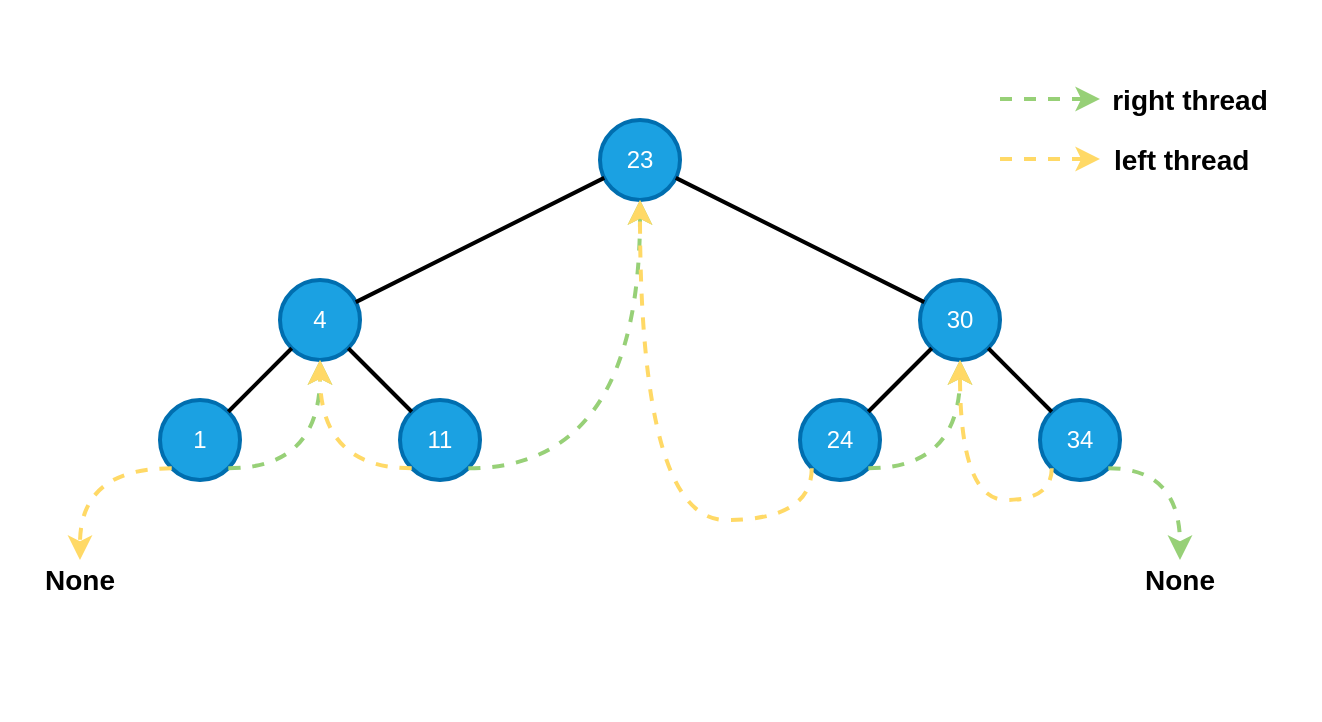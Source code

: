 <mxfile pages="17">
    <diagram id="6hGFLwfOUW9BJ-s0fimq" name="01">
        <mxGraphModel dx="1300" dy="645" grid="1" gridSize="10" guides="1" tooltips="1" connect="1" arrows="1" fold="1" page="1" pageScale="1" pageWidth="827" pageHeight="1169" math="0" shadow="0">
            <root>
                <mxCell id="0"/>
                <mxCell id="1" parent="0"/>
                <mxCell id="B72hMtDTetS9iNNHTTkT-34" value="" style="rounded=0;whiteSpace=wrap;html=1;strokeColor=none;fillColor=#FFFFFF;" parent="1" vertex="1">
                    <mxGeometry x="20" y="40" width="660" height="360" as="geometry"/>
                </mxCell>
                <mxCell id="3" value="23" style="ellipse;whiteSpace=wrap;html=1;aspect=fixed;strokeColor=#006EAF;strokeWidth=2;fillColor=#1ba1e2;fontColor=#ffffff;" parent="1" vertex="1">
                    <mxGeometry x="320" y="100" width="40" height="40" as="geometry"/>
                </mxCell>
                <mxCell id="4" value="4&lt;span style=&quot;color: rgba(0 , 0 , 0 , 0) ; font-family: monospace ; font-size: 0px&quot;&gt;%3CmxGraphModel%3E%3Croot%3E%3CmxCell%20id%3D%220%22%2F%3E%3CmxCell%20id%3D%221%22%20parent%3D%220%22%2F%3E%3CmxCell%20id%3D%222%22%20value%3D%2223%22%20style%3D%22ellipse%3BwhiteSpace%3Dwrap%3Bhtml%3D1%3Baspect%3Dfixed%3BstrokeColor%3D%23006EAF%3BstrokeWidth%3D2%3BfillColor%3D%231ba1e2%3BfontColor%3D%23ffffff%3B%22%20vertex%3D%221%22%20parent%3D%221%22%3E%3CmxGeometry%20x%3D%22320%22%20y%3D%22120%22%20width%3D%2240%22%20height%3D%2240%22%20as%3D%22geometry%22%2F%3E%3C%2FmxCell%3E%3C%2Froot%3E%3C%2FmxGraphModel%3E&lt;/span&gt;" style="ellipse;whiteSpace=wrap;html=1;aspect=fixed;strokeColor=#006EAF;strokeWidth=2;fillColor=#1ba1e2;fontColor=#ffffff;" parent="1" vertex="1">
                    <mxGeometry x="160" y="180" width="40" height="40" as="geometry"/>
                </mxCell>
                <mxCell id="5" value="30" style="ellipse;whiteSpace=wrap;html=1;aspect=fixed;strokeColor=#006EAF;strokeWidth=2;fillColor=#1ba1e2;fontColor=#ffffff;" parent="1" vertex="1">
                    <mxGeometry x="480" y="180" width="40" height="40" as="geometry"/>
                </mxCell>
                <mxCell id="6" value="1" style="ellipse;whiteSpace=wrap;html=1;aspect=fixed;strokeColor=#006EAF;strokeWidth=2;fillColor=#1ba1e2;fontColor=#ffffff;" parent="1" vertex="1">
                    <mxGeometry x="100" y="240" width="40" height="40" as="geometry"/>
                </mxCell>
                <mxCell id="7" value="11" style="ellipse;whiteSpace=wrap;html=1;aspect=fixed;strokeColor=#006EAF;strokeWidth=2;fillColor=#1ba1e2;fontColor=#ffffff;" parent="1" vertex="1">
                    <mxGeometry x="220" y="240" width="40" height="40" as="geometry"/>
                </mxCell>
                <mxCell id="8" value="24" style="ellipse;whiteSpace=wrap;html=1;aspect=fixed;strokeColor=#006EAF;strokeWidth=2;fillColor=#1ba1e2;fontColor=#ffffff;" parent="1" vertex="1">
                    <mxGeometry x="420" y="240" width="40" height="40" as="geometry"/>
                </mxCell>
                <mxCell id="9" value="34" style="ellipse;whiteSpace=wrap;html=1;aspect=fixed;strokeColor=#006EAF;strokeWidth=2;fillColor=#1ba1e2;fontColor=#ffffff;" parent="1" vertex="1">
                    <mxGeometry x="540" y="240" width="40" height="40" as="geometry"/>
                </mxCell>
                <mxCell id="12" value="" style="endArrow=none;html=1;strokeColor=#000000;strokeWidth=2;" parent="1" source="4" target="3" edge="1">
                    <mxGeometry width="50" height="50" relative="1" as="geometry">
                        <mxPoint x="400" y="510" as="sourcePoint"/>
                        <mxPoint x="450" y="460" as="targetPoint"/>
                    </mxGeometry>
                </mxCell>
                <mxCell id="13" value="" style="endArrow=none;html=1;strokeColor=#000000;strokeWidth=2;" parent="1" source="5" target="3" edge="1">
                    <mxGeometry width="50" height="50" relative="1" as="geometry">
                        <mxPoint x="244.142" y="195.858" as="sourcePoint"/>
                        <mxPoint x="335.858" y="144.142" as="targetPoint"/>
                    </mxGeometry>
                </mxCell>
                <mxCell id="14" value="" style="endArrow=none;html=1;strokeColor=#000000;strokeWidth=2;" parent="1" source="4" target="6" edge="1">
                    <mxGeometry width="50" height="50" relative="1" as="geometry">
                        <mxPoint x="214.142" y="205.858" as="sourcePoint"/>
                        <mxPoint x="90" y="220" as="targetPoint"/>
                    </mxGeometry>
                </mxCell>
                <mxCell id="15" value="" style="endArrow=none;html=1;strokeColor=#000000;strokeWidth=2;exitX=0;exitY=0;exitDx=0;exitDy=0;" parent="1" source="7" target="4" edge="1">
                    <mxGeometry width="50" height="50" relative="1" as="geometry">
                        <mxPoint x="224.142" y="215.858" as="sourcePoint"/>
                        <mxPoint x="315.858" y="164.142" as="targetPoint"/>
                    </mxGeometry>
                </mxCell>
                <mxCell id="16" value="" style="endArrow=none;html=1;strokeColor=#000000;strokeWidth=2;" parent="1" source="8" target="5" edge="1">
                    <mxGeometry width="50" height="50" relative="1" as="geometry">
                        <mxPoint x="314.142" y="225.858" as="sourcePoint"/>
                        <mxPoint x="405.858" y="174.142" as="targetPoint"/>
                    </mxGeometry>
                </mxCell>
                <mxCell id="17" value="" style="endArrow=none;html=1;strokeColor=#000000;strokeWidth=2;" parent="1" source="9" target="5" edge="1">
                    <mxGeometry width="50" height="50" relative="1" as="geometry">
                        <mxPoint x="324.142" y="235.858" as="sourcePoint"/>
                        <mxPoint x="415.858" y="184.142" as="targetPoint"/>
                    </mxGeometry>
                </mxCell>
                <mxCell id="20" value="" style="endArrow=classic;html=1;curved=1;strokeColor=#97D077;strokeWidth=2;dashed=1;exitX=1;exitY=1;exitDx=0;exitDy=0;entryX=0.5;entryY=1;entryDx=0;entryDy=0;edgeStyle=orthogonalEdgeStyle;" parent="1" source="6" target="4" edge="1">
                    <mxGeometry width="50" height="50" relative="1" as="geometry">
                        <mxPoint x="350" y="530" as="sourcePoint"/>
                        <mxPoint x="400" y="480" as="targetPoint"/>
                    </mxGeometry>
                </mxCell>
                <mxCell id="22" value="" style="endArrow=classic;html=1;curved=1;strokeColor=#97D077;strokeWidth=2;dashed=1;exitX=1;exitY=1;exitDx=0;exitDy=0;entryX=0.5;entryY=1;entryDx=0;entryDy=0;edgeStyle=orthogonalEdgeStyle;" parent="1" source="7" target="3" edge="1">
                    <mxGeometry width="50" height="50" relative="1" as="geometry">
                        <mxPoint x="344.142" y="334.142" as="sourcePoint"/>
                        <mxPoint x="240" y="240" as="targetPoint"/>
                        <Array as="points">
                            <mxPoint x="340" y="274"/>
                        </Array>
                    </mxGeometry>
                </mxCell>
                <mxCell id="23" value="" style="endArrow=classic;html=1;curved=1;strokeColor=#97D077;strokeWidth=2;dashed=1;exitX=1;exitY=1;exitDx=0;exitDy=0;edgeStyle=orthogonalEdgeStyle;" parent="1" source="8" target="5" edge="1">
                    <mxGeometry width="50" height="50" relative="1" as="geometry">
                        <mxPoint x="244.142" y="304.142" as="sourcePoint"/>
                        <mxPoint x="290" y="250" as="targetPoint"/>
                    </mxGeometry>
                </mxCell>
                <mxCell id="24" value="" style="endArrow=classic;html=1;curved=1;strokeColor=#97D077;strokeWidth=2;dashed=1;exitX=1;exitY=1;exitDx=0;exitDy=0;edgeStyle=orthogonalEdgeStyle;entryX=0.5;entryY=0;entryDx=0;entryDy=0;" parent="1" source="9" target="25" edge="1">
                    <mxGeometry width="50" height="50" relative="1" as="geometry">
                        <mxPoint x="254.142" y="314.142" as="sourcePoint"/>
                        <mxPoint x="640" y="220" as="targetPoint"/>
                    </mxGeometry>
                </mxCell>
                <mxCell id="25" value="&lt;font color=&quot;#000000&quot; style=&quot;font-size: 14px&quot;&gt;&lt;b&gt;None&lt;/b&gt;&lt;/font&gt;" style="text;html=1;strokeColor=none;fillColor=none;align=center;verticalAlign=middle;whiteSpace=wrap;rounded=0;" parent="1" vertex="1">
                    <mxGeometry x="590" y="320" width="40" height="20" as="geometry"/>
                </mxCell>
                <mxCell id="26" value="" style="endArrow=classic;html=1;dashed=1;strokeColor=#97D077;strokeWidth=2;" parent="1" edge="1">
                    <mxGeometry width="50" height="50" relative="1" as="geometry">
                        <mxPoint x="520" y="89.5" as="sourcePoint"/>
                        <mxPoint x="570" y="89.5" as="targetPoint"/>
                    </mxGeometry>
                </mxCell>
                <mxCell id="27" value="&lt;font color=&quot;#000000&quot; style=&quot;font-size: 14px&quot;&gt;&lt;b&gt;right thread&lt;/b&gt;&lt;/font&gt;" style="text;html=1;strokeColor=none;fillColor=none;align=center;verticalAlign=middle;whiteSpace=wrap;rounded=0;" parent="1" vertex="1">
                    <mxGeometry x="570" y="80" width="90" height="20" as="geometry"/>
                </mxCell>
                <mxCell id="28" value="" style="endArrow=classic;html=1;dashed=1;strokeColor=#FFD966;strokeWidth=2;" parent="1" edge="1">
                    <mxGeometry width="50" height="50" relative="1" as="geometry">
                        <mxPoint x="520" y="119.5" as="sourcePoint"/>
                        <mxPoint x="570" y="119.5" as="targetPoint"/>
                    </mxGeometry>
                </mxCell>
                <mxCell id="29" value="&lt;font color=&quot;#000000&quot; style=&quot;font-size: 14px&quot;&gt;&lt;b&gt;left thread&lt;/b&gt;&lt;/font&gt;" style="text;html=1;strokeColor=none;fillColor=none;align=left;verticalAlign=middle;whiteSpace=wrap;rounded=0;" parent="1" vertex="1">
                    <mxGeometry x="575" y="110" width="90" height="20" as="geometry"/>
                </mxCell>
                <mxCell id="30" value="" style="endArrow=classic;html=1;curved=1;strokeColor=#FFD966;strokeWidth=2;dashed=1;exitX=0;exitY=1;exitDx=0;exitDy=0;entryX=0.5;entryY=1;entryDx=0;entryDy=0;edgeStyle=orthogonalEdgeStyle;" parent="1" source="7" target="4" edge="1">
                    <mxGeometry width="50" height="50" relative="1" as="geometry">
                        <mxPoint x="144.142" y="284.142" as="sourcePoint"/>
                        <mxPoint x="190" y="230" as="targetPoint"/>
                    </mxGeometry>
                </mxCell>
                <mxCell id="31" value="" style="endArrow=classic;html=1;curved=1;strokeColor=#FFD966;strokeWidth=2;dashed=1;exitX=0;exitY=1;exitDx=0;exitDy=0;entryX=0.5;entryY=1;entryDx=0;entryDy=0;edgeStyle=orthogonalEdgeStyle;" parent="1" source="8" target="3" edge="1">
                    <mxGeometry width="50" height="50" relative="1" as="geometry">
                        <mxPoint x="275.858" y="284.142" as="sourcePoint"/>
                        <mxPoint x="230" y="230" as="targetPoint"/>
                        <Array as="points">
                            <mxPoint x="426" y="300"/>
                            <mxPoint x="340" y="300"/>
                        </Array>
                    </mxGeometry>
                </mxCell>
                <mxCell id="32" value="" style="endArrow=classic;html=1;curved=1;strokeColor=#FFD966;strokeWidth=2;dashed=1;exitX=0;exitY=1;exitDx=0;exitDy=0;entryX=0.5;entryY=1;entryDx=0;entryDy=0;edgeStyle=orthogonalEdgeStyle;" parent="1" source="9" target="5" edge="1">
                    <mxGeometry width="50" height="50" relative="1" as="geometry">
                        <mxPoint x="325.858" y="294.142" as="sourcePoint"/>
                        <mxPoint x="280" y="240" as="targetPoint"/>
                        <Array as="points">
                            <mxPoint x="546" y="290"/>
                            <mxPoint x="500" y="290"/>
                        </Array>
                    </mxGeometry>
                </mxCell>
                <mxCell id="33" value="" style="endArrow=classic;html=1;curved=1;strokeColor=#FFD966;strokeWidth=2;dashed=1;exitX=0;exitY=1;exitDx=0;exitDy=0;edgeStyle=orthogonalEdgeStyle;entryX=0.5;entryY=0;entryDx=0;entryDy=0;" parent="1" source="6" target="34" edge="1">
                    <mxGeometry width="50" height="50" relative="1" as="geometry">
                        <mxPoint x="255.858" y="304.142" as="sourcePoint"/>
                        <mxPoint x="60" y="310" as="targetPoint"/>
                    </mxGeometry>
                </mxCell>
                <mxCell id="34" value="&lt;font color=&quot;#000000&quot; style=&quot;font-size: 14px&quot;&gt;&lt;b&gt;None&lt;/b&gt;&lt;/font&gt;" style="text;html=1;strokeColor=none;fillColor=none;align=center;verticalAlign=middle;whiteSpace=wrap;rounded=0;" parent="1" vertex="1">
                    <mxGeometry x="40" y="320" width="40" height="20" as="geometry"/>
                </mxCell>
            </root>
        </mxGraphModel>
    </diagram>
    <diagram name="02" id="3XksusVgseGnAZIUplRC">
        <mxGraphModel dx="1300" dy="645" grid="1" gridSize="10" guides="1" tooltips="1" connect="1" arrows="1" fold="1" page="1" pageScale="1" pageWidth="827" pageHeight="1169" math="0" shadow="0">
            <root>
                <mxCell id="QUQis_LUJ7aODpt5SZU6-0"/>
                <mxCell id="QUQis_LUJ7aODpt5SZU6-1" parent="QUQis_LUJ7aODpt5SZU6-0"/>
                <mxCell id="MXYLXKftvCYjZWp2M5m7-0" value="" style="rounded=0;whiteSpace=wrap;html=1;strokeColor=none;fillColor=#FFFFFF;" parent="QUQis_LUJ7aODpt5SZU6-1" vertex="1">
                    <mxGeometry x="20" y="40" width="660" height="360" as="geometry"/>
                </mxCell>
                <mxCell id="QUQis_LUJ7aODpt5SZU6-2" value="23" style="ellipse;whiteSpace=wrap;html=1;aspect=fixed;strokeColor=#006EAF;strokeWidth=2;fillColor=#1ba1e2;fontColor=#ffffff;" parent="QUQis_LUJ7aODpt5SZU6-1" vertex="1">
                    <mxGeometry x="320" y="100" width="40" height="40" as="geometry"/>
                </mxCell>
                <mxCell id="QUQis_LUJ7aODpt5SZU6-3" value="4&lt;span style=&quot;color: rgba(0 , 0 , 0 , 0) ; font-family: monospace ; font-size: 0px&quot;&gt;%3CmxGraphModel%3E%3Croot%3E%3CmxCell%20id%3D%220%22%2F%3E%3CmxCell%20id%3D%221%22%20parent%3D%220%22%2F%3E%3CmxCell%20id%3D%222%22%20value%3D%2223%22%20style%3D%22ellipse%3BwhiteSpace%3Dwrap%3Bhtml%3D1%3Baspect%3Dfixed%3BstrokeColor%3D%23006EAF%3BstrokeWidth%3D2%3BfillColor%3D%231ba1e2%3BfontColor%3D%23ffffff%3B%22%20vertex%3D%221%22%20parent%3D%221%22%3E%3CmxGeometry%20x%3D%22320%22%20y%3D%22120%22%20width%3D%2240%22%20height%3D%2240%22%20as%3D%22geometry%22%2F%3E%3C%2FmxCell%3E%3C%2Froot%3E%3C%2FmxGraphModel%3E&lt;/span&gt;" style="ellipse;whiteSpace=wrap;html=1;aspect=fixed;strokeColor=#006EAF;strokeWidth=2;fillColor=#1ba1e2;fontColor=#ffffff;" parent="QUQis_LUJ7aODpt5SZU6-1" vertex="1">
                    <mxGeometry x="160" y="180" width="40" height="40" as="geometry"/>
                </mxCell>
                <mxCell id="QUQis_LUJ7aODpt5SZU6-4" value="30" style="ellipse;whiteSpace=wrap;html=1;aspect=fixed;strokeColor=#006EAF;strokeWidth=2;fillColor=#1ba1e2;fontColor=#ffffff;" parent="QUQis_LUJ7aODpt5SZU6-1" vertex="1">
                    <mxGeometry x="480" y="180" width="40" height="40" as="geometry"/>
                </mxCell>
                <mxCell id="QUQis_LUJ7aODpt5SZU6-5" value="1" style="ellipse;whiteSpace=wrap;html=1;aspect=fixed;strokeColor=#006EAF;strokeWidth=2;fillColor=#1ba1e2;fontColor=#ffffff;" parent="QUQis_LUJ7aODpt5SZU6-1" vertex="1">
                    <mxGeometry x="100" y="240" width="40" height="40" as="geometry"/>
                </mxCell>
                <mxCell id="QUQis_LUJ7aODpt5SZU6-6" value="11" style="ellipse;whiteSpace=wrap;html=1;aspect=fixed;strokeColor=#006EAF;strokeWidth=2;fillColor=#1ba1e2;fontColor=#ffffff;" parent="QUQis_LUJ7aODpt5SZU6-1" vertex="1">
                    <mxGeometry x="220" y="240" width="40" height="40" as="geometry"/>
                </mxCell>
                <mxCell id="QUQis_LUJ7aODpt5SZU6-7" value="24" style="ellipse;whiteSpace=wrap;html=1;aspect=fixed;strokeColor=#006EAF;strokeWidth=2;fillColor=#1ba1e2;fontColor=#ffffff;" parent="QUQis_LUJ7aODpt5SZU6-1" vertex="1">
                    <mxGeometry x="420" y="240" width="40" height="40" as="geometry"/>
                </mxCell>
                <mxCell id="QUQis_LUJ7aODpt5SZU6-8" value="34" style="ellipse;whiteSpace=wrap;html=1;aspect=fixed;strokeColor=#006EAF;strokeWidth=2;fillColor=#1ba1e2;fontColor=#ffffff;" parent="QUQis_LUJ7aODpt5SZU6-1" vertex="1">
                    <mxGeometry x="540" y="240" width="40" height="40" as="geometry"/>
                </mxCell>
                <mxCell id="QUQis_LUJ7aODpt5SZU6-9" value="" style="endArrow=none;html=1;strokeColor=#000000;strokeWidth=2;" parent="QUQis_LUJ7aODpt5SZU6-1" source="QUQis_LUJ7aODpt5SZU6-3" target="QUQis_LUJ7aODpt5SZU6-2" edge="1">
                    <mxGeometry width="50" height="50" relative="1" as="geometry">
                        <mxPoint x="400" y="510" as="sourcePoint"/>
                        <mxPoint x="450" y="460" as="targetPoint"/>
                    </mxGeometry>
                </mxCell>
                <mxCell id="QUQis_LUJ7aODpt5SZU6-10" value="" style="endArrow=none;html=1;strokeColor=#000000;strokeWidth=2;" parent="QUQis_LUJ7aODpt5SZU6-1" source="QUQis_LUJ7aODpt5SZU6-4" target="QUQis_LUJ7aODpt5SZU6-2" edge="1">
                    <mxGeometry width="50" height="50" relative="1" as="geometry">
                        <mxPoint x="244.142" y="195.858" as="sourcePoint"/>
                        <mxPoint x="335.858" y="144.142" as="targetPoint"/>
                    </mxGeometry>
                </mxCell>
                <mxCell id="QUQis_LUJ7aODpt5SZU6-11" value="" style="endArrow=none;html=1;strokeColor=#000000;strokeWidth=2;" parent="QUQis_LUJ7aODpt5SZU6-1" source="QUQis_LUJ7aODpt5SZU6-3" target="QUQis_LUJ7aODpt5SZU6-5" edge="1">
                    <mxGeometry width="50" height="50" relative="1" as="geometry">
                        <mxPoint x="214.142" y="205.858" as="sourcePoint"/>
                        <mxPoint x="90" y="220" as="targetPoint"/>
                    </mxGeometry>
                </mxCell>
                <mxCell id="QUQis_LUJ7aODpt5SZU6-12" value="" style="endArrow=none;html=1;strokeColor=#000000;strokeWidth=2;" parent="QUQis_LUJ7aODpt5SZU6-1" source="QUQis_LUJ7aODpt5SZU6-6" target="QUQis_LUJ7aODpt5SZU6-3" edge="1">
                    <mxGeometry width="50" height="50" relative="1" as="geometry">
                        <mxPoint x="224.142" y="215.858" as="sourcePoint"/>
                        <mxPoint x="315.858" y="164.142" as="targetPoint"/>
                    </mxGeometry>
                </mxCell>
                <mxCell id="QUQis_LUJ7aODpt5SZU6-13" value="" style="endArrow=none;html=1;strokeColor=#000000;strokeWidth=2;" parent="QUQis_LUJ7aODpt5SZU6-1" source="QUQis_LUJ7aODpt5SZU6-7" target="QUQis_LUJ7aODpt5SZU6-4" edge="1">
                    <mxGeometry width="50" height="50" relative="1" as="geometry">
                        <mxPoint x="314.142" y="225.858" as="sourcePoint"/>
                        <mxPoint x="405.858" y="174.142" as="targetPoint"/>
                    </mxGeometry>
                </mxCell>
                <mxCell id="QUQis_LUJ7aODpt5SZU6-14" value="" style="endArrow=none;html=1;strokeColor=#000000;strokeWidth=2;" parent="QUQis_LUJ7aODpt5SZU6-1" source="QUQis_LUJ7aODpt5SZU6-8" target="QUQis_LUJ7aODpt5SZU6-4" edge="1">
                    <mxGeometry width="50" height="50" relative="1" as="geometry">
                        <mxPoint x="324.142" y="235.858" as="sourcePoint"/>
                        <mxPoint x="415.858" y="184.142" as="targetPoint"/>
                    </mxGeometry>
                </mxCell>
                <mxCell id="QUQis_LUJ7aODpt5SZU6-15" value="" style="endArrow=classic;html=1;curved=1;strokeColor=#97D077;strokeWidth=2;dashed=1;exitX=1;exitY=1;exitDx=0;exitDy=0;entryX=0.5;entryY=1;entryDx=0;entryDy=0;edgeStyle=orthogonalEdgeStyle;" parent="QUQis_LUJ7aODpt5SZU6-1" source="QUQis_LUJ7aODpt5SZU6-5" target="QUQis_LUJ7aODpt5SZU6-3" edge="1">
                    <mxGeometry width="50" height="50" relative="1" as="geometry">
                        <mxPoint x="350" y="530" as="sourcePoint"/>
                        <mxPoint x="400" y="480" as="targetPoint"/>
                    </mxGeometry>
                </mxCell>
                <mxCell id="QUQis_LUJ7aODpt5SZU6-16" value="" style="endArrow=classic;html=1;curved=1;strokeColor=#97D077;strokeWidth=2;dashed=1;exitX=1;exitY=1;exitDx=0;exitDy=0;entryX=0.5;entryY=1;entryDx=0;entryDy=0;edgeStyle=orthogonalEdgeStyle;" parent="QUQis_LUJ7aODpt5SZU6-1" source="QUQis_LUJ7aODpt5SZU6-6" target="QUQis_LUJ7aODpt5SZU6-2" edge="1">
                    <mxGeometry width="50" height="50" relative="1" as="geometry">
                        <mxPoint x="344.142" y="334.142" as="sourcePoint"/>
                        <mxPoint x="240" y="240" as="targetPoint"/>
                        <Array as="points">
                            <mxPoint x="340" y="274"/>
                        </Array>
                    </mxGeometry>
                </mxCell>
                <mxCell id="QUQis_LUJ7aODpt5SZU6-17" value="" style="endArrow=classic;html=1;curved=1;strokeColor=#97D077;strokeWidth=2;dashed=1;exitX=1;exitY=1;exitDx=0;exitDy=0;edgeStyle=orthogonalEdgeStyle;" parent="QUQis_LUJ7aODpt5SZU6-1" source="QUQis_LUJ7aODpt5SZU6-7" target="QUQis_LUJ7aODpt5SZU6-4" edge="1">
                    <mxGeometry width="50" height="50" relative="1" as="geometry">
                        <mxPoint x="244.142" y="304.142" as="sourcePoint"/>
                        <mxPoint x="290" y="250" as="targetPoint"/>
                    </mxGeometry>
                </mxCell>
                <mxCell id="QUQis_LUJ7aODpt5SZU6-18" value="" style="endArrow=classic;html=1;curved=1;strokeColor=#97D077;strokeWidth=2;dashed=1;exitX=1;exitY=1;exitDx=0;exitDy=0;edgeStyle=orthogonalEdgeStyle;entryX=0.5;entryY=0;entryDx=0;entryDy=0;" parent="QUQis_LUJ7aODpt5SZU6-1" source="QUQis_LUJ7aODpt5SZU6-8" target="QUQis_LUJ7aODpt5SZU6-19" edge="1">
                    <mxGeometry width="50" height="50" relative="1" as="geometry">
                        <mxPoint x="254.142" y="314.142" as="sourcePoint"/>
                        <mxPoint x="640" y="220" as="targetPoint"/>
                    </mxGeometry>
                </mxCell>
                <mxCell id="QUQis_LUJ7aODpt5SZU6-19" value="&lt;font color=&quot;#000000&quot; style=&quot;font-size: 14px&quot;&gt;&lt;b&gt;None&lt;/b&gt;&lt;/font&gt;" style="text;html=1;strokeColor=none;fillColor=none;align=center;verticalAlign=middle;whiteSpace=wrap;rounded=0;" parent="QUQis_LUJ7aODpt5SZU6-1" vertex="1">
                    <mxGeometry x="590" y="320" width="40" height="20" as="geometry"/>
                </mxCell>
                <mxCell id="QUQis_LUJ7aODpt5SZU6-20" value="" style="endArrow=classic;html=1;dashed=1;strokeColor=#97D077;strokeWidth=2;" parent="QUQis_LUJ7aODpt5SZU6-1" edge="1">
                    <mxGeometry width="50" height="50" relative="1" as="geometry">
                        <mxPoint x="520" y="89.5" as="sourcePoint"/>
                        <mxPoint x="570" y="89.5" as="targetPoint"/>
                    </mxGeometry>
                </mxCell>
                <mxCell id="QUQis_LUJ7aODpt5SZU6-21" value="&lt;font color=&quot;#000000&quot; style=&quot;font-size: 14px&quot;&gt;&lt;b&gt;right thread&lt;/b&gt;&lt;/font&gt;" style="text;html=1;strokeColor=none;fillColor=none;align=center;verticalAlign=middle;whiteSpace=wrap;rounded=0;" parent="QUQis_LUJ7aODpt5SZU6-1" vertex="1">
                    <mxGeometry x="570" y="80" width="90" height="20" as="geometry"/>
                </mxCell>
                <mxCell id="QUQis_LUJ7aODpt5SZU6-22" value="" style="endArrow=classic;html=1;dashed=1;strokeColor=#FFD966;strokeWidth=2;" parent="QUQis_LUJ7aODpt5SZU6-1" edge="1">
                    <mxGeometry width="50" height="50" relative="1" as="geometry">
                        <mxPoint x="520" y="119.5" as="sourcePoint"/>
                        <mxPoint x="570" y="119.5" as="targetPoint"/>
                    </mxGeometry>
                </mxCell>
                <mxCell id="QUQis_LUJ7aODpt5SZU6-23" value="&lt;font color=&quot;#000000&quot; style=&quot;font-size: 14px&quot;&gt;&lt;b&gt;left thread&lt;/b&gt;&lt;/font&gt;" style="text;html=1;strokeColor=none;fillColor=none;align=left;verticalAlign=middle;whiteSpace=wrap;rounded=0;" parent="QUQis_LUJ7aODpt5SZU6-1" vertex="1">
                    <mxGeometry x="575" y="110" width="90" height="20" as="geometry"/>
                </mxCell>
                <mxCell id="QUQis_LUJ7aODpt5SZU6-24" value="" style="endArrow=classic;html=1;curved=1;strokeColor=#FFD966;strokeWidth=2;dashed=1;exitX=0;exitY=1;exitDx=0;exitDy=0;entryX=0.5;entryY=1;entryDx=0;entryDy=0;edgeStyle=orthogonalEdgeStyle;" parent="QUQis_LUJ7aODpt5SZU6-1" source="QUQis_LUJ7aODpt5SZU6-6" target="QUQis_LUJ7aODpt5SZU6-3" edge="1">
                    <mxGeometry width="50" height="50" relative="1" as="geometry">
                        <mxPoint x="144.142" y="284.142" as="sourcePoint"/>
                        <mxPoint x="190" y="230" as="targetPoint"/>
                    </mxGeometry>
                </mxCell>
                <mxCell id="QUQis_LUJ7aODpt5SZU6-25" value="" style="endArrow=classic;html=1;curved=1;strokeColor=#FFD966;strokeWidth=2;dashed=1;exitX=0;exitY=1;exitDx=0;exitDy=0;entryX=0.5;entryY=1;entryDx=0;entryDy=0;edgeStyle=orthogonalEdgeStyle;" parent="QUQis_LUJ7aODpt5SZU6-1" source="QUQis_LUJ7aODpt5SZU6-7" target="QUQis_LUJ7aODpt5SZU6-2" edge="1">
                    <mxGeometry width="50" height="50" relative="1" as="geometry">
                        <mxPoint x="275.858" y="284.142" as="sourcePoint"/>
                        <mxPoint x="230" y="230" as="targetPoint"/>
                        <Array as="points">
                            <mxPoint x="426" y="300"/>
                            <mxPoint x="340" y="300"/>
                        </Array>
                    </mxGeometry>
                </mxCell>
                <mxCell id="QUQis_LUJ7aODpt5SZU6-26" value="" style="endArrow=classic;html=1;curved=1;strokeColor=#FFD966;strokeWidth=2;dashed=1;exitX=0;exitY=1;exitDx=0;exitDy=0;entryX=0.5;entryY=1;entryDx=0;entryDy=0;edgeStyle=orthogonalEdgeStyle;" parent="QUQis_LUJ7aODpt5SZU6-1" source="QUQis_LUJ7aODpt5SZU6-8" target="QUQis_LUJ7aODpt5SZU6-4" edge="1">
                    <mxGeometry width="50" height="50" relative="1" as="geometry">
                        <mxPoint x="325.858" y="294.142" as="sourcePoint"/>
                        <mxPoint x="280" y="240" as="targetPoint"/>
                        <Array as="points">
                            <mxPoint x="546" y="290"/>
                            <mxPoint x="500" y="290"/>
                        </Array>
                    </mxGeometry>
                </mxCell>
                <mxCell id="QUQis_LUJ7aODpt5SZU6-27" value="" style="endArrow=classic;html=1;curved=1;strokeColor=#FFD966;strokeWidth=2;dashed=1;exitX=0;exitY=1;exitDx=0;exitDy=0;edgeStyle=orthogonalEdgeStyle;entryX=0.5;entryY=0;entryDx=0;entryDy=0;" parent="QUQis_LUJ7aODpt5SZU6-1" source="QUQis_LUJ7aODpt5SZU6-5" target="QUQis_LUJ7aODpt5SZU6-28" edge="1">
                    <mxGeometry width="50" height="50" relative="1" as="geometry">
                        <mxPoint x="255.858" y="304.142" as="sourcePoint"/>
                        <mxPoint x="60" y="310" as="targetPoint"/>
                    </mxGeometry>
                </mxCell>
                <mxCell id="QUQis_LUJ7aODpt5SZU6-28" value="&lt;font color=&quot;#000000&quot; style=&quot;font-size: 14px&quot;&gt;&lt;b&gt;None&lt;/b&gt;&lt;/font&gt;" style="text;html=1;strokeColor=none;fillColor=none;align=center;verticalAlign=middle;whiteSpace=wrap;rounded=0;" parent="QUQis_LUJ7aODpt5SZU6-1" vertex="1">
                    <mxGeometry x="40" y="320" width="40" height="20" as="geometry"/>
                </mxCell>
                <mxCell id="QUQis_LUJ7aODpt5SZU6-29" value="19" style="ellipse;whiteSpace=wrap;html=1;aspect=fixed;strokeColor=#006EAF;strokeWidth=2;fillColor=#1ba1e2;fontColor=#ffffff;" parent="QUQis_LUJ7aODpt5SZU6-1" vertex="1">
                    <mxGeometry x="140" y="80" width="40" height="40" as="geometry"/>
                </mxCell>
                <mxCell id="QUQis_LUJ7aODpt5SZU6-30" value="&lt;font style=&quot;font-size: 16px&quot; color=&quot;#000000&quot;&gt;Insert&lt;/font&gt;" style="text;html=1;strokeColor=none;fillColor=none;align=center;verticalAlign=middle;whiteSpace=wrap;rounded=0;" parent="QUQis_LUJ7aODpt5SZU6-1" vertex="1">
                    <mxGeometry x="90" y="90" width="40" height="20" as="geometry"/>
                </mxCell>
            </root>
        </mxGraphModel>
    </diagram>
    <diagram name="03" id="JwtyvQR306sx8o9GMOpB">
        <mxGraphModel dx="1300" dy="645" grid="1" gridSize="10" guides="1" tooltips="1" connect="1" arrows="1" fold="1" page="1" pageScale="1" pageWidth="827" pageHeight="1169" math="0" shadow="0">
            <root>
                <mxCell id="qfNrIC0lQ7nDbh_yA7OE-0"/>
                <mxCell id="qfNrIC0lQ7nDbh_yA7OE-1" parent="qfNrIC0lQ7nDbh_yA7OE-0"/>
                <mxCell id="x4KxugNLcRpKaC6j3Dtn-0" value="" style="rounded=0;whiteSpace=wrap;html=1;strokeColor=none;fillColor=#FFFFFF;" parent="qfNrIC0lQ7nDbh_yA7OE-1" vertex="1">
                    <mxGeometry x="20" y="40" width="660" height="360" as="geometry"/>
                </mxCell>
                <mxCell id="qfNrIC0lQ7nDbh_yA7OE-2" value="23" style="ellipse;whiteSpace=wrap;html=1;aspect=fixed;strokeColor=#006EAF;strokeWidth=2;fillColor=#1ba1e2;fontColor=#ffffff;" parent="qfNrIC0lQ7nDbh_yA7OE-1" vertex="1">
                    <mxGeometry x="320" y="100" width="40" height="40" as="geometry"/>
                </mxCell>
                <mxCell id="qfNrIC0lQ7nDbh_yA7OE-3" value="4&lt;span style=&quot;color: rgba(0 , 0 , 0 , 0) ; font-family: monospace ; font-size: 0px&quot;&gt;%3CmxGraphModel%3E%3Croot%3E%3CmxCell%20id%3D%220%22%2F%3E%3CmxCell%20id%3D%221%22%20parent%3D%220%22%2F%3E%3CmxCell%20id%3D%222%22%20value%3D%2223%22%20style%3D%22ellipse%3BwhiteSpace%3Dwrap%3Bhtml%3D1%3Baspect%3Dfixed%3BstrokeColor%3D%23006EAF%3BstrokeWidth%3D2%3BfillColor%3D%231ba1e2%3BfontColor%3D%23ffffff%3B%22%20vertex%3D%221%22%20parent%3D%221%22%3E%3CmxGeometry%20x%3D%22320%22%20y%3D%22120%22%20width%3D%2240%22%20height%3D%2240%22%20as%3D%22geometry%22%2F%3E%3C%2FmxCell%3E%3C%2Froot%3E%3C%2FmxGraphModel%3E&lt;/span&gt;" style="ellipse;whiteSpace=wrap;html=1;aspect=fixed;strokeColor=#006EAF;strokeWidth=2;fillColor=#1ba1e2;fontColor=#ffffff;" parent="qfNrIC0lQ7nDbh_yA7OE-1" vertex="1">
                    <mxGeometry x="160" y="180" width="40" height="40" as="geometry"/>
                </mxCell>
                <mxCell id="qfNrIC0lQ7nDbh_yA7OE-4" value="30" style="ellipse;whiteSpace=wrap;html=1;aspect=fixed;strokeColor=#006EAF;strokeWidth=2;fillColor=#1ba1e2;fontColor=#ffffff;" parent="qfNrIC0lQ7nDbh_yA7OE-1" vertex="1">
                    <mxGeometry x="480" y="180" width="40" height="40" as="geometry"/>
                </mxCell>
                <mxCell id="qfNrIC0lQ7nDbh_yA7OE-5" value="1" style="ellipse;whiteSpace=wrap;html=1;aspect=fixed;strokeColor=#006EAF;strokeWidth=2;fillColor=#1ba1e2;fontColor=#ffffff;" parent="qfNrIC0lQ7nDbh_yA7OE-1" vertex="1">
                    <mxGeometry x="100" y="240" width="40" height="40" as="geometry"/>
                </mxCell>
                <mxCell id="qfNrIC0lQ7nDbh_yA7OE-6" value="11" style="ellipse;whiteSpace=wrap;html=1;aspect=fixed;strokeColor=#006EAF;strokeWidth=2;fillColor=#1ba1e2;fontColor=#ffffff;" parent="qfNrIC0lQ7nDbh_yA7OE-1" vertex="1">
                    <mxGeometry x="220" y="240" width="40" height="40" as="geometry"/>
                </mxCell>
                <mxCell id="qfNrIC0lQ7nDbh_yA7OE-7" value="24" style="ellipse;whiteSpace=wrap;html=1;aspect=fixed;strokeColor=#006EAF;strokeWidth=2;fillColor=#1ba1e2;fontColor=#ffffff;" parent="qfNrIC0lQ7nDbh_yA7OE-1" vertex="1">
                    <mxGeometry x="420" y="240" width="40" height="40" as="geometry"/>
                </mxCell>
                <mxCell id="qfNrIC0lQ7nDbh_yA7OE-8" value="34" style="ellipse;whiteSpace=wrap;html=1;aspect=fixed;strokeColor=#006EAF;strokeWidth=2;fillColor=#1ba1e2;fontColor=#ffffff;" parent="qfNrIC0lQ7nDbh_yA7OE-1" vertex="1">
                    <mxGeometry x="540" y="240" width="40" height="40" as="geometry"/>
                </mxCell>
                <mxCell id="qfNrIC0lQ7nDbh_yA7OE-9" value="" style="endArrow=none;html=1;strokeColor=#000000;strokeWidth=2;" parent="qfNrIC0lQ7nDbh_yA7OE-1" source="qfNrIC0lQ7nDbh_yA7OE-3" target="qfNrIC0lQ7nDbh_yA7OE-2" edge="1">
                    <mxGeometry width="50" height="50" relative="1" as="geometry">
                        <mxPoint x="400" y="510" as="sourcePoint"/>
                        <mxPoint x="450" y="460" as="targetPoint"/>
                    </mxGeometry>
                </mxCell>
                <mxCell id="qfNrIC0lQ7nDbh_yA7OE-10" value="" style="endArrow=none;html=1;strokeColor=#000000;strokeWidth=2;" parent="qfNrIC0lQ7nDbh_yA7OE-1" source="qfNrIC0lQ7nDbh_yA7OE-4" target="qfNrIC0lQ7nDbh_yA7OE-2" edge="1">
                    <mxGeometry width="50" height="50" relative="1" as="geometry">
                        <mxPoint x="244.142" y="195.858" as="sourcePoint"/>
                        <mxPoint x="335.858" y="144.142" as="targetPoint"/>
                    </mxGeometry>
                </mxCell>
                <mxCell id="qfNrIC0lQ7nDbh_yA7OE-11" value="" style="endArrow=none;html=1;strokeColor=#000000;strokeWidth=2;" parent="qfNrIC0lQ7nDbh_yA7OE-1" source="qfNrIC0lQ7nDbh_yA7OE-3" target="qfNrIC0lQ7nDbh_yA7OE-5" edge="1">
                    <mxGeometry width="50" height="50" relative="1" as="geometry">
                        <mxPoint x="214.142" y="205.858" as="sourcePoint"/>
                        <mxPoint x="90" y="220" as="targetPoint"/>
                    </mxGeometry>
                </mxCell>
                <mxCell id="qfNrIC0lQ7nDbh_yA7OE-12" value="" style="endArrow=none;html=1;strokeColor=#000000;strokeWidth=2;" parent="qfNrIC0lQ7nDbh_yA7OE-1" source="qfNrIC0lQ7nDbh_yA7OE-6" target="qfNrIC0lQ7nDbh_yA7OE-3" edge="1">
                    <mxGeometry width="50" height="50" relative="1" as="geometry">
                        <mxPoint x="224.142" y="215.858" as="sourcePoint"/>
                        <mxPoint x="315.858" y="164.142" as="targetPoint"/>
                    </mxGeometry>
                </mxCell>
                <mxCell id="qfNrIC0lQ7nDbh_yA7OE-13" value="" style="endArrow=none;html=1;strokeColor=#000000;strokeWidth=2;" parent="qfNrIC0lQ7nDbh_yA7OE-1" source="qfNrIC0lQ7nDbh_yA7OE-7" target="qfNrIC0lQ7nDbh_yA7OE-4" edge="1">
                    <mxGeometry width="50" height="50" relative="1" as="geometry">
                        <mxPoint x="314.142" y="225.858" as="sourcePoint"/>
                        <mxPoint x="405.858" y="174.142" as="targetPoint"/>
                    </mxGeometry>
                </mxCell>
                <mxCell id="qfNrIC0lQ7nDbh_yA7OE-14" value="" style="endArrow=none;html=1;strokeColor=#000000;strokeWidth=2;" parent="qfNrIC0lQ7nDbh_yA7OE-1" source="qfNrIC0lQ7nDbh_yA7OE-8" target="qfNrIC0lQ7nDbh_yA7OE-4" edge="1">
                    <mxGeometry width="50" height="50" relative="1" as="geometry">
                        <mxPoint x="324.142" y="235.858" as="sourcePoint"/>
                        <mxPoint x="415.858" y="184.142" as="targetPoint"/>
                    </mxGeometry>
                </mxCell>
                <mxCell id="qfNrIC0lQ7nDbh_yA7OE-15" value="" style="endArrow=classic;html=1;curved=1;strokeColor=#97D077;strokeWidth=2;dashed=1;exitX=1;exitY=1;exitDx=0;exitDy=0;entryX=0.5;entryY=1;entryDx=0;entryDy=0;edgeStyle=orthogonalEdgeStyle;" parent="qfNrIC0lQ7nDbh_yA7OE-1" source="qfNrIC0lQ7nDbh_yA7OE-5" target="qfNrIC0lQ7nDbh_yA7OE-3" edge="1">
                    <mxGeometry width="50" height="50" relative="1" as="geometry">
                        <mxPoint x="350" y="530" as="sourcePoint"/>
                        <mxPoint x="400" y="480" as="targetPoint"/>
                    </mxGeometry>
                </mxCell>
                <mxCell id="qfNrIC0lQ7nDbh_yA7OE-16" value="" style="endArrow=classic;html=1;curved=1;strokeColor=#97D077;strokeWidth=2;dashed=1;exitX=1;exitY=1;exitDx=0;exitDy=0;entryX=0.5;entryY=1;entryDx=0;entryDy=0;edgeStyle=orthogonalEdgeStyle;" parent="qfNrIC0lQ7nDbh_yA7OE-1" source="qfNrIC0lQ7nDbh_yA7OE-6" target="qfNrIC0lQ7nDbh_yA7OE-2" edge="1">
                    <mxGeometry width="50" height="50" relative="1" as="geometry">
                        <mxPoint x="344.142" y="334.142" as="sourcePoint"/>
                        <mxPoint x="240" y="240" as="targetPoint"/>
                        <Array as="points">
                            <mxPoint x="340" y="274"/>
                        </Array>
                    </mxGeometry>
                </mxCell>
                <mxCell id="qfNrIC0lQ7nDbh_yA7OE-17" value="" style="endArrow=classic;html=1;curved=1;strokeColor=#97D077;strokeWidth=2;dashed=1;exitX=1;exitY=1;exitDx=0;exitDy=0;edgeStyle=orthogonalEdgeStyle;" parent="qfNrIC0lQ7nDbh_yA7OE-1" source="qfNrIC0lQ7nDbh_yA7OE-7" target="qfNrIC0lQ7nDbh_yA7OE-4" edge="1">
                    <mxGeometry width="50" height="50" relative="1" as="geometry">
                        <mxPoint x="244.142" y="304.142" as="sourcePoint"/>
                        <mxPoint x="290" y="250" as="targetPoint"/>
                    </mxGeometry>
                </mxCell>
                <mxCell id="qfNrIC0lQ7nDbh_yA7OE-18" value="" style="endArrow=classic;html=1;curved=1;strokeColor=#97D077;strokeWidth=2;dashed=1;exitX=1;exitY=1;exitDx=0;exitDy=0;edgeStyle=orthogonalEdgeStyle;entryX=0.5;entryY=0;entryDx=0;entryDy=0;" parent="qfNrIC0lQ7nDbh_yA7OE-1" source="qfNrIC0lQ7nDbh_yA7OE-8" target="qfNrIC0lQ7nDbh_yA7OE-19" edge="1">
                    <mxGeometry width="50" height="50" relative="1" as="geometry">
                        <mxPoint x="254.142" y="314.142" as="sourcePoint"/>
                        <mxPoint x="640" y="220" as="targetPoint"/>
                    </mxGeometry>
                </mxCell>
                <mxCell id="qfNrIC0lQ7nDbh_yA7OE-19" value="&lt;font color=&quot;#000000&quot; style=&quot;font-size: 14px&quot;&gt;&lt;b&gt;None&lt;/b&gt;&lt;/font&gt;" style="text;html=1;strokeColor=none;fillColor=none;align=center;verticalAlign=middle;whiteSpace=wrap;rounded=0;" parent="qfNrIC0lQ7nDbh_yA7OE-1" vertex="1">
                    <mxGeometry x="590" y="320" width="40" height="20" as="geometry"/>
                </mxCell>
                <mxCell id="qfNrIC0lQ7nDbh_yA7OE-20" value="" style="endArrow=classic;html=1;dashed=1;strokeColor=#97D077;strokeWidth=2;" parent="qfNrIC0lQ7nDbh_yA7OE-1" edge="1">
                    <mxGeometry width="50" height="50" relative="1" as="geometry">
                        <mxPoint x="520" y="89.5" as="sourcePoint"/>
                        <mxPoint x="570" y="89.5" as="targetPoint"/>
                    </mxGeometry>
                </mxCell>
                <mxCell id="qfNrIC0lQ7nDbh_yA7OE-21" value="&lt;font color=&quot;#000000&quot; style=&quot;font-size: 14px&quot;&gt;&lt;b&gt;right thread&lt;/b&gt;&lt;/font&gt;" style="text;html=1;strokeColor=none;fillColor=none;align=center;verticalAlign=middle;whiteSpace=wrap;rounded=0;" parent="qfNrIC0lQ7nDbh_yA7OE-1" vertex="1">
                    <mxGeometry x="570" y="80" width="90" height="20" as="geometry"/>
                </mxCell>
                <mxCell id="qfNrIC0lQ7nDbh_yA7OE-22" value="" style="endArrow=classic;html=1;dashed=1;strokeColor=#FFD966;strokeWidth=2;" parent="qfNrIC0lQ7nDbh_yA7OE-1" edge="1">
                    <mxGeometry width="50" height="50" relative="1" as="geometry">
                        <mxPoint x="520" y="119.5" as="sourcePoint"/>
                        <mxPoint x="570" y="119.5" as="targetPoint"/>
                    </mxGeometry>
                </mxCell>
                <mxCell id="qfNrIC0lQ7nDbh_yA7OE-23" value="&lt;font color=&quot;#000000&quot; style=&quot;font-size: 14px&quot;&gt;&lt;b&gt;left thread&lt;/b&gt;&lt;/font&gt;" style="text;html=1;strokeColor=none;fillColor=none;align=left;verticalAlign=middle;whiteSpace=wrap;rounded=0;" parent="qfNrIC0lQ7nDbh_yA7OE-1" vertex="1">
                    <mxGeometry x="575" y="110" width="90" height="20" as="geometry"/>
                </mxCell>
                <mxCell id="qfNrIC0lQ7nDbh_yA7OE-24" value="" style="endArrow=classic;html=1;curved=1;strokeColor=#FFD966;strokeWidth=2;dashed=1;exitX=0;exitY=1;exitDx=0;exitDy=0;entryX=0.5;entryY=1;entryDx=0;entryDy=0;edgeStyle=orthogonalEdgeStyle;" parent="qfNrIC0lQ7nDbh_yA7OE-1" source="qfNrIC0lQ7nDbh_yA7OE-6" target="qfNrIC0lQ7nDbh_yA7OE-3" edge="1">
                    <mxGeometry width="50" height="50" relative="1" as="geometry">
                        <mxPoint x="144.142" y="284.142" as="sourcePoint"/>
                        <mxPoint x="190" y="230" as="targetPoint"/>
                    </mxGeometry>
                </mxCell>
                <mxCell id="qfNrIC0lQ7nDbh_yA7OE-25" value="" style="endArrow=classic;html=1;curved=1;strokeColor=#FFD966;strokeWidth=2;dashed=1;exitX=0;exitY=1;exitDx=0;exitDy=0;entryX=0.5;entryY=1;entryDx=0;entryDy=0;edgeStyle=orthogonalEdgeStyle;" parent="qfNrIC0lQ7nDbh_yA7OE-1" source="qfNrIC0lQ7nDbh_yA7OE-7" target="qfNrIC0lQ7nDbh_yA7OE-2" edge="1">
                    <mxGeometry width="50" height="50" relative="1" as="geometry">
                        <mxPoint x="275.858" y="284.142" as="sourcePoint"/>
                        <mxPoint x="230" y="230" as="targetPoint"/>
                        <Array as="points">
                            <mxPoint x="426" y="300"/>
                            <mxPoint x="340" y="300"/>
                        </Array>
                    </mxGeometry>
                </mxCell>
                <mxCell id="qfNrIC0lQ7nDbh_yA7OE-26" value="" style="endArrow=classic;html=1;curved=1;strokeColor=#FFD966;strokeWidth=2;dashed=1;exitX=0;exitY=1;exitDx=0;exitDy=0;entryX=0.5;entryY=1;entryDx=0;entryDy=0;edgeStyle=orthogonalEdgeStyle;" parent="qfNrIC0lQ7nDbh_yA7OE-1" source="qfNrIC0lQ7nDbh_yA7OE-8" target="qfNrIC0lQ7nDbh_yA7OE-4" edge="1">
                    <mxGeometry width="50" height="50" relative="1" as="geometry">
                        <mxPoint x="325.858" y="294.142" as="sourcePoint"/>
                        <mxPoint x="280" y="240" as="targetPoint"/>
                        <Array as="points">
                            <mxPoint x="546" y="290"/>
                            <mxPoint x="500" y="290"/>
                        </Array>
                    </mxGeometry>
                </mxCell>
                <mxCell id="qfNrIC0lQ7nDbh_yA7OE-27" value="" style="endArrow=classic;html=1;curved=1;strokeColor=#FFD966;strokeWidth=2;dashed=1;exitX=0;exitY=1;exitDx=0;exitDy=0;edgeStyle=orthogonalEdgeStyle;entryX=0.5;entryY=0;entryDx=0;entryDy=0;" parent="qfNrIC0lQ7nDbh_yA7OE-1" source="qfNrIC0lQ7nDbh_yA7OE-5" target="qfNrIC0lQ7nDbh_yA7OE-28" edge="1">
                    <mxGeometry width="50" height="50" relative="1" as="geometry">
                        <mxPoint x="255.858" y="304.142" as="sourcePoint"/>
                        <mxPoint x="60" y="310" as="targetPoint"/>
                    </mxGeometry>
                </mxCell>
                <mxCell id="qfNrIC0lQ7nDbh_yA7OE-28" value="&lt;font color=&quot;#000000&quot; style=&quot;font-size: 14px&quot;&gt;&lt;b&gt;None&lt;/b&gt;&lt;/font&gt;" style="text;html=1;strokeColor=none;fillColor=none;align=center;verticalAlign=middle;whiteSpace=wrap;rounded=0;" parent="qfNrIC0lQ7nDbh_yA7OE-1" vertex="1">
                    <mxGeometry x="40" y="320" width="40" height="20" as="geometry"/>
                </mxCell>
                <mxCell id="qfNrIC0lQ7nDbh_yA7OE-29" value="19" style="ellipse;whiteSpace=wrap;html=1;aspect=fixed;strokeColor=#006EAF;strokeWidth=2;fillColor=#1ba1e2;fontColor=#ffffff;" parent="qfNrIC0lQ7nDbh_yA7OE-1" vertex="1">
                    <mxGeometry x="140" y="80" width="40" height="40" as="geometry"/>
                </mxCell>
                <mxCell id="qfNrIC0lQ7nDbh_yA7OE-30" value="&lt;font style=&quot;font-size: 16px&quot; color=&quot;#000000&quot;&gt;Insert&lt;/font&gt;" style="text;html=1;strokeColor=none;fillColor=none;align=center;verticalAlign=middle;whiteSpace=wrap;rounded=0;" parent="qfNrIC0lQ7nDbh_yA7OE-1" vertex="1">
                    <mxGeometry x="90" y="90" width="40" height="20" as="geometry"/>
                </mxCell>
                <mxCell id="qfNrIC0lQ7nDbh_yA7OE-31" value="19" style="ellipse;whiteSpace=wrap;html=1;aspect=fixed;strokeColor=#FFB366;strokeWidth=2;fillColor=#1ba1e2;fontColor=#ffffff;" parent="qfNrIC0lQ7nDbh_yA7OE-1" vertex="1">
                    <mxGeometry x="280" y="300" width="40" height="40" as="geometry"/>
                </mxCell>
                <mxCell id="xs3A3kkygfA9wGtntOYj-0" value="&lt;font color=&quot;#000000&quot; style=&quot;font-size: 14px&quot;&gt;Find the insert location&lt;/font&gt;" style="text;html=1;strokeColor=none;fillColor=none;align=left;verticalAlign=middle;whiteSpace=wrap;rounded=0;" parent="qfNrIC0lQ7nDbh_yA7OE-1" vertex="1">
                    <mxGeometry x="360" y="340" width="160" height="40" as="geometry"/>
                </mxCell>
            </root>
        </mxGraphModel>
    </diagram>
    <diagram name="04" id="VhptN8nVRBIqA-0RUOF8">
        <mxGraphModel dx="1300" dy="645" grid="1" gridSize="10" guides="1" tooltips="1" connect="1" arrows="1" fold="1" page="1" pageScale="1" pageWidth="827" pageHeight="1169" math="0" shadow="0">
            <root>
                <mxCell id="W0ql0WOobG9RFgbq4oL6-0"/>
                <mxCell id="W0ql0WOobG9RFgbq4oL6-1" parent="W0ql0WOobG9RFgbq4oL6-0"/>
                <mxCell id="qkFfZCexsPeHDY0Ms7R--0" value="" style="rounded=0;whiteSpace=wrap;html=1;strokeColor=none;fillColor=#FFFFFF;" parent="W0ql0WOobG9RFgbq4oL6-1" vertex="1">
                    <mxGeometry x="20" y="40" width="660" height="360" as="geometry"/>
                </mxCell>
                <mxCell id="W0ql0WOobG9RFgbq4oL6-2" value="23" style="ellipse;whiteSpace=wrap;html=1;aspect=fixed;strokeColor=#006EAF;strokeWidth=2;fillColor=#1ba1e2;fontColor=#ffffff;" parent="W0ql0WOobG9RFgbq4oL6-1" vertex="1">
                    <mxGeometry x="320" y="100" width="40" height="40" as="geometry"/>
                </mxCell>
                <mxCell id="W0ql0WOobG9RFgbq4oL6-3" value="4&lt;span style=&quot;color: rgba(0 , 0 , 0 , 0) ; font-family: monospace ; font-size: 0px&quot;&gt;%3CmxGraphModel%3E%3Croot%3E%3CmxCell%20id%3D%220%22%2F%3E%3CmxCell%20id%3D%221%22%20parent%3D%220%22%2F%3E%3CmxCell%20id%3D%222%22%20value%3D%2223%22%20style%3D%22ellipse%3BwhiteSpace%3Dwrap%3Bhtml%3D1%3Baspect%3Dfixed%3BstrokeColor%3D%23006EAF%3BstrokeWidth%3D2%3BfillColor%3D%231ba1e2%3BfontColor%3D%23ffffff%3B%22%20vertex%3D%221%22%20parent%3D%221%22%3E%3CmxGeometry%20x%3D%22320%22%20y%3D%22120%22%20width%3D%2240%22%20height%3D%2240%22%20as%3D%22geometry%22%2F%3E%3C%2FmxCell%3E%3C%2Froot%3E%3C%2FmxGraphModel%3E&lt;/span&gt;" style="ellipse;whiteSpace=wrap;html=1;aspect=fixed;strokeColor=#006EAF;strokeWidth=2;fillColor=#1ba1e2;fontColor=#ffffff;" parent="W0ql0WOobG9RFgbq4oL6-1" vertex="1">
                    <mxGeometry x="160" y="180" width="40" height="40" as="geometry"/>
                </mxCell>
                <mxCell id="W0ql0WOobG9RFgbq4oL6-4" value="30" style="ellipse;whiteSpace=wrap;html=1;aspect=fixed;strokeColor=#006EAF;strokeWidth=2;fillColor=#1ba1e2;fontColor=#ffffff;" parent="W0ql0WOobG9RFgbq4oL6-1" vertex="1">
                    <mxGeometry x="480" y="180" width="40" height="40" as="geometry"/>
                </mxCell>
                <mxCell id="W0ql0WOobG9RFgbq4oL6-5" value="1" style="ellipse;whiteSpace=wrap;html=1;aspect=fixed;strokeColor=#006EAF;strokeWidth=2;fillColor=#1ba1e2;fontColor=#ffffff;" parent="W0ql0WOobG9RFgbq4oL6-1" vertex="1">
                    <mxGeometry x="100" y="240" width="40" height="40" as="geometry"/>
                </mxCell>
                <mxCell id="W0ql0WOobG9RFgbq4oL6-6" value="11" style="ellipse;whiteSpace=wrap;html=1;aspect=fixed;strokeColor=#006EAF;strokeWidth=2;fillColor=#1ba1e2;fontColor=#ffffff;" parent="W0ql0WOobG9RFgbq4oL6-1" vertex="1">
                    <mxGeometry x="220" y="240" width="40" height="40" as="geometry"/>
                </mxCell>
                <mxCell id="W0ql0WOobG9RFgbq4oL6-7" value="24" style="ellipse;whiteSpace=wrap;html=1;aspect=fixed;strokeColor=#006EAF;strokeWidth=2;fillColor=#1ba1e2;fontColor=#ffffff;" parent="W0ql0WOobG9RFgbq4oL6-1" vertex="1">
                    <mxGeometry x="420" y="240" width="40" height="40" as="geometry"/>
                </mxCell>
                <mxCell id="W0ql0WOobG9RFgbq4oL6-8" value="34" style="ellipse;whiteSpace=wrap;html=1;aspect=fixed;strokeColor=#006EAF;strokeWidth=2;fillColor=#1ba1e2;fontColor=#ffffff;" parent="W0ql0WOobG9RFgbq4oL6-1" vertex="1">
                    <mxGeometry x="540" y="240" width="40" height="40" as="geometry"/>
                </mxCell>
                <mxCell id="W0ql0WOobG9RFgbq4oL6-9" value="" style="endArrow=none;html=1;strokeColor=#000000;strokeWidth=2;" parent="W0ql0WOobG9RFgbq4oL6-1" source="W0ql0WOobG9RFgbq4oL6-3" target="W0ql0WOobG9RFgbq4oL6-2" edge="1">
                    <mxGeometry width="50" height="50" relative="1" as="geometry">
                        <mxPoint x="400" y="510" as="sourcePoint"/>
                        <mxPoint x="450" y="460" as="targetPoint"/>
                    </mxGeometry>
                </mxCell>
                <mxCell id="W0ql0WOobG9RFgbq4oL6-10" value="" style="endArrow=none;html=1;strokeColor=#000000;strokeWidth=2;" parent="W0ql0WOobG9RFgbq4oL6-1" source="W0ql0WOobG9RFgbq4oL6-4" target="W0ql0WOobG9RFgbq4oL6-2" edge="1">
                    <mxGeometry width="50" height="50" relative="1" as="geometry">
                        <mxPoint x="244.142" y="195.858" as="sourcePoint"/>
                        <mxPoint x="335.858" y="144.142" as="targetPoint"/>
                    </mxGeometry>
                </mxCell>
                <mxCell id="W0ql0WOobG9RFgbq4oL6-11" value="" style="endArrow=none;html=1;strokeColor=#000000;strokeWidth=2;" parent="W0ql0WOobG9RFgbq4oL6-1" source="W0ql0WOobG9RFgbq4oL6-3" target="W0ql0WOobG9RFgbq4oL6-5" edge="1">
                    <mxGeometry width="50" height="50" relative="1" as="geometry">
                        <mxPoint x="214.142" y="205.858" as="sourcePoint"/>
                        <mxPoint x="90" y="220" as="targetPoint"/>
                    </mxGeometry>
                </mxCell>
                <mxCell id="W0ql0WOobG9RFgbq4oL6-12" value="" style="endArrow=none;html=1;strokeColor=#000000;strokeWidth=2;" parent="W0ql0WOobG9RFgbq4oL6-1" source="W0ql0WOobG9RFgbq4oL6-6" target="W0ql0WOobG9RFgbq4oL6-3" edge="1">
                    <mxGeometry width="50" height="50" relative="1" as="geometry">
                        <mxPoint x="224.142" y="215.858" as="sourcePoint"/>
                        <mxPoint x="315.858" y="164.142" as="targetPoint"/>
                    </mxGeometry>
                </mxCell>
                <mxCell id="W0ql0WOobG9RFgbq4oL6-13" value="" style="endArrow=none;html=1;strokeColor=#000000;strokeWidth=2;" parent="W0ql0WOobG9RFgbq4oL6-1" source="W0ql0WOobG9RFgbq4oL6-7" target="W0ql0WOobG9RFgbq4oL6-4" edge="1">
                    <mxGeometry width="50" height="50" relative="1" as="geometry">
                        <mxPoint x="314.142" y="225.858" as="sourcePoint"/>
                        <mxPoint x="405.858" y="174.142" as="targetPoint"/>
                    </mxGeometry>
                </mxCell>
                <mxCell id="W0ql0WOobG9RFgbq4oL6-14" value="" style="endArrow=none;html=1;strokeColor=#000000;strokeWidth=2;" parent="W0ql0WOobG9RFgbq4oL6-1" source="W0ql0WOobG9RFgbq4oL6-8" target="W0ql0WOobG9RFgbq4oL6-4" edge="1">
                    <mxGeometry width="50" height="50" relative="1" as="geometry">
                        <mxPoint x="324.142" y="235.858" as="sourcePoint"/>
                        <mxPoint x="415.858" y="184.142" as="targetPoint"/>
                    </mxGeometry>
                </mxCell>
                <mxCell id="W0ql0WOobG9RFgbq4oL6-15" value="" style="endArrow=classic;html=1;curved=1;strokeColor=#97D077;strokeWidth=2;dashed=1;exitX=1;exitY=1;exitDx=0;exitDy=0;entryX=0.5;entryY=1;entryDx=0;entryDy=0;edgeStyle=orthogonalEdgeStyle;" parent="W0ql0WOobG9RFgbq4oL6-1" source="W0ql0WOobG9RFgbq4oL6-5" target="W0ql0WOobG9RFgbq4oL6-3" edge="1">
                    <mxGeometry width="50" height="50" relative="1" as="geometry">
                        <mxPoint x="350" y="530" as="sourcePoint"/>
                        <mxPoint x="400" y="480" as="targetPoint"/>
                    </mxGeometry>
                </mxCell>
                <mxCell id="W0ql0WOobG9RFgbq4oL6-16" value="" style="endArrow=classic;html=1;curved=1;strokeColor=#97D077;strokeWidth=2;dashed=1;exitX=1;exitY=1;exitDx=0;exitDy=0;entryX=0.5;entryY=1;entryDx=0;entryDy=0;edgeStyle=orthogonalEdgeStyle;" parent="W0ql0WOobG9RFgbq4oL6-1" source="W0ql0WOobG9RFgbq4oL6-6" target="W0ql0WOobG9RFgbq4oL6-2" edge="1">
                    <mxGeometry width="50" height="50" relative="1" as="geometry">
                        <mxPoint x="344.142" y="334.142" as="sourcePoint"/>
                        <mxPoint x="240" y="240" as="targetPoint"/>
                        <Array as="points">
                            <mxPoint x="340" y="274"/>
                        </Array>
                    </mxGeometry>
                </mxCell>
                <mxCell id="W0ql0WOobG9RFgbq4oL6-17" value="" style="endArrow=classic;html=1;curved=1;strokeColor=#97D077;strokeWidth=2;dashed=1;exitX=1;exitY=1;exitDx=0;exitDy=0;edgeStyle=orthogonalEdgeStyle;" parent="W0ql0WOobG9RFgbq4oL6-1" source="W0ql0WOobG9RFgbq4oL6-7" target="W0ql0WOobG9RFgbq4oL6-4" edge="1">
                    <mxGeometry width="50" height="50" relative="1" as="geometry">
                        <mxPoint x="244.142" y="304.142" as="sourcePoint"/>
                        <mxPoint x="290" y="250" as="targetPoint"/>
                    </mxGeometry>
                </mxCell>
                <mxCell id="W0ql0WOobG9RFgbq4oL6-18" value="" style="endArrow=classic;html=1;curved=1;strokeColor=#97D077;strokeWidth=2;dashed=1;exitX=1;exitY=1;exitDx=0;exitDy=0;edgeStyle=orthogonalEdgeStyle;entryX=0.5;entryY=0;entryDx=0;entryDy=0;" parent="W0ql0WOobG9RFgbq4oL6-1" source="W0ql0WOobG9RFgbq4oL6-8" target="W0ql0WOobG9RFgbq4oL6-19" edge="1">
                    <mxGeometry width="50" height="50" relative="1" as="geometry">
                        <mxPoint x="254.142" y="314.142" as="sourcePoint"/>
                        <mxPoint x="640" y="220" as="targetPoint"/>
                    </mxGeometry>
                </mxCell>
                <mxCell id="W0ql0WOobG9RFgbq4oL6-19" value="&lt;font color=&quot;#000000&quot; style=&quot;font-size: 14px&quot;&gt;&lt;b&gt;None&lt;/b&gt;&lt;/font&gt;" style="text;html=1;strokeColor=none;fillColor=none;align=center;verticalAlign=middle;whiteSpace=wrap;rounded=0;" parent="W0ql0WOobG9RFgbq4oL6-1" vertex="1">
                    <mxGeometry x="590" y="320" width="40" height="20" as="geometry"/>
                </mxCell>
                <mxCell id="W0ql0WOobG9RFgbq4oL6-20" value="" style="endArrow=classic;html=1;dashed=1;strokeColor=#97D077;strokeWidth=2;" parent="W0ql0WOobG9RFgbq4oL6-1" edge="1">
                    <mxGeometry width="50" height="50" relative="1" as="geometry">
                        <mxPoint x="520" y="89.5" as="sourcePoint"/>
                        <mxPoint x="570" y="89.5" as="targetPoint"/>
                    </mxGeometry>
                </mxCell>
                <mxCell id="W0ql0WOobG9RFgbq4oL6-21" value="&lt;font color=&quot;#000000&quot; style=&quot;font-size: 14px&quot;&gt;&lt;b&gt;right thread&lt;/b&gt;&lt;/font&gt;" style="text;html=1;strokeColor=none;fillColor=none;align=center;verticalAlign=middle;whiteSpace=wrap;rounded=0;" parent="W0ql0WOobG9RFgbq4oL6-1" vertex="1">
                    <mxGeometry x="570" y="80" width="90" height="20" as="geometry"/>
                </mxCell>
                <mxCell id="W0ql0WOobG9RFgbq4oL6-22" value="" style="endArrow=classic;html=1;dashed=1;strokeColor=#FFD966;strokeWidth=2;" parent="W0ql0WOobG9RFgbq4oL6-1" edge="1">
                    <mxGeometry width="50" height="50" relative="1" as="geometry">
                        <mxPoint x="520" y="119.5" as="sourcePoint"/>
                        <mxPoint x="570" y="119.5" as="targetPoint"/>
                    </mxGeometry>
                </mxCell>
                <mxCell id="W0ql0WOobG9RFgbq4oL6-23" value="&lt;font color=&quot;#000000&quot; style=&quot;font-size: 14px&quot;&gt;&lt;b&gt;left thread&lt;/b&gt;&lt;/font&gt;" style="text;html=1;strokeColor=none;fillColor=none;align=left;verticalAlign=middle;whiteSpace=wrap;rounded=0;" parent="W0ql0WOobG9RFgbq4oL6-1" vertex="1">
                    <mxGeometry x="575" y="110" width="90" height="20" as="geometry"/>
                </mxCell>
                <mxCell id="W0ql0WOobG9RFgbq4oL6-24" value="" style="endArrow=classic;html=1;curved=1;strokeColor=#FFD966;strokeWidth=2;dashed=1;exitX=0;exitY=1;exitDx=0;exitDy=0;entryX=0.5;entryY=1;entryDx=0;entryDy=0;edgeStyle=orthogonalEdgeStyle;" parent="W0ql0WOobG9RFgbq4oL6-1" source="W0ql0WOobG9RFgbq4oL6-6" target="W0ql0WOobG9RFgbq4oL6-3" edge="1">
                    <mxGeometry width="50" height="50" relative="1" as="geometry">
                        <mxPoint x="144.142" y="284.142" as="sourcePoint"/>
                        <mxPoint x="190" y="230" as="targetPoint"/>
                    </mxGeometry>
                </mxCell>
                <mxCell id="W0ql0WOobG9RFgbq4oL6-25" value="" style="endArrow=classic;html=1;curved=1;strokeColor=#FFD966;strokeWidth=2;dashed=1;exitX=0;exitY=1;exitDx=0;exitDy=0;entryX=0.5;entryY=1;entryDx=0;entryDy=0;edgeStyle=orthogonalEdgeStyle;" parent="W0ql0WOobG9RFgbq4oL6-1" source="W0ql0WOobG9RFgbq4oL6-7" target="W0ql0WOobG9RFgbq4oL6-2" edge="1">
                    <mxGeometry width="50" height="50" relative="1" as="geometry">
                        <mxPoint x="275.858" y="284.142" as="sourcePoint"/>
                        <mxPoint x="230" y="230" as="targetPoint"/>
                        <Array as="points">
                            <mxPoint x="426" y="300"/>
                            <mxPoint x="340" y="300"/>
                        </Array>
                    </mxGeometry>
                </mxCell>
                <mxCell id="W0ql0WOobG9RFgbq4oL6-26" value="" style="endArrow=classic;html=1;curved=1;strokeColor=#FFD966;strokeWidth=2;dashed=1;exitX=0;exitY=1;exitDx=0;exitDy=0;entryX=0.5;entryY=1;entryDx=0;entryDy=0;edgeStyle=orthogonalEdgeStyle;" parent="W0ql0WOobG9RFgbq4oL6-1" source="W0ql0WOobG9RFgbq4oL6-8" target="W0ql0WOobG9RFgbq4oL6-4" edge="1">
                    <mxGeometry width="50" height="50" relative="1" as="geometry">
                        <mxPoint x="325.858" y="294.142" as="sourcePoint"/>
                        <mxPoint x="280" y="240" as="targetPoint"/>
                        <Array as="points">
                            <mxPoint x="546" y="290"/>
                            <mxPoint x="500" y="290"/>
                        </Array>
                    </mxGeometry>
                </mxCell>
                <mxCell id="W0ql0WOobG9RFgbq4oL6-27" value="" style="endArrow=classic;html=1;curved=1;strokeColor=#FFD966;strokeWidth=2;dashed=1;exitX=0;exitY=1;exitDx=0;exitDy=0;edgeStyle=orthogonalEdgeStyle;entryX=0.5;entryY=0;entryDx=0;entryDy=0;" parent="W0ql0WOobG9RFgbq4oL6-1" source="W0ql0WOobG9RFgbq4oL6-5" target="W0ql0WOobG9RFgbq4oL6-28" edge="1">
                    <mxGeometry width="50" height="50" relative="1" as="geometry">
                        <mxPoint x="255.858" y="304.142" as="sourcePoint"/>
                        <mxPoint x="60" y="310" as="targetPoint"/>
                    </mxGeometry>
                </mxCell>
                <mxCell id="W0ql0WOobG9RFgbq4oL6-28" value="&lt;font color=&quot;#000000&quot; style=&quot;font-size: 14px&quot;&gt;&lt;b&gt;None&lt;/b&gt;&lt;/font&gt;" style="text;html=1;strokeColor=none;fillColor=none;align=center;verticalAlign=middle;whiteSpace=wrap;rounded=0;" parent="W0ql0WOobG9RFgbq4oL6-1" vertex="1">
                    <mxGeometry x="40" y="320" width="40" height="20" as="geometry"/>
                </mxCell>
                <mxCell id="W0ql0WOobG9RFgbq4oL6-29" value="19" style="ellipse;whiteSpace=wrap;html=1;aspect=fixed;strokeColor=#006EAF;strokeWidth=2;fillColor=#1ba1e2;fontColor=#ffffff;" parent="W0ql0WOobG9RFgbq4oL6-1" vertex="1">
                    <mxGeometry x="140" y="80" width="40" height="40" as="geometry"/>
                </mxCell>
                <mxCell id="W0ql0WOobG9RFgbq4oL6-30" value="&lt;font style=&quot;font-size: 16px&quot; color=&quot;#000000&quot;&gt;Insert&lt;/font&gt;" style="text;html=1;strokeColor=none;fillColor=none;align=center;verticalAlign=middle;whiteSpace=wrap;rounded=0;" parent="W0ql0WOobG9RFgbq4oL6-1" vertex="1">
                    <mxGeometry x="90" y="90" width="40" height="20" as="geometry"/>
                </mxCell>
                <mxCell id="W0ql0WOobG9RFgbq4oL6-31" value="19" style="ellipse;whiteSpace=wrap;html=1;aspect=fixed;strokeColor=#FFB366;strokeWidth=2;fillColor=#1ba1e2;fontColor=#ffffff;" parent="W0ql0WOobG9RFgbq4oL6-1" vertex="1">
                    <mxGeometry x="280" y="300" width="40" height="40" as="geometry"/>
                </mxCell>
                <mxCell id="W0ql0WOobG9RFgbq4oL6-33" value="" style="endArrow=classic;html=1;curved=1;strokeColor=#006633;strokeWidth=2;dashed=1;exitX=1;exitY=1;exitDx=0;exitDy=0;edgeStyle=orthogonalEdgeStyle;" parent="W0ql0WOobG9RFgbq4oL6-1" source="W0ql0WOobG9RFgbq4oL6-31" edge="1">
                    <mxGeometry width="50" height="50" relative="1" as="geometry">
                        <mxPoint x="264.142" y="284.142" as="sourcePoint"/>
                        <mxPoint x="350" y="150" as="targetPoint"/>
                        <Array as="points">
                            <mxPoint x="314" y="350"/>
                            <mxPoint x="350" y="350"/>
                        </Array>
                    </mxGeometry>
                </mxCell>
                <mxCell id="W0ql0WOobG9RFgbq4oL6-35" value="&lt;font color=&quot;#000000&quot; style=&quot;font-size: 14px&quot;&gt;Copy the parent's right thread&lt;/font&gt;" style="text;html=1;strokeColor=none;fillColor=none;align=left;verticalAlign=middle;whiteSpace=wrap;rounded=0;" parent="W0ql0WOobG9RFgbq4oL6-1" vertex="1">
                    <mxGeometry x="360" y="340" width="160" height="40" as="geometry"/>
                </mxCell>
            </root>
        </mxGraphModel>
    </diagram>
    <diagram name="05" id="CMMdNnusDbm7hJbdybjP">
        <mxGraphModel dx="1300" dy="645" grid="1" gridSize="10" guides="1" tooltips="1" connect="1" arrows="1" fold="1" page="1" pageScale="1" pageWidth="827" pageHeight="1169" math="0" shadow="0">
            <root>
                <mxCell id="uKVmD-VglnND_vYIVT1L-0"/>
                <mxCell id="uKVmD-VglnND_vYIVT1L-1" parent="uKVmD-VglnND_vYIVT1L-0"/>
                <mxCell id="xWc0gxnmy2Av6pLMLy6G-0" value="" style="rounded=0;whiteSpace=wrap;html=1;strokeColor=none;fillColor=#FFFFFF;" parent="uKVmD-VglnND_vYIVT1L-1" vertex="1">
                    <mxGeometry x="20" y="40" width="660" height="360" as="geometry"/>
                </mxCell>
                <mxCell id="uKVmD-VglnND_vYIVT1L-2" value="23" style="ellipse;whiteSpace=wrap;html=1;aspect=fixed;strokeColor=#006EAF;strokeWidth=2;fillColor=#1ba1e2;fontColor=#ffffff;" parent="uKVmD-VglnND_vYIVT1L-1" vertex="1">
                    <mxGeometry x="320" y="100" width="40" height="40" as="geometry"/>
                </mxCell>
                <mxCell id="uKVmD-VglnND_vYIVT1L-3" value="4&lt;span style=&quot;color: rgba(0 , 0 , 0 , 0) ; font-family: monospace ; font-size: 0px&quot;&gt;%3CmxGraphModel%3E%3Croot%3E%3CmxCell%20id%3D%220%22%2F%3E%3CmxCell%20id%3D%221%22%20parent%3D%220%22%2F%3E%3CmxCell%20id%3D%222%22%20value%3D%2223%22%20style%3D%22ellipse%3BwhiteSpace%3Dwrap%3Bhtml%3D1%3Baspect%3Dfixed%3BstrokeColor%3D%23006EAF%3BstrokeWidth%3D2%3BfillColor%3D%231ba1e2%3BfontColor%3D%23ffffff%3B%22%20vertex%3D%221%22%20parent%3D%221%22%3E%3CmxGeometry%20x%3D%22320%22%20y%3D%22120%22%20width%3D%2240%22%20height%3D%2240%22%20as%3D%22geometry%22%2F%3E%3C%2FmxCell%3E%3C%2Froot%3E%3C%2FmxGraphModel%3E&lt;/span&gt;" style="ellipse;whiteSpace=wrap;html=1;aspect=fixed;strokeColor=#006EAF;strokeWidth=2;fillColor=#1ba1e2;fontColor=#ffffff;" parent="uKVmD-VglnND_vYIVT1L-1" vertex="1">
                    <mxGeometry x="160" y="180" width="40" height="40" as="geometry"/>
                </mxCell>
                <mxCell id="uKVmD-VglnND_vYIVT1L-4" value="30" style="ellipse;whiteSpace=wrap;html=1;aspect=fixed;strokeColor=#006EAF;strokeWidth=2;fillColor=#1ba1e2;fontColor=#ffffff;" parent="uKVmD-VglnND_vYIVT1L-1" vertex="1">
                    <mxGeometry x="480" y="180" width="40" height="40" as="geometry"/>
                </mxCell>
                <mxCell id="uKVmD-VglnND_vYIVT1L-5" value="1" style="ellipse;whiteSpace=wrap;html=1;aspect=fixed;strokeColor=#006EAF;strokeWidth=2;fillColor=#1ba1e2;fontColor=#ffffff;" parent="uKVmD-VglnND_vYIVT1L-1" vertex="1">
                    <mxGeometry x="100" y="240" width="40" height="40" as="geometry"/>
                </mxCell>
                <mxCell id="uKVmD-VglnND_vYIVT1L-6" value="11" style="ellipse;whiteSpace=wrap;html=1;aspect=fixed;strokeColor=#006EAF;strokeWidth=2;fillColor=#1ba1e2;fontColor=#ffffff;" parent="uKVmD-VglnND_vYIVT1L-1" vertex="1">
                    <mxGeometry x="220" y="240" width="40" height="40" as="geometry"/>
                </mxCell>
                <mxCell id="uKVmD-VglnND_vYIVT1L-7" value="24" style="ellipse;whiteSpace=wrap;html=1;aspect=fixed;strokeColor=#006EAF;strokeWidth=2;fillColor=#1ba1e2;fontColor=#ffffff;" parent="uKVmD-VglnND_vYIVT1L-1" vertex="1">
                    <mxGeometry x="420" y="240" width="40" height="40" as="geometry"/>
                </mxCell>
                <mxCell id="uKVmD-VglnND_vYIVT1L-8" value="34" style="ellipse;whiteSpace=wrap;html=1;aspect=fixed;strokeColor=#006EAF;strokeWidth=2;fillColor=#1ba1e2;fontColor=#ffffff;" parent="uKVmD-VglnND_vYIVT1L-1" vertex="1">
                    <mxGeometry x="540" y="240" width="40" height="40" as="geometry"/>
                </mxCell>
                <mxCell id="uKVmD-VglnND_vYIVT1L-9" value="" style="endArrow=none;html=1;strokeColor=#000000;strokeWidth=2;" parent="uKVmD-VglnND_vYIVT1L-1" source="uKVmD-VglnND_vYIVT1L-3" target="uKVmD-VglnND_vYIVT1L-2" edge="1">
                    <mxGeometry width="50" height="50" relative="1" as="geometry">
                        <mxPoint x="400" y="510" as="sourcePoint"/>
                        <mxPoint x="450" y="460" as="targetPoint"/>
                    </mxGeometry>
                </mxCell>
                <mxCell id="uKVmD-VglnND_vYIVT1L-10" value="" style="endArrow=none;html=1;strokeColor=#000000;strokeWidth=2;" parent="uKVmD-VglnND_vYIVT1L-1" source="uKVmD-VglnND_vYIVT1L-4" target="uKVmD-VglnND_vYIVT1L-2" edge="1">
                    <mxGeometry width="50" height="50" relative="1" as="geometry">
                        <mxPoint x="244.142" y="195.858" as="sourcePoint"/>
                        <mxPoint x="335.858" y="144.142" as="targetPoint"/>
                    </mxGeometry>
                </mxCell>
                <mxCell id="uKVmD-VglnND_vYIVT1L-11" value="" style="endArrow=none;html=1;strokeColor=#000000;strokeWidth=2;" parent="uKVmD-VglnND_vYIVT1L-1" source="uKVmD-VglnND_vYIVT1L-3" target="uKVmD-VglnND_vYIVT1L-5" edge="1">
                    <mxGeometry width="50" height="50" relative="1" as="geometry">
                        <mxPoint x="214.142" y="205.858" as="sourcePoint"/>
                        <mxPoint x="90" y="220" as="targetPoint"/>
                    </mxGeometry>
                </mxCell>
                <mxCell id="uKVmD-VglnND_vYIVT1L-12" value="" style="endArrow=none;html=1;strokeColor=#000000;strokeWidth=2;" parent="uKVmD-VglnND_vYIVT1L-1" source="uKVmD-VglnND_vYIVT1L-6" target="uKVmD-VglnND_vYIVT1L-3" edge="1">
                    <mxGeometry width="50" height="50" relative="1" as="geometry">
                        <mxPoint x="224.142" y="215.858" as="sourcePoint"/>
                        <mxPoint x="315.858" y="164.142" as="targetPoint"/>
                    </mxGeometry>
                </mxCell>
                <mxCell id="uKVmD-VglnND_vYIVT1L-13" value="" style="endArrow=none;html=1;strokeColor=#000000;strokeWidth=2;" parent="uKVmD-VglnND_vYIVT1L-1" source="uKVmD-VglnND_vYIVT1L-7" target="uKVmD-VglnND_vYIVT1L-4" edge="1">
                    <mxGeometry width="50" height="50" relative="1" as="geometry">
                        <mxPoint x="314.142" y="225.858" as="sourcePoint"/>
                        <mxPoint x="405.858" y="174.142" as="targetPoint"/>
                    </mxGeometry>
                </mxCell>
                <mxCell id="uKVmD-VglnND_vYIVT1L-14" value="" style="endArrow=none;html=1;strokeColor=#000000;strokeWidth=2;" parent="uKVmD-VglnND_vYIVT1L-1" source="uKVmD-VglnND_vYIVT1L-8" target="uKVmD-VglnND_vYIVT1L-4" edge="1">
                    <mxGeometry width="50" height="50" relative="1" as="geometry">
                        <mxPoint x="324.142" y="235.858" as="sourcePoint"/>
                        <mxPoint x="415.858" y="184.142" as="targetPoint"/>
                    </mxGeometry>
                </mxCell>
                <mxCell id="uKVmD-VglnND_vYIVT1L-15" value="" style="endArrow=classic;html=1;curved=1;strokeColor=#97D077;strokeWidth=2;dashed=1;exitX=1;exitY=1;exitDx=0;exitDy=0;entryX=0.5;entryY=1;entryDx=0;entryDy=0;edgeStyle=orthogonalEdgeStyle;" parent="uKVmD-VglnND_vYIVT1L-1" source="uKVmD-VglnND_vYIVT1L-5" target="uKVmD-VglnND_vYIVT1L-3" edge="1">
                    <mxGeometry width="50" height="50" relative="1" as="geometry">
                        <mxPoint x="350" y="530" as="sourcePoint"/>
                        <mxPoint x="400" y="480" as="targetPoint"/>
                    </mxGeometry>
                </mxCell>
                <mxCell id="uKVmD-VglnND_vYIVT1L-16" value="" style="endArrow=classic;html=1;curved=1;strokeColor=#97D077;strokeWidth=2;dashed=1;exitX=1;exitY=1;exitDx=0;exitDy=0;entryX=0.5;entryY=1;entryDx=0;entryDy=0;edgeStyle=orthogonalEdgeStyle;" parent="uKVmD-VglnND_vYIVT1L-1" source="uKVmD-VglnND_vYIVT1L-6" target="uKVmD-VglnND_vYIVT1L-2" edge="1">
                    <mxGeometry width="50" height="50" relative="1" as="geometry">
                        <mxPoint x="344.142" y="334.142" as="sourcePoint"/>
                        <mxPoint x="240" y="240" as="targetPoint"/>
                        <Array as="points">
                            <mxPoint x="340" y="274"/>
                        </Array>
                    </mxGeometry>
                </mxCell>
                <mxCell id="uKVmD-VglnND_vYIVT1L-17" value="" style="endArrow=classic;html=1;curved=1;strokeColor=#97D077;strokeWidth=2;dashed=1;exitX=1;exitY=1;exitDx=0;exitDy=0;edgeStyle=orthogonalEdgeStyle;" parent="uKVmD-VglnND_vYIVT1L-1" source="uKVmD-VglnND_vYIVT1L-7" target="uKVmD-VglnND_vYIVT1L-4" edge="1">
                    <mxGeometry width="50" height="50" relative="1" as="geometry">
                        <mxPoint x="244.142" y="304.142" as="sourcePoint"/>
                        <mxPoint x="290" y="250" as="targetPoint"/>
                    </mxGeometry>
                </mxCell>
                <mxCell id="uKVmD-VglnND_vYIVT1L-18" value="" style="endArrow=classic;html=1;curved=1;strokeColor=#97D077;strokeWidth=2;dashed=1;exitX=1;exitY=1;exitDx=0;exitDy=0;edgeStyle=orthogonalEdgeStyle;entryX=0.5;entryY=0;entryDx=0;entryDy=0;" parent="uKVmD-VglnND_vYIVT1L-1" source="uKVmD-VglnND_vYIVT1L-8" target="uKVmD-VglnND_vYIVT1L-19" edge="1">
                    <mxGeometry width="50" height="50" relative="1" as="geometry">
                        <mxPoint x="254.142" y="314.142" as="sourcePoint"/>
                        <mxPoint x="640" y="220" as="targetPoint"/>
                    </mxGeometry>
                </mxCell>
                <mxCell id="uKVmD-VglnND_vYIVT1L-19" value="&lt;font color=&quot;#000000&quot; style=&quot;font-size: 14px&quot;&gt;&lt;b&gt;None&lt;/b&gt;&lt;/font&gt;" style="text;html=1;strokeColor=none;fillColor=none;align=center;verticalAlign=middle;whiteSpace=wrap;rounded=0;" parent="uKVmD-VglnND_vYIVT1L-1" vertex="1">
                    <mxGeometry x="590" y="320" width="40" height="20" as="geometry"/>
                </mxCell>
                <mxCell id="uKVmD-VglnND_vYIVT1L-20" value="" style="endArrow=classic;html=1;dashed=1;strokeColor=#97D077;strokeWidth=2;" parent="uKVmD-VglnND_vYIVT1L-1" edge="1">
                    <mxGeometry width="50" height="50" relative="1" as="geometry">
                        <mxPoint x="520" y="89.5" as="sourcePoint"/>
                        <mxPoint x="570" y="89.5" as="targetPoint"/>
                    </mxGeometry>
                </mxCell>
                <mxCell id="uKVmD-VglnND_vYIVT1L-21" value="&lt;font color=&quot;#000000&quot; style=&quot;font-size: 14px&quot;&gt;&lt;b&gt;right thread&lt;/b&gt;&lt;/font&gt;" style="text;html=1;strokeColor=none;fillColor=none;align=center;verticalAlign=middle;whiteSpace=wrap;rounded=0;" parent="uKVmD-VglnND_vYIVT1L-1" vertex="1">
                    <mxGeometry x="570" y="80" width="90" height="20" as="geometry"/>
                </mxCell>
                <mxCell id="uKVmD-VglnND_vYIVT1L-22" value="" style="endArrow=classic;html=1;dashed=1;strokeColor=#FFD966;strokeWidth=2;" parent="uKVmD-VglnND_vYIVT1L-1" edge="1">
                    <mxGeometry width="50" height="50" relative="1" as="geometry">
                        <mxPoint x="520" y="119.5" as="sourcePoint"/>
                        <mxPoint x="570" y="119.5" as="targetPoint"/>
                    </mxGeometry>
                </mxCell>
                <mxCell id="uKVmD-VglnND_vYIVT1L-23" value="&lt;font color=&quot;#000000&quot; style=&quot;font-size: 14px&quot;&gt;&lt;b&gt;left thread&lt;/b&gt;&lt;/font&gt;" style="text;html=1;strokeColor=none;fillColor=none;align=left;verticalAlign=middle;whiteSpace=wrap;rounded=0;" parent="uKVmD-VglnND_vYIVT1L-1" vertex="1">
                    <mxGeometry x="575" y="110" width="90" height="20" as="geometry"/>
                </mxCell>
                <mxCell id="uKVmD-VglnND_vYIVT1L-24" value="" style="endArrow=classic;html=1;curved=1;strokeColor=#FFD966;strokeWidth=2;dashed=1;exitX=0;exitY=1;exitDx=0;exitDy=0;entryX=0.5;entryY=1;entryDx=0;entryDy=0;edgeStyle=orthogonalEdgeStyle;" parent="uKVmD-VglnND_vYIVT1L-1" source="uKVmD-VglnND_vYIVT1L-6" target="uKVmD-VglnND_vYIVT1L-3" edge="1">
                    <mxGeometry width="50" height="50" relative="1" as="geometry">
                        <mxPoint x="144.142" y="284.142" as="sourcePoint"/>
                        <mxPoint x="190" y="230" as="targetPoint"/>
                    </mxGeometry>
                </mxCell>
                <mxCell id="uKVmD-VglnND_vYIVT1L-25" value="" style="endArrow=classic;html=1;curved=1;strokeColor=#FFD966;strokeWidth=2;dashed=1;exitX=0;exitY=1;exitDx=0;exitDy=0;entryX=0.5;entryY=1;entryDx=0;entryDy=0;edgeStyle=orthogonalEdgeStyle;" parent="uKVmD-VglnND_vYIVT1L-1" source="uKVmD-VglnND_vYIVT1L-7" target="uKVmD-VglnND_vYIVT1L-2" edge="1">
                    <mxGeometry width="50" height="50" relative="1" as="geometry">
                        <mxPoint x="275.858" y="284.142" as="sourcePoint"/>
                        <mxPoint x="230" y="230" as="targetPoint"/>
                        <Array as="points">
                            <mxPoint x="426" y="300"/>
                            <mxPoint x="340" y="300"/>
                        </Array>
                    </mxGeometry>
                </mxCell>
                <mxCell id="uKVmD-VglnND_vYIVT1L-26" value="" style="endArrow=classic;html=1;curved=1;strokeColor=#FFD966;strokeWidth=2;dashed=1;exitX=0;exitY=1;exitDx=0;exitDy=0;entryX=0.5;entryY=1;entryDx=0;entryDy=0;edgeStyle=orthogonalEdgeStyle;" parent="uKVmD-VglnND_vYIVT1L-1" source="uKVmD-VglnND_vYIVT1L-8" target="uKVmD-VglnND_vYIVT1L-4" edge="1">
                    <mxGeometry width="50" height="50" relative="1" as="geometry">
                        <mxPoint x="325.858" y="294.142" as="sourcePoint"/>
                        <mxPoint x="280" y="240" as="targetPoint"/>
                        <Array as="points">
                            <mxPoint x="546" y="290"/>
                            <mxPoint x="500" y="290"/>
                        </Array>
                    </mxGeometry>
                </mxCell>
                <mxCell id="uKVmD-VglnND_vYIVT1L-27" value="" style="endArrow=classic;html=1;curved=1;strokeColor=#FFD966;strokeWidth=2;dashed=1;exitX=0;exitY=1;exitDx=0;exitDy=0;edgeStyle=orthogonalEdgeStyle;entryX=0.5;entryY=0;entryDx=0;entryDy=0;" parent="uKVmD-VglnND_vYIVT1L-1" source="uKVmD-VglnND_vYIVT1L-5" target="uKVmD-VglnND_vYIVT1L-28" edge="1">
                    <mxGeometry width="50" height="50" relative="1" as="geometry">
                        <mxPoint x="255.858" y="304.142" as="sourcePoint"/>
                        <mxPoint x="60" y="310" as="targetPoint"/>
                    </mxGeometry>
                </mxCell>
                <mxCell id="uKVmD-VglnND_vYIVT1L-28" value="&lt;font color=&quot;#000000&quot; style=&quot;font-size: 14px&quot;&gt;&lt;b&gt;None&lt;/b&gt;&lt;/font&gt;" style="text;html=1;strokeColor=none;fillColor=none;align=center;verticalAlign=middle;whiteSpace=wrap;rounded=0;" parent="uKVmD-VglnND_vYIVT1L-1" vertex="1">
                    <mxGeometry x="40" y="320" width="40" height="20" as="geometry"/>
                </mxCell>
                <mxCell id="uKVmD-VglnND_vYIVT1L-29" value="19" style="ellipse;whiteSpace=wrap;html=1;aspect=fixed;strokeColor=#006EAF;strokeWidth=2;fillColor=#1ba1e2;fontColor=#ffffff;" parent="uKVmD-VglnND_vYIVT1L-1" vertex="1">
                    <mxGeometry x="140" y="80" width="40" height="40" as="geometry"/>
                </mxCell>
                <mxCell id="uKVmD-VglnND_vYIVT1L-30" value="&lt;font style=&quot;font-size: 16px&quot; color=&quot;#000000&quot;&gt;Insert&lt;/font&gt;" style="text;html=1;strokeColor=none;fillColor=none;align=center;verticalAlign=middle;whiteSpace=wrap;rounded=0;" parent="uKVmD-VglnND_vYIVT1L-1" vertex="1">
                    <mxGeometry x="90" y="90" width="40" height="20" as="geometry"/>
                </mxCell>
                <mxCell id="uKVmD-VglnND_vYIVT1L-31" value="19" style="ellipse;whiteSpace=wrap;html=1;aspect=fixed;strokeColor=#FFB366;strokeWidth=2;fillColor=#1ba1e2;fontColor=#ffffff;" parent="uKVmD-VglnND_vYIVT1L-1" vertex="1">
                    <mxGeometry x="280" y="300" width="40" height="40" as="geometry"/>
                </mxCell>
                <mxCell id="uKVmD-VglnND_vYIVT1L-32" value="" style="endArrow=classic;html=1;curved=1;strokeColor=#97D077;strokeWidth=2;dashed=1;exitX=1;exitY=1;exitDx=0;exitDy=0;edgeStyle=orthogonalEdgeStyle;" parent="uKVmD-VglnND_vYIVT1L-1" source="uKVmD-VglnND_vYIVT1L-31" edge="1">
                    <mxGeometry width="50" height="50" relative="1" as="geometry">
                        <mxPoint x="264.142" y="284.142" as="sourcePoint"/>
                        <mxPoint x="350" y="150" as="targetPoint"/>
                        <Array as="points">
                            <mxPoint x="314" y="350"/>
                            <mxPoint x="350" y="350"/>
                        </Array>
                    </mxGeometry>
                </mxCell>
                <mxCell id="uKVmD-VglnND_vYIVT1L-33" value="" style="endArrow=classic;html=1;curved=1;strokeColor=#CCCC00;strokeWidth=2;dashed=1;exitX=0.217;exitY=1.042;exitDx=0;exitDy=0;entryX=0.5;entryY=1;entryDx=0;entryDy=0;edgeStyle=orthogonalEdgeStyle;exitPerimeter=0;" parent="uKVmD-VglnND_vYIVT1L-1" source="uKVmD-VglnND_vYIVT1L-31" target="uKVmD-VglnND_vYIVT1L-6" edge="1">
                    <mxGeometry width="50" height="50" relative="1" as="geometry">
                        <mxPoint x="235.858" y="284.142" as="sourcePoint"/>
                        <mxPoint x="190" y="230" as="targetPoint"/>
                        <Array as="points">
                            <mxPoint x="289" y="350"/>
                            <mxPoint x="240" y="350"/>
                        </Array>
                    </mxGeometry>
                </mxCell>
                <mxCell id="oZXe-iaT1U5RibmmwbaQ-0" value="&lt;font color=&quot;#000000&quot;&gt;&lt;span style=&quot;font-size: 14px&quot;&gt;Point the new node's left thread to its parent&lt;/span&gt;&lt;/font&gt;" style="text;html=1;strokeColor=none;fillColor=none;align=left;verticalAlign=middle;whiteSpace=wrap;rounded=0;" parent="uKVmD-VglnND_vYIVT1L-1" vertex="1">
                    <mxGeometry x="360" y="340" width="160" height="40" as="geometry"/>
                </mxCell>
            </root>
        </mxGraphModel>
    </diagram>
    <diagram name="06" id="-O0VRLZo83U5p4RK7fbL">
        <mxGraphModel dx="1300" dy="645" grid="1" gridSize="10" guides="1" tooltips="1" connect="1" arrows="1" fold="1" page="1" pageScale="1" pageWidth="827" pageHeight="1169" math="0" shadow="0">
            <root>
                <mxCell id="UQZ-X127k2D72hpqJjc3-0"/>
                <mxCell id="UQZ-X127k2D72hpqJjc3-1" parent="UQZ-X127k2D72hpqJjc3-0"/>
                <mxCell id="xrzAarRn10Y72NL8xyXE-0" value="" style="rounded=0;whiteSpace=wrap;html=1;strokeColor=none;fillColor=#FFFFFF;" parent="UQZ-X127k2D72hpqJjc3-1" vertex="1">
                    <mxGeometry x="20" y="40" width="660" height="360" as="geometry"/>
                </mxCell>
                <mxCell id="UQZ-X127k2D72hpqJjc3-2" value="23" style="ellipse;whiteSpace=wrap;html=1;aspect=fixed;strokeColor=#006EAF;strokeWidth=2;fillColor=#1ba1e2;fontColor=#ffffff;" parent="UQZ-X127k2D72hpqJjc3-1" vertex="1">
                    <mxGeometry x="320" y="100" width="40" height="40" as="geometry"/>
                </mxCell>
                <mxCell id="UQZ-X127k2D72hpqJjc3-3" value="4&lt;span style=&quot;color: rgba(0 , 0 , 0 , 0) ; font-family: monospace ; font-size: 0px&quot;&gt;%3CmxGraphModel%3E%3Croot%3E%3CmxCell%20id%3D%220%22%2F%3E%3CmxCell%20id%3D%221%22%20parent%3D%220%22%2F%3E%3CmxCell%20id%3D%222%22%20value%3D%2223%22%20style%3D%22ellipse%3BwhiteSpace%3Dwrap%3Bhtml%3D1%3Baspect%3Dfixed%3BstrokeColor%3D%23006EAF%3BstrokeWidth%3D2%3BfillColor%3D%231ba1e2%3BfontColor%3D%23ffffff%3B%22%20vertex%3D%221%22%20parent%3D%221%22%3E%3CmxGeometry%20x%3D%22320%22%20y%3D%22120%22%20width%3D%2240%22%20height%3D%2240%22%20as%3D%22geometry%22%2F%3E%3C%2FmxCell%3E%3C%2Froot%3E%3C%2FmxGraphModel%3E&lt;/span&gt;" style="ellipse;whiteSpace=wrap;html=1;aspect=fixed;strokeColor=#006EAF;strokeWidth=2;fillColor=#1ba1e2;fontColor=#ffffff;" parent="UQZ-X127k2D72hpqJjc3-1" vertex="1">
                    <mxGeometry x="160" y="180" width="40" height="40" as="geometry"/>
                </mxCell>
                <mxCell id="UQZ-X127k2D72hpqJjc3-4" value="30" style="ellipse;whiteSpace=wrap;html=1;aspect=fixed;strokeColor=#006EAF;strokeWidth=2;fillColor=#1ba1e2;fontColor=#ffffff;" parent="UQZ-X127k2D72hpqJjc3-1" vertex="1">
                    <mxGeometry x="480" y="180" width="40" height="40" as="geometry"/>
                </mxCell>
                <mxCell id="UQZ-X127k2D72hpqJjc3-5" value="1" style="ellipse;whiteSpace=wrap;html=1;aspect=fixed;strokeColor=#006EAF;strokeWidth=2;fillColor=#1ba1e2;fontColor=#ffffff;" parent="UQZ-X127k2D72hpqJjc3-1" vertex="1">
                    <mxGeometry x="100" y="240" width="40" height="40" as="geometry"/>
                </mxCell>
                <mxCell id="UQZ-X127k2D72hpqJjc3-6" value="11" style="ellipse;whiteSpace=wrap;html=1;aspect=fixed;strokeColor=#006EAF;strokeWidth=2;fillColor=#1ba1e2;fontColor=#ffffff;" parent="UQZ-X127k2D72hpqJjc3-1" vertex="1">
                    <mxGeometry x="220" y="240" width="40" height="40" as="geometry"/>
                </mxCell>
                <mxCell id="UQZ-X127k2D72hpqJjc3-7" value="24" style="ellipse;whiteSpace=wrap;html=1;aspect=fixed;strokeColor=#006EAF;strokeWidth=2;fillColor=#1ba1e2;fontColor=#ffffff;" parent="UQZ-X127k2D72hpqJjc3-1" vertex="1">
                    <mxGeometry x="420" y="240" width="40" height="40" as="geometry"/>
                </mxCell>
                <mxCell id="UQZ-X127k2D72hpqJjc3-8" value="34" style="ellipse;whiteSpace=wrap;html=1;aspect=fixed;strokeColor=#006EAF;strokeWidth=2;fillColor=#1ba1e2;fontColor=#ffffff;" parent="UQZ-X127k2D72hpqJjc3-1" vertex="1">
                    <mxGeometry x="540" y="240" width="40" height="40" as="geometry"/>
                </mxCell>
                <mxCell id="UQZ-X127k2D72hpqJjc3-9" value="" style="endArrow=none;html=1;strokeColor=#000000;strokeWidth=2;" parent="UQZ-X127k2D72hpqJjc3-1" source="UQZ-X127k2D72hpqJjc3-3" target="UQZ-X127k2D72hpqJjc3-2" edge="1">
                    <mxGeometry width="50" height="50" relative="1" as="geometry">
                        <mxPoint x="400" y="510" as="sourcePoint"/>
                        <mxPoint x="450" y="460" as="targetPoint"/>
                    </mxGeometry>
                </mxCell>
                <mxCell id="UQZ-X127k2D72hpqJjc3-10" value="" style="endArrow=none;html=1;strokeColor=#000000;strokeWidth=2;" parent="UQZ-X127k2D72hpqJjc3-1" source="UQZ-X127k2D72hpqJjc3-4" target="UQZ-X127k2D72hpqJjc3-2" edge="1">
                    <mxGeometry width="50" height="50" relative="1" as="geometry">
                        <mxPoint x="244.142" y="195.858" as="sourcePoint"/>
                        <mxPoint x="335.858" y="144.142" as="targetPoint"/>
                    </mxGeometry>
                </mxCell>
                <mxCell id="UQZ-X127k2D72hpqJjc3-11" value="" style="endArrow=none;html=1;strokeColor=#000000;strokeWidth=2;" parent="UQZ-X127k2D72hpqJjc3-1" source="UQZ-X127k2D72hpqJjc3-3" target="UQZ-X127k2D72hpqJjc3-5" edge="1">
                    <mxGeometry width="50" height="50" relative="1" as="geometry">
                        <mxPoint x="214.142" y="205.858" as="sourcePoint"/>
                        <mxPoint x="90" y="220" as="targetPoint"/>
                    </mxGeometry>
                </mxCell>
                <mxCell id="UQZ-X127k2D72hpqJjc3-12" value="" style="endArrow=none;html=1;strokeColor=#000000;strokeWidth=2;" parent="UQZ-X127k2D72hpqJjc3-1" source="UQZ-X127k2D72hpqJjc3-6" target="UQZ-X127k2D72hpqJjc3-3" edge="1">
                    <mxGeometry width="50" height="50" relative="1" as="geometry">
                        <mxPoint x="224.142" y="215.858" as="sourcePoint"/>
                        <mxPoint x="315.858" y="164.142" as="targetPoint"/>
                    </mxGeometry>
                </mxCell>
                <mxCell id="UQZ-X127k2D72hpqJjc3-13" value="" style="endArrow=none;html=1;strokeColor=#000000;strokeWidth=2;" parent="UQZ-X127k2D72hpqJjc3-1" source="UQZ-X127k2D72hpqJjc3-7" target="UQZ-X127k2D72hpqJjc3-4" edge="1">
                    <mxGeometry width="50" height="50" relative="1" as="geometry">
                        <mxPoint x="314.142" y="225.858" as="sourcePoint"/>
                        <mxPoint x="405.858" y="174.142" as="targetPoint"/>
                    </mxGeometry>
                </mxCell>
                <mxCell id="UQZ-X127k2D72hpqJjc3-14" value="" style="endArrow=none;html=1;strokeColor=#000000;strokeWidth=2;" parent="UQZ-X127k2D72hpqJjc3-1" source="UQZ-X127k2D72hpqJjc3-8" target="UQZ-X127k2D72hpqJjc3-4" edge="1">
                    <mxGeometry width="50" height="50" relative="1" as="geometry">
                        <mxPoint x="324.142" y="235.858" as="sourcePoint"/>
                        <mxPoint x="415.858" y="184.142" as="targetPoint"/>
                    </mxGeometry>
                </mxCell>
                <mxCell id="UQZ-X127k2D72hpqJjc3-15" value="" style="endArrow=classic;html=1;curved=1;strokeColor=#97D077;strokeWidth=2;dashed=1;exitX=1;exitY=1;exitDx=0;exitDy=0;entryX=0.5;entryY=1;entryDx=0;entryDy=0;edgeStyle=orthogonalEdgeStyle;" parent="UQZ-X127k2D72hpqJjc3-1" source="UQZ-X127k2D72hpqJjc3-5" target="UQZ-X127k2D72hpqJjc3-3" edge="1">
                    <mxGeometry width="50" height="50" relative="1" as="geometry">
                        <mxPoint x="350" y="530" as="sourcePoint"/>
                        <mxPoint x="400" y="480" as="targetPoint"/>
                    </mxGeometry>
                </mxCell>
                <mxCell id="UQZ-X127k2D72hpqJjc3-17" value="" style="endArrow=classic;html=1;curved=1;strokeColor=#97D077;strokeWidth=2;dashed=1;exitX=1;exitY=1;exitDx=0;exitDy=0;edgeStyle=orthogonalEdgeStyle;" parent="UQZ-X127k2D72hpqJjc3-1" source="UQZ-X127k2D72hpqJjc3-7" target="UQZ-X127k2D72hpqJjc3-4" edge="1">
                    <mxGeometry width="50" height="50" relative="1" as="geometry">
                        <mxPoint x="244.142" y="304.142" as="sourcePoint"/>
                        <mxPoint x="290" y="250" as="targetPoint"/>
                    </mxGeometry>
                </mxCell>
                <mxCell id="UQZ-X127k2D72hpqJjc3-18" value="" style="endArrow=classic;html=1;curved=1;strokeColor=#97D077;strokeWidth=2;dashed=1;exitX=1;exitY=1;exitDx=0;exitDy=0;edgeStyle=orthogonalEdgeStyle;entryX=0.5;entryY=0;entryDx=0;entryDy=0;" parent="UQZ-X127k2D72hpqJjc3-1" source="UQZ-X127k2D72hpqJjc3-8" target="UQZ-X127k2D72hpqJjc3-19" edge="1">
                    <mxGeometry width="50" height="50" relative="1" as="geometry">
                        <mxPoint x="254.142" y="314.142" as="sourcePoint"/>
                        <mxPoint x="640" y="220" as="targetPoint"/>
                    </mxGeometry>
                </mxCell>
                <mxCell id="UQZ-X127k2D72hpqJjc3-19" value="&lt;font color=&quot;#000000&quot; style=&quot;font-size: 14px&quot;&gt;&lt;b&gt;None&lt;/b&gt;&lt;/font&gt;" style="text;html=1;strokeColor=none;fillColor=none;align=center;verticalAlign=middle;whiteSpace=wrap;rounded=0;" parent="UQZ-X127k2D72hpqJjc3-1" vertex="1">
                    <mxGeometry x="590" y="320" width="40" height="20" as="geometry"/>
                </mxCell>
                <mxCell id="UQZ-X127k2D72hpqJjc3-20" value="" style="endArrow=classic;html=1;dashed=1;strokeColor=#97D077;strokeWidth=2;" parent="UQZ-X127k2D72hpqJjc3-1" edge="1">
                    <mxGeometry width="50" height="50" relative="1" as="geometry">
                        <mxPoint x="520" y="89.5" as="sourcePoint"/>
                        <mxPoint x="570" y="89.5" as="targetPoint"/>
                    </mxGeometry>
                </mxCell>
                <mxCell id="UQZ-X127k2D72hpqJjc3-21" value="&lt;font color=&quot;#000000&quot; style=&quot;font-size: 14px&quot;&gt;&lt;b&gt;right thread&lt;/b&gt;&lt;/font&gt;" style="text;html=1;strokeColor=none;fillColor=none;align=center;verticalAlign=middle;whiteSpace=wrap;rounded=0;" parent="UQZ-X127k2D72hpqJjc3-1" vertex="1">
                    <mxGeometry x="570" y="80" width="90" height="20" as="geometry"/>
                </mxCell>
                <mxCell id="UQZ-X127k2D72hpqJjc3-22" value="" style="endArrow=classic;html=1;dashed=1;strokeColor=#FFD966;strokeWidth=2;" parent="UQZ-X127k2D72hpqJjc3-1" edge="1">
                    <mxGeometry width="50" height="50" relative="1" as="geometry">
                        <mxPoint x="520" y="119.5" as="sourcePoint"/>
                        <mxPoint x="570" y="119.5" as="targetPoint"/>
                    </mxGeometry>
                </mxCell>
                <mxCell id="UQZ-X127k2D72hpqJjc3-23" value="&lt;font color=&quot;#000000&quot; style=&quot;font-size: 14px&quot;&gt;&lt;b&gt;left thread&lt;/b&gt;&lt;/font&gt;" style="text;html=1;strokeColor=none;fillColor=none;align=left;verticalAlign=middle;whiteSpace=wrap;rounded=0;" parent="UQZ-X127k2D72hpqJjc3-1" vertex="1">
                    <mxGeometry x="575" y="110" width="90" height="20" as="geometry"/>
                </mxCell>
                <mxCell id="UQZ-X127k2D72hpqJjc3-24" value="" style="endArrow=classic;html=1;curved=1;strokeColor=#FFD966;strokeWidth=2;dashed=1;exitX=0;exitY=1;exitDx=0;exitDy=0;entryX=0.5;entryY=1;entryDx=0;entryDy=0;edgeStyle=orthogonalEdgeStyle;" parent="UQZ-X127k2D72hpqJjc3-1" source="UQZ-X127k2D72hpqJjc3-6" target="UQZ-X127k2D72hpqJjc3-3" edge="1">
                    <mxGeometry width="50" height="50" relative="1" as="geometry">
                        <mxPoint x="144.142" y="284.142" as="sourcePoint"/>
                        <mxPoint x="190" y="230" as="targetPoint"/>
                    </mxGeometry>
                </mxCell>
                <mxCell id="UQZ-X127k2D72hpqJjc3-25" value="" style="endArrow=classic;html=1;curved=1;strokeColor=#FFD966;strokeWidth=2;dashed=1;exitX=0;exitY=1;exitDx=0;exitDy=0;entryX=0.5;entryY=1;entryDx=0;entryDy=0;edgeStyle=orthogonalEdgeStyle;" parent="UQZ-X127k2D72hpqJjc3-1" source="UQZ-X127k2D72hpqJjc3-7" target="UQZ-X127k2D72hpqJjc3-2" edge="1">
                    <mxGeometry width="50" height="50" relative="1" as="geometry">
                        <mxPoint x="275.858" y="284.142" as="sourcePoint"/>
                        <mxPoint x="230" y="230" as="targetPoint"/>
                        <Array as="points">
                            <mxPoint x="426" y="300"/>
                            <mxPoint x="340" y="300"/>
                        </Array>
                    </mxGeometry>
                </mxCell>
                <mxCell id="UQZ-X127k2D72hpqJjc3-26" value="" style="endArrow=classic;html=1;curved=1;strokeColor=#FFD966;strokeWidth=2;dashed=1;exitX=0;exitY=1;exitDx=0;exitDy=0;entryX=0.5;entryY=1;entryDx=0;entryDy=0;edgeStyle=orthogonalEdgeStyle;" parent="UQZ-X127k2D72hpqJjc3-1" source="UQZ-X127k2D72hpqJjc3-8" target="UQZ-X127k2D72hpqJjc3-4" edge="1">
                    <mxGeometry width="50" height="50" relative="1" as="geometry">
                        <mxPoint x="325.858" y="294.142" as="sourcePoint"/>
                        <mxPoint x="280" y="240" as="targetPoint"/>
                        <Array as="points">
                            <mxPoint x="546" y="290"/>
                            <mxPoint x="500" y="290"/>
                        </Array>
                    </mxGeometry>
                </mxCell>
                <mxCell id="UQZ-X127k2D72hpqJjc3-27" value="" style="endArrow=classic;html=1;curved=1;strokeColor=#FFD966;strokeWidth=2;dashed=1;exitX=0;exitY=1;exitDx=0;exitDy=0;edgeStyle=orthogonalEdgeStyle;entryX=0.5;entryY=0;entryDx=0;entryDy=0;" parent="UQZ-X127k2D72hpqJjc3-1" source="UQZ-X127k2D72hpqJjc3-5" target="UQZ-X127k2D72hpqJjc3-28" edge="1">
                    <mxGeometry width="50" height="50" relative="1" as="geometry">
                        <mxPoint x="255.858" y="304.142" as="sourcePoint"/>
                        <mxPoint x="60" y="310" as="targetPoint"/>
                    </mxGeometry>
                </mxCell>
                <mxCell id="UQZ-X127k2D72hpqJjc3-28" value="&lt;font color=&quot;#000000&quot; style=&quot;font-size: 14px&quot;&gt;&lt;b&gt;None&lt;/b&gt;&lt;/font&gt;" style="text;html=1;strokeColor=none;fillColor=none;align=center;verticalAlign=middle;whiteSpace=wrap;rounded=0;" parent="UQZ-X127k2D72hpqJjc3-1" vertex="1">
                    <mxGeometry x="40" y="320" width="40" height="20" as="geometry"/>
                </mxCell>
                <mxCell id="UQZ-X127k2D72hpqJjc3-29" value="19" style="ellipse;whiteSpace=wrap;html=1;aspect=fixed;strokeColor=#006EAF;strokeWidth=2;fillColor=#1ba1e2;fontColor=#ffffff;" parent="UQZ-X127k2D72hpqJjc3-1" vertex="1">
                    <mxGeometry x="140" y="80" width="40" height="40" as="geometry"/>
                </mxCell>
                <mxCell id="UQZ-X127k2D72hpqJjc3-30" value="&lt;font style=&quot;font-size: 16px&quot; color=&quot;#000000&quot;&gt;Insert&lt;/font&gt;" style="text;html=1;strokeColor=none;fillColor=none;align=center;verticalAlign=middle;whiteSpace=wrap;rounded=0;" parent="UQZ-X127k2D72hpqJjc3-1" vertex="1">
                    <mxGeometry x="90" y="90" width="40" height="20" as="geometry"/>
                </mxCell>
                <mxCell id="UQZ-X127k2D72hpqJjc3-31" value="19" style="ellipse;whiteSpace=wrap;html=1;aspect=fixed;strokeColor=#FFB366;strokeWidth=2;fillColor=#1ba1e2;fontColor=#ffffff;" parent="UQZ-X127k2D72hpqJjc3-1" vertex="1">
                    <mxGeometry x="280" y="300" width="40" height="40" as="geometry"/>
                </mxCell>
                <mxCell id="UQZ-X127k2D72hpqJjc3-32" value="" style="endArrow=classic;html=1;curved=1;strokeColor=#97D077;strokeWidth=2;dashed=1;exitX=1;exitY=1;exitDx=0;exitDy=0;edgeStyle=orthogonalEdgeStyle;entryX=0.5;entryY=1;entryDx=0;entryDy=0;" parent="UQZ-X127k2D72hpqJjc3-1" source="UQZ-X127k2D72hpqJjc3-31" target="UQZ-X127k2D72hpqJjc3-2" edge="1">
                    <mxGeometry width="50" height="50" relative="1" as="geometry">
                        <mxPoint x="264.142" y="284.142" as="sourcePoint"/>
                        <mxPoint x="350" y="150" as="targetPoint"/>
                        <Array as="points">
                            <mxPoint x="314" y="350"/>
                            <mxPoint x="340" y="350"/>
                        </Array>
                    </mxGeometry>
                </mxCell>
                <mxCell id="UQZ-X127k2D72hpqJjc3-33" value="" style="endArrow=classic;html=1;curved=1;strokeColor=#FFD966;strokeWidth=2;dashed=1;exitX=0.217;exitY=1.042;exitDx=0;exitDy=0;entryX=0.5;entryY=1;entryDx=0;entryDy=0;edgeStyle=orthogonalEdgeStyle;exitPerimeter=0;" parent="UQZ-X127k2D72hpqJjc3-1" source="UQZ-X127k2D72hpqJjc3-31" target="UQZ-X127k2D72hpqJjc3-6" edge="1">
                    <mxGeometry width="50" height="50" relative="1" as="geometry">
                        <mxPoint x="235.858" y="284.142" as="sourcePoint"/>
                        <mxPoint x="190" y="230" as="targetPoint"/>
                        <Array as="points">
                            <mxPoint x="289" y="350"/>
                            <mxPoint x="240" y="350"/>
                        </Array>
                    </mxGeometry>
                </mxCell>
                <mxCell id="7FHC_QaVLhGdH7M9vVuh-0" value="" style="endArrow=classic;html=1;dashed=1;strokeColor=#000000;strokeWidth=2;entryX=0;entryY=0;entryDx=0;entryDy=0;" parent="UQZ-X127k2D72hpqJjc3-1" source="UQZ-X127k2D72hpqJjc3-6" target="UQZ-X127k2D72hpqJjc3-31" edge="1">
                    <mxGeometry width="50" height="50" relative="1" as="geometry">
                        <mxPoint x="530" y="129.5" as="sourcePoint"/>
                        <mxPoint x="580" y="129.5" as="targetPoint"/>
                    </mxGeometry>
                </mxCell>
                <mxCell id="7FHC_QaVLhGdH7M9vVuh-1" value="&lt;font color=&quot;#000000&quot; style=&quot;font-size: 14px&quot;&gt;Parent points to the new node&lt;/font&gt;" style="text;html=1;strokeColor=none;fillColor=none;align=left;verticalAlign=middle;whiteSpace=wrap;rounded=0;" parent="UQZ-X127k2D72hpqJjc3-1" vertex="1">
                    <mxGeometry x="360" y="340" width="160" height="40" as="geometry"/>
                </mxCell>
            </root>
        </mxGraphModel>
    </diagram>
    <diagram name="07" id="3fHieAtidO8hwnuJ-Y9u">
        <mxGraphModel dx="1300" dy="645" grid="1" gridSize="10" guides="1" tooltips="1" connect="1" arrows="1" fold="1" page="1" pageScale="1" pageWidth="827" pageHeight="1169" math="0" shadow="0">
            <root>
                <mxCell id="xKyGF51AabB6b-yiSATA-0"/>
                <mxCell id="xKyGF51AabB6b-yiSATA-1" parent="xKyGF51AabB6b-yiSATA-0"/>
                <mxCell id="woE0Z893by1p1XOt0ncb-0" value="" style="rounded=0;whiteSpace=wrap;html=1;strokeColor=none;fillColor=#FFFFFF;" parent="xKyGF51AabB6b-yiSATA-1" vertex="1">
                    <mxGeometry x="20" y="40" width="660" height="360" as="geometry"/>
                </mxCell>
                <mxCell id="xKyGF51AabB6b-yiSATA-2" value="23" style="ellipse;whiteSpace=wrap;html=1;aspect=fixed;strokeColor=#006EAF;strokeWidth=2;fillColor=#1ba1e2;fontColor=#ffffff;" parent="xKyGF51AabB6b-yiSATA-1" vertex="1">
                    <mxGeometry x="320" y="100" width="40" height="40" as="geometry"/>
                </mxCell>
                <mxCell id="xKyGF51AabB6b-yiSATA-3" value="4&lt;span style=&quot;color: rgba(0 , 0 , 0 , 0) ; font-family: monospace ; font-size: 0px&quot;&gt;%3CmxGraphModel%3E%3Croot%3E%3CmxCell%20id%3D%220%22%2F%3E%3CmxCell%20id%3D%221%22%20parent%3D%220%22%2F%3E%3CmxCell%20id%3D%222%22%20value%3D%2223%22%20style%3D%22ellipse%3BwhiteSpace%3Dwrap%3Bhtml%3D1%3Baspect%3Dfixed%3BstrokeColor%3D%23006EAF%3BstrokeWidth%3D2%3BfillColor%3D%231ba1e2%3BfontColor%3D%23ffffff%3B%22%20vertex%3D%221%22%20parent%3D%221%22%3E%3CmxGeometry%20x%3D%22320%22%20y%3D%22120%22%20width%3D%2240%22%20height%3D%2240%22%20as%3D%22geometry%22%2F%3E%3C%2FmxCell%3E%3C%2Froot%3E%3C%2FmxGraphModel%3E&lt;/span&gt;" style="ellipse;whiteSpace=wrap;html=1;aspect=fixed;strokeColor=#006EAF;strokeWidth=2;fillColor=#1ba1e2;fontColor=#ffffff;" parent="xKyGF51AabB6b-yiSATA-1" vertex="1">
                    <mxGeometry x="160" y="180" width="40" height="40" as="geometry"/>
                </mxCell>
                <mxCell id="xKyGF51AabB6b-yiSATA-4" value="30" style="ellipse;whiteSpace=wrap;html=1;aspect=fixed;strokeColor=#006EAF;strokeWidth=2;fillColor=#1ba1e2;fontColor=#ffffff;" parent="xKyGF51AabB6b-yiSATA-1" vertex="1">
                    <mxGeometry x="480" y="180" width="40" height="40" as="geometry"/>
                </mxCell>
                <mxCell id="xKyGF51AabB6b-yiSATA-5" value="1" style="ellipse;whiteSpace=wrap;html=1;aspect=fixed;strokeColor=#006EAF;strokeWidth=2;fillColor=#1ba1e2;fontColor=#ffffff;" parent="xKyGF51AabB6b-yiSATA-1" vertex="1">
                    <mxGeometry x="100" y="240" width="40" height="40" as="geometry"/>
                </mxCell>
                <mxCell id="xKyGF51AabB6b-yiSATA-6" value="11" style="ellipse;whiteSpace=wrap;html=1;aspect=fixed;strokeColor=#006EAF;strokeWidth=2;fillColor=#1ba1e2;fontColor=#ffffff;" parent="xKyGF51AabB6b-yiSATA-1" vertex="1">
                    <mxGeometry x="220" y="240" width="40" height="40" as="geometry"/>
                </mxCell>
                <mxCell id="xKyGF51AabB6b-yiSATA-7" value="24" style="ellipse;whiteSpace=wrap;html=1;aspect=fixed;strokeColor=#006EAF;strokeWidth=2;fillColor=#1ba1e2;fontColor=#ffffff;" parent="xKyGF51AabB6b-yiSATA-1" vertex="1">
                    <mxGeometry x="420" y="240" width="40" height="40" as="geometry"/>
                </mxCell>
                <mxCell id="xKyGF51AabB6b-yiSATA-8" value="34" style="ellipse;whiteSpace=wrap;html=1;aspect=fixed;strokeColor=#006EAF;strokeWidth=2;fillColor=#1ba1e2;fontColor=#ffffff;" parent="xKyGF51AabB6b-yiSATA-1" vertex="1">
                    <mxGeometry x="540" y="240" width="40" height="40" as="geometry"/>
                </mxCell>
                <mxCell id="xKyGF51AabB6b-yiSATA-9" value="" style="endArrow=none;html=1;strokeColor=#000000;strokeWidth=2;" parent="xKyGF51AabB6b-yiSATA-1" source="xKyGF51AabB6b-yiSATA-3" target="xKyGF51AabB6b-yiSATA-2" edge="1">
                    <mxGeometry width="50" height="50" relative="1" as="geometry">
                        <mxPoint x="400" y="510" as="sourcePoint"/>
                        <mxPoint x="450" y="460" as="targetPoint"/>
                    </mxGeometry>
                </mxCell>
                <mxCell id="xKyGF51AabB6b-yiSATA-10" value="" style="endArrow=none;html=1;strokeColor=#000000;strokeWidth=2;" parent="xKyGF51AabB6b-yiSATA-1" source="xKyGF51AabB6b-yiSATA-4" target="xKyGF51AabB6b-yiSATA-2" edge="1">
                    <mxGeometry width="50" height="50" relative="1" as="geometry">
                        <mxPoint x="244.142" y="195.858" as="sourcePoint"/>
                        <mxPoint x="335.858" y="144.142" as="targetPoint"/>
                    </mxGeometry>
                </mxCell>
                <mxCell id="xKyGF51AabB6b-yiSATA-11" value="" style="endArrow=none;html=1;strokeColor=#000000;strokeWidth=2;" parent="xKyGF51AabB6b-yiSATA-1" source="xKyGF51AabB6b-yiSATA-3" target="xKyGF51AabB6b-yiSATA-5" edge="1">
                    <mxGeometry width="50" height="50" relative="1" as="geometry">
                        <mxPoint x="214.142" y="205.858" as="sourcePoint"/>
                        <mxPoint x="90" y="220" as="targetPoint"/>
                    </mxGeometry>
                </mxCell>
                <mxCell id="xKyGF51AabB6b-yiSATA-12" value="" style="endArrow=none;html=1;strokeColor=#000000;strokeWidth=2;" parent="xKyGF51AabB6b-yiSATA-1" source="xKyGF51AabB6b-yiSATA-6" target="xKyGF51AabB6b-yiSATA-3" edge="1">
                    <mxGeometry width="50" height="50" relative="1" as="geometry">
                        <mxPoint x="224.142" y="215.858" as="sourcePoint"/>
                        <mxPoint x="315.858" y="164.142" as="targetPoint"/>
                    </mxGeometry>
                </mxCell>
                <mxCell id="xKyGF51AabB6b-yiSATA-13" value="" style="endArrow=none;html=1;strokeColor=#000000;strokeWidth=2;" parent="xKyGF51AabB6b-yiSATA-1" source="xKyGF51AabB6b-yiSATA-7" target="xKyGF51AabB6b-yiSATA-4" edge="1">
                    <mxGeometry width="50" height="50" relative="1" as="geometry">
                        <mxPoint x="314.142" y="225.858" as="sourcePoint"/>
                        <mxPoint x="405.858" y="174.142" as="targetPoint"/>
                    </mxGeometry>
                </mxCell>
                <mxCell id="xKyGF51AabB6b-yiSATA-14" value="" style="endArrow=none;html=1;strokeColor=#000000;strokeWidth=2;" parent="xKyGF51AabB6b-yiSATA-1" source="xKyGF51AabB6b-yiSATA-8" target="xKyGF51AabB6b-yiSATA-4" edge="1">
                    <mxGeometry width="50" height="50" relative="1" as="geometry">
                        <mxPoint x="324.142" y="235.858" as="sourcePoint"/>
                        <mxPoint x="415.858" y="184.142" as="targetPoint"/>
                    </mxGeometry>
                </mxCell>
                <mxCell id="xKyGF51AabB6b-yiSATA-15" value="" style="endArrow=classic;html=1;curved=1;strokeColor=#97D077;strokeWidth=2;dashed=1;exitX=1;exitY=1;exitDx=0;exitDy=0;entryX=0.5;entryY=1;entryDx=0;entryDy=0;edgeStyle=orthogonalEdgeStyle;" parent="xKyGF51AabB6b-yiSATA-1" source="xKyGF51AabB6b-yiSATA-5" target="xKyGF51AabB6b-yiSATA-3" edge="1">
                    <mxGeometry width="50" height="50" relative="1" as="geometry">
                        <mxPoint x="350" y="530" as="sourcePoint"/>
                        <mxPoint x="400" y="480" as="targetPoint"/>
                    </mxGeometry>
                </mxCell>
                <mxCell id="xKyGF51AabB6b-yiSATA-16" value="" style="endArrow=classic;html=1;curved=1;strokeColor=#97D077;strokeWidth=2;dashed=1;exitX=1;exitY=1;exitDx=0;exitDy=0;edgeStyle=orthogonalEdgeStyle;" parent="xKyGF51AabB6b-yiSATA-1" source="xKyGF51AabB6b-yiSATA-7" target="xKyGF51AabB6b-yiSATA-4" edge="1">
                    <mxGeometry width="50" height="50" relative="1" as="geometry">
                        <mxPoint x="244.142" y="304.142" as="sourcePoint"/>
                        <mxPoint x="290" y="250" as="targetPoint"/>
                    </mxGeometry>
                </mxCell>
                <mxCell id="xKyGF51AabB6b-yiSATA-17" value="" style="endArrow=classic;html=1;curved=1;strokeColor=#97D077;strokeWidth=2;dashed=1;exitX=1;exitY=1;exitDx=0;exitDy=0;edgeStyle=orthogonalEdgeStyle;entryX=0.5;entryY=0;entryDx=0;entryDy=0;" parent="xKyGF51AabB6b-yiSATA-1" source="xKyGF51AabB6b-yiSATA-8" target="xKyGF51AabB6b-yiSATA-18" edge="1">
                    <mxGeometry width="50" height="50" relative="1" as="geometry">
                        <mxPoint x="254.142" y="314.142" as="sourcePoint"/>
                        <mxPoint x="640" y="220" as="targetPoint"/>
                    </mxGeometry>
                </mxCell>
                <mxCell id="xKyGF51AabB6b-yiSATA-18" value="&lt;font color=&quot;#000000&quot; style=&quot;font-size: 14px&quot;&gt;&lt;b&gt;None&lt;/b&gt;&lt;/font&gt;" style="text;html=1;strokeColor=none;fillColor=none;align=center;verticalAlign=middle;whiteSpace=wrap;rounded=0;" parent="xKyGF51AabB6b-yiSATA-1" vertex="1">
                    <mxGeometry x="590" y="320" width="40" height="20" as="geometry"/>
                </mxCell>
                <mxCell id="xKyGF51AabB6b-yiSATA-19" value="" style="endArrow=classic;html=1;dashed=1;strokeColor=#97D077;strokeWidth=2;" parent="xKyGF51AabB6b-yiSATA-1" edge="1">
                    <mxGeometry width="50" height="50" relative="1" as="geometry">
                        <mxPoint x="520" y="89.5" as="sourcePoint"/>
                        <mxPoint x="570" y="89.5" as="targetPoint"/>
                    </mxGeometry>
                </mxCell>
                <mxCell id="xKyGF51AabB6b-yiSATA-20" value="&lt;font color=&quot;#000000&quot; style=&quot;font-size: 14px&quot;&gt;&lt;b&gt;right thread&lt;/b&gt;&lt;/font&gt;" style="text;html=1;strokeColor=none;fillColor=none;align=center;verticalAlign=middle;whiteSpace=wrap;rounded=0;" parent="xKyGF51AabB6b-yiSATA-1" vertex="1">
                    <mxGeometry x="570" y="80" width="90" height="20" as="geometry"/>
                </mxCell>
                <mxCell id="xKyGF51AabB6b-yiSATA-21" value="" style="endArrow=classic;html=1;dashed=1;strokeColor=#FFD966;strokeWidth=2;" parent="xKyGF51AabB6b-yiSATA-1" edge="1">
                    <mxGeometry width="50" height="50" relative="1" as="geometry">
                        <mxPoint x="520" y="119.5" as="sourcePoint"/>
                        <mxPoint x="570" y="119.5" as="targetPoint"/>
                    </mxGeometry>
                </mxCell>
                <mxCell id="xKyGF51AabB6b-yiSATA-22" value="&lt;font color=&quot;#000000&quot; style=&quot;font-size: 14px&quot;&gt;&lt;b&gt;left thread&lt;/b&gt;&lt;/font&gt;" style="text;html=1;strokeColor=none;fillColor=none;align=left;verticalAlign=middle;whiteSpace=wrap;rounded=0;" parent="xKyGF51AabB6b-yiSATA-1" vertex="1">
                    <mxGeometry x="575" y="110" width="90" height="20" as="geometry"/>
                </mxCell>
                <mxCell id="xKyGF51AabB6b-yiSATA-23" value="" style="endArrow=classic;html=1;curved=1;strokeColor=#FFD966;strokeWidth=2;dashed=1;exitX=0;exitY=1;exitDx=0;exitDy=0;entryX=0.5;entryY=1;entryDx=0;entryDy=0;edgeStyle=orthogonalEdgeStyle;" parent="xKyGF51AabB6b-yiSATA-1" source="xKyGF51AabB6b-yiSATA-6" target="xKyGF51AabB6b-yiSATA-3" edge="1">
                    <mxGeometry width="50" height="50" relative="1" as="geometry">
                        <mxPoint x="144.142" y="284.142" as="sourcePoint"/>
                        <mxPoint x="190" y="230" as="targetPoint"/>
                    </mxGeometry>
                </mxCell>
                <mxCell id="xKyGF51AabB6b-yiSATA-24" value="" style="endArrow=classic;html=1;curved=1;strokeColor=#FFD966;strokeWidth=2;dashed=1;exitX=0;exitY=1;exitDx=0;exitDy=0;entryX=0.5;entryY=1;entryDx=0;entryDy=0;edgeStyle=orthogonalEdgeStyle;" parent="xKyGF51AabB6b-yiSATA-1" source="xKyGF51AabB6b-yiSATA-7" target="xKyGF51AabB6b-yiSATA-2" edge="1">
                    <mxGeometry width="50" height="50" relative="1" as="geometry">
                        <mxPoint x="275.858" y="284.142" as="sourcePoint"/>
                        <mxPoint x="230" y="230" as="targetPoint"/>
                        <Array as="points">
                            <mxPoint x="426" y="300"/>
                            <mxPoint x="340" y="300"/>
                        </Array>
                    </mxGeometry>
                </mxCell>
                <mxCell id="xKyGF51AabB6b-yiSATA-25" value="" style="endArrow=classic;html=1;curved=1;strokeColor=#FFD966;strokeWidth=2;dashed=1;exitX=0;exitY=1;exitDx=0;exitDy=0;entryX=0.5;entryY=1;entryDx=0;entryDy=0;edgeStyle=orthogonalEdgeStyle;" parent="xKyGF51AabB6b-yiSATA-1" source="xKyGF51AabB6b-yiSATA-8" target="xKyGF51AabB6b-yiSATA-4" edge="1">
                    <mxGeometry width="50" height="50" relative="1" as="geometry">
                        <mxPoint x="325.858" y="294.142" as="sourcePoint"/>
                        <mxPoint x="280" y="240" as="targetPoint"/>
                        <Array as="points">
                            <mxPoint x="546" y="290"/>
                            <mxPoint x="500" y="290"/>
                        </Array>
                    </mxGeometry>
                </mxCell>
                <mxCell id="xKyGF51AabB6b-yiSATA-26" value="" style="endArrow=classic;html=1;curved=1;strokeColor=#FFD966;strokeWidth=2;dashed=1;exitX=0;exitY=1;exitDx=0;exitDy=0;edgeStyle=orthogonalEdgeStyle;entryX=0.5;entryY=0;entryDx=0;entryDy=0;" parent="xKyGF51AabB6b-yiSATA-1" source="xKyGF51AabB6b-yiSATA-5" target="xKyGF51AabB6b-yiSATA-27" edge="1">
                    <mxGeometry width="50" height="50" relative="1" as="geometry">
                        <mxPoint x="255.858" y="304.142" as="sourcePoint"/>
                        <mxPoint x="60" y="310" as="targetPoint"/>
                    </mxGeometry>
                </mxCell>
                <mxCell id="xKyGF51AabB6b-yiSATA-27" value="&lt;font color=&quot;#000000&quot; style=&quot;font-size: 14px&quot;&gt;&lt;b&gt;None&lt;/b&gt;&lt;/font&gt;" style="text;html=1;strokeColor=none;fillColor=none;align=center;verticalAlign=middle;whiteSpace=wrap;rounded=0;" parent="xKyGF51AabB6b-yiSATA-1" vertex="1">
                    <mxGeometry x="40" y="320" width="40" height="20" as="geometry"/>
                </mxCell>
                <mxCell id="xKyGF51AabB6b-yiSATA-28" value="19" style="ellipse;whiteSpace=wrap;html=1;aspect=fixed;strokeColor=#006EAF;strokeWidth=2;fillColor=#1ba1e2;fontColor=#ffffff;" parent="xKyGF51AabB6b-yiSATA-1" vertex="1">
                    <mxGeometry x="140" y="80" width="40" height="40" as="geometry"/>
                </mxCell>
                <mxCell id="xKyGF51AabB6b-yiSATA-29" value="&lt;font style=&quot;font-size: 16px&quot; color=&quot;#000000&quot;&gt;Insert&lt;/font&gt;" style="text;html=1;strokeColor=none;fillColor=none;align=center;verticalAlign=middle;whiteSpace=wrap;rounded=0;" parent="xKyGF51AabB6b-yiSATA-1" vertex="1">
                    <mxGeometry x="90" y="90" width="40" height="20" as="geometry"/>
                </mxCell>
                <mxCell id="xKyGF51AabB6b-yiSATA-30" value="19" style="ellipse;whiteSpace=wrap;html=1;aspect=fixed;strokeColor=#FFB366;strokeWidth=2;fillColor=#1ba1e2;fontColor=#ffffff;" parent="xKyGF51AabB6b-yiSATA-1" vertex="1">
                    <mxGeometry x="280" y="300" width="40" height="40" as="geometry"/>
                </mxCell>
                <mxCell id="xKyGF51AabB6b-yiSATA-31" value="" style="endArrow=classic;html=1;curved=1;strokeColor=#97D077;strokeWidth=2;dashed=1;exitX=1;exitY=1;exitDx=0;exitDy=0;edgeStyle=orthogonalEdgeStyle;entryX=0.5;entryY=1;entryDx=0;entryDy=0;" parent="xKyGF51AabB6b-yiSATA-1" source="xKyGF51AabB6b-yiSATA-30" target="xKyGF51AabB6b-yiSATA-2" edge="1">
                    <mxGeometry width="50" height="50" relative="1" as="geometry">
                        <mxPoint x="264.142" y="284.142" as="sourcePoint"/>
                        <mxPoint x="350" y="150" as="targetPoint"/>
                        <Array as="points">
                            <mxPoint x="314" y="350"/>
                            <mxPoint x="340" y="350"/>
                        </Array>
                    </mxGeometry>
                </mxCell>
                <mxCell id="xKyGF51AabB6b-yiSATA-32" value="" style="endArrow=classic;html=1;curved=1;strokeColor=#FFD966;strokeWidth=2;dashed=1;exitX=0.217;exitY=1.042;exitDx=0;exitDy=0;entryX=0.5;entryY=1;entryDx=0;entryDy=0;edgeStyle=orthogonalEdgeStyle;exitPerimeter=0;" parent="xKyGF51AabB6b-yiSATA-1" source="xKyGF51AabB6b-yiSATA-30" target="xKyGF51AabB6b-yiSATA-6" edge="1">
                    <mxGeometry width="50" height="50" relative="1" as="geometry">
                        <mxPoint x="235.858" y="284.142" as="sourcePoint"/>
                        <mxPoint x="190" y="230" as="targetPoint"/>
                        <Array as="points">
                            <mxPoint x="289" y="350"/>
                            <mxPoint x="240" y="350"/>
                        </Array>
                    </mxGeometry>
                </mxCell>
                <mxCell id="xKyGF51AabB6b-yiSATA-33" value="" style="endArrow=classic;html=1;strokeColor=#000000;strokeWidth=2;exitX=1;exitY=1;exitDx=0;exitDy=0;entryX=0;entryY=0;entryDx=0;entryDy=0;" parent="xKyGF51AabB6b-yiSATA-1" source="xKyGF51AabB6b-yiSATA-6" target="xKyGF51AabB6b-yiSATA-30" edge="1">
                    <mxGeometry width="50" height="50" relative="1" as="geometry">
                        <mxPoint x="530" y="129.5" as="sourcePoint"/>
                        <mxPoint x="580" y="129.5" as="targetPoint"/>
                    </mxGeometry>
                </mxCell>
                <mxCell id="xKyGF51AabB6b-yiSATA-35" value="" style="endArrow=classic;html=1;dashed=1;strokeColor=#000000;strokeWidth=2;" parent="xKyGF51AabB6b-yiSATA-1" edge="1">
                    <mxGeometry width="50" height="50" relative="1" as="geometry">
                        <mxPoint x="280" y="316" as="sourcePoint"/>
                        <mxPoint x="250" y="280" as="targetPoint"/>
                    </mxGeometry>
                </mxCell>
                <mxCell id="xKyGF51AabB6b-yiSATA-36" value="&lt;font color=&quot;#000000&quot;&gt;&lt;span style=&quot;font-size: 14px&quot;&gt;The new node points to its parent&lt;/span&gt;&lt;/font&gt;" style="text;html=1;strokeColor=none;fillColor=none;align=left;verticalAlign=middle;whiteSpace=wrap;rounded=0;" parent="xKyGF51AabB6b-yiSATA-1" vertex="1">
                    <mxGeometry x="360" y="340" width="160" height="40" as="geometry"/>
                </mxCell>
            </root>
        </mxGraphModel>
    </diagram>
    <diagram name="08" id="8MW9YLJc-OAGMoBP_kTW">
        <mxGraphModel dx="1300" dy="645" grid="1" gridSize="10" guides="1" tooltips="1" connect="1" arrows="1" fold="1" page="1" pageScale="1" pageWidth="827" pageHeight="1169" math="0" shadow="0">
            <root>
                <mxCell id="zhcHXM8e-d4NbfsI6q8w-0"/>
                <mxCell id="zhcHXM8e-d4NbfsI6q8w-1" parent="zhcHXM8e-d4NbfsI6q8w-0"/>
                <mxCell id="iE9MUr9kNvzHtxJ8gcxD-0" value="" style="rounded=0;whiteSpace=wrap;html=1;strokeColor=none;fillColor=#FFFFFF;" parent="zhcHXM8e-d4NbfsI6q8w-1" vertex="1">
                    <mxGeometry x="20" y="40" width="660" height="360" as="geometry"/>
                </mxCell>
                <mxCell id="zhcHXM8e-d4NbfsI6q8w-2" value="23" style="ellipse;whiteSpace=wrap;html=1;aspect=fixed;strokeColor=#006EAF;strokeWidth=2;fillColor=#1ba1e2;fontColor=#ffffff;" parent="zhcHXM8e-d4NbfsI6q8w-1" vertex="1">
                    <mxGeometry x="320" y="100" width="40" height="40" as="geometry"/>
                </mxCell>
                <mxCell id="zhcHXM8e-d4NbfsI6q8w-3" value="4&lt;span style=&quot;color: rgba(0 , 0 , 0 , 0) ; font-family: monospace ; font-size: 0px&quot;&gt;%3CmxGraphModel%3E%3Croot%3E%3CmxCell%20id%3D%220%22%2F%3E%3CmxCell%20id%3D%221%22%20parent%3D%220%22%2F%3E%3CmxCell%20id%3D%222%22%20value%3D%2223%22%20style%3D%22ellipse%3BwhiteSpace%3Dwrap%3Bhtml%3D1%3Baspect%3Dfixed%3BstrokeColor%3D%23006EAF%3BstrokeWidth%3D2%3BfillColor%3D%231ba1e2%3BfontColor%3D%23ffffff%3B%22%20vertex%3D%221%22%20parent%3D%221%22%3E%3CmxGeometry%20x%3D%22320%22%20y%3D%22120%22%20width%3D%2240%22%20height%3D%2240%22%20as%3D%22geometry%22%2F%3E%3C%2FmxCell%3E%3C%2Froot%3E%3C%2FmxGraphModel%3E&lt;/span&gt;" style="ellipse;whiteSpace=wrap;html=1;aspect=fixed;strokeColor=#006EAF;strokeWidth=2;fillColor=#1ba1e2;fontColor=#ffffff;" parent="zhcHXM8e-d4NbfsI6q8w-1" vertex="1">
                    <mxGeometry x="160" y="180" width="40" height="40" as="geometry"/>
                </mxCell>
                <mxCell id="zhcHXM8e-d4NbfsI6q8w-4" value="30" style="ellipse;whiteSpace=wrap;html=1;aspect=fixed;strokeColor=#006EAF;strokeWidth=2;fillColor=#1ba1e2;fontColor=#ffffff;" parent="zhcHXM8e-d4NbfsI6q8w-1" vertex="1">
                    <mxGeometry x="480" y="180" width="40" height="40" as="geometry"/>
                </mxCell>
                <mxCell id="zhcHXM8e-d4NbfsI6q8w-5" value="1" style="ellipse;whiteSpace=wrap;html=1;aspect=fixed;strokeColor=#006EAF;strokeWidth=2;fillColor=#1ba1e2;fontColor=#ffffff;" parent="zhcHXM8e-d4NbfsI6q8w-1" vertex="1">
                    <mxGeometry x="100" y="240" width="40" height="40" as="geometry"/>
                </mxCell>
                <mxCell id="zhcHXM8e-d4NbfsI6q8w-6" value="11" style="ellipse;whiteSpace=wrap;html=1;aspect=fixed;strokeColor=#006EAF;strokeWidth=2;fillColor=#1ba1e2;fontColor=#ffffff;" parent="zhcHXM8e-d4NbfsI6q8w-1" vertex="1">
                    <mxGeometry x="220" y="240" width="40" height="40" as="geometry"/>
                </mxCell>
                <mxCell id="zhcHXM8e-d4NbfsI6q8w-7" value="24" style="ellipse;whiteSpace=wrap;html=1;aspect=fixed;strokeColor=#006EAF;strokeWidth=2;fillColor=#1ba1e2;fontColor=#ffffff;" parent="zhcHXM8e-d4NbfsI6q8w-1" vertex="1">
                    <mxGeometry x="420" y="240" width="40" height="40" as="geometry"/>
                </mxCell>
                <mxCell id="zhcHXM8e-d4NbfsI6q8w-8" value="34" style="ellipse;whiteSpace=wrap;html=1;aspect=fixed;strokeColor=#006EAF;strokeWidth=2;fillColor=#1ba1e2;fontColor=#ffffff;" parent="zhcHXM8e-d4NbfsI6q8w-1" vertex="1">
                    <mxGeometry x="540" y="240" width="40" height="40" as="geometry"/>
                </mxCell>
                <mxCell id="zhcHXM8e-d4NbfsI6q8w-9" value="" style="endArrow=none;html=1;strokeColor=#000000;strokeWidth=2;" parent="zhcHXM8e-d4NbfsI6q8w-1" source="zhcHXM8e-d4NbfsI6q8w-3" target="zhcHXM8e-d4NbfsI6q8w-2" edge="1">
                    <mxGeometry width="50" height="50" relative="1" as="geometry">
                        <mxPoint x="400" y="510" as="sourcePoint"/>
                        <mxPoint x="450" y="460" as="targetPoint"/>
                    </mxGeometry>
                </mxCell>
                <mxCell id="zhcHXM8e-d4NbfsI6q8w-10" value="" style="endArrow=none;html=1;strokeColor=#000000;strokeWidth=2;" parent="zhcHXM8e-d4NbfsI6q8w-1" source="zhcHXM8e-d4NbfsI6q8w-4" target="zhcHXM8e-d4NbfsI6q8w-2" edge="1">
                    <mxGeometry width="50" height="50" relative="1" as="geometry">
                        <mxPoint x="244.142" y="195.858" as="sourcePoint"/>
                        <mxPoint x="335.858" y="144.142" as="targetPoint"/>
                    </mxGeometry>
                </mxCell>
                <mxCell id="zhcHXM8e-d4NbfsI6q8w-11" value="" style="endArrow=none;html=1;strokeColor=#000000;strokeWidth=2;" parent="zhcHXM8e-d4NbfsI6q8w-1" source="zhcHXM8e-d4NbfsI6q8w-3" target="zhcHXM8e-d4NbfsI6q8w-5" edge="1">
                    <mxGeometry width="50" height="50" relative="1" as="geometry">
                        <mxPoint x="214.142" y="205.858" as="sourcePoint"/>
                        <mxPoint x="90" y="220" as="targetPoint"/>
                    </mxGeometry>
                </mxCell>
                <mxCell id="zhcHXM8e-d4NbfsI6q8w-12" value="" style="endArrow=none;html=1;strokeColor=#000000;strokeWidth=2;" parent="zhcHXM8e-d4NbfsI6q8w-1" source="zhcHXM8e-d4NbfsI6q8w-6" target="zhcHXM8e-d4NbfsI6q8w-3" edge="1">
                    <mxGeometry width="50" height="50" relative="1" as="geometry">
                        <mxPoint x="224.142" y="215.858" as="sourcePoint"/>
                        <mxPoint x="315.858" y="164.142" as="targetPoint"/>
                    </mxGeometry>
                </mxCell>
                <mxCell id="zhcHXM8e-d4NbfsI6q8w-13" value="" style="endArrow=none;html=1;strokeColor=#000000;strokeWidth=2;" parent="zhcHXM8e-d4NbfsI6q8w-1" source="zhcHXM8e-d4NbfsI6q8w-7" target="zhcHXM8e-d4NbfsI6q8w-4" edge="1">
                    <mxGeometry width="50" height="50" relative="1" as="geometry">
                        <mxPoint x="314.142" y="225.858" as="sourcePoint"/>
                        <mxPoint x="405.858" y="174.142" as="targetPoint"/>
                    </mxGeometry>
                </mxCell>
                <mxCell id="zhcHXM8e-d4NbfsI6q8w-14" value="" style="endArrow=none;html=1;strokeColor=#000000;strokeWidth=2;" parent="zhcHXM8e-d4NbfsI6q8w-1" source="zhcHXM8e-d4NbfsI6q8w-8" target="zhcHXM8e-d4NbfsI6q8w-4" edge="1">
                    <mxGeometry width="50" height="50" relative="1" as="geometry">
                        <mxPoint x="324.142" y="235.858" as="sourcePoint"/>
                        <mxPoint x="415.858" y="184.142" as="targetPoint"/>
                    </mxGeometry>
                </mxCell>
                <mxCell id="zhcHXM8e-d4NbfsI6q8w-15" value="" style="endArrow=classic;html=1;curved=1;strokeColor=#97D077;strokeWidth=2;dashed=1;exitX=1;exitY=1;exitDx=0;exitDy=0;entryX=0.5;entryY=1;entryDx=0;entryDy=0;edgeStyle=orthogonalEdgeStyle;" parent="zhcHXM8e-d4NbfsI6q8w-1" source="zhcHXM8e-d4NbfsI6q8w-5" target="zhcHXM8e-d4NbfsI6q8w-3" edge="1">
                    <mxGeometry width="50" height="50" relative="1" as="geometry">
                        <mxPoint x="350" y="530" as="sourcePoint"/>
                        <mxPoint x="400" y="480" as="targetPoint"/>
                    </mxGeometry>
                </mxCell>
                <mxCell id="zhcHXM8e-d4NbfsI6q8w-16" value="" style="endArrow=classic;html=1;curved=1;strokeColor=#97D077;strokeWidth=2;dashed=1;exitX=1;exitY=1;exitDx=0;exitDy=0;edgeStyle=orthogonalEdgeStyle;" parent="zhcHXM8e-d4NbfsI6q8w-1" source="zhcHXM8e-d4NbfsI6q8w-7" target="zhcHXM8e-d4NbfsI6q8w-4" edge="1">
                    <mxGeometry width="50" height="50" relative="1" as="geometry">
                        <mxPoint x="244.142" y="304.142" as="sourcePoint"/>
                        <mxPoint x="290" y="250" as="targetPoint"/>
                    </mxGeometry>
                </mxCell>
                <mxCell id="zhcHXM8e-d4NbfsI6q8w-17" value="" style="endArrow=classic;html=1;curved=1;strokeColor=#97D077;strokeWidth=2;dashed=1;exitX=1;exitY=1;exitDx=0;exitDy=0;edgeStyle=orthogonalEdgeStyle;entryX=0.5;entryY=0;entryDx=0;entryDy=0;" parent="zhcHXM8e-d4NbfsI6q8w-1" source="zhcHXM8e-d4NbfsI6q8w-8" target="zhcHXM8e-d4NbfsI6q8w-18" edge="1">
                    <mxGeometry width="50" height="50" relative="1" as="geometry">
                        <mxPoint x="254.142" y="314.142" as="sourcePoint"/>
                        <mxPoint x="640" y="220" as="targetPoint"/>
                    </mxGeometry>
                </mxCell>
                <mxCell id="zhcHXM8e-d4NbfsI6q8w-18" value="&lt;font color=&quot;#000000&quot; style=&quot;font-size: 14px&quot;&gt;&lt;b&gt;None&lt;/b&gt;&lt;/font&gt;" style="text;html=1;strokeColor=none;fillColor=none;align=center;verticalAlign=middle;whiteSpace=wrap;rounded=0;" parent="zhcHXM8e-d4NbfsI6q8w-1" vertex="1">
                    <mxGeometry x="590" y="320" width="40" height="20" as="geometry"/>
                </mxCell>
                <mxCell id="zhcHXM8e-d4NbfsI6q8w-19" value="" style="endArrow=classic;html=1;dashed=1;strokeColor=#97D077;strokeWidth=2;" parent="zhcHXM8e-d4NbfsI6q8w-1" edge="1">
                    <mxGeometry width="50" height="50" relative="1" as="geometry">
                        <mxPoint x="520" y="89.5" as="sourcePoint"/>
                        <mxPoint x="570" y="89.5" as="targetPoint"/>
                    </mxGeometry>
                </mxCell>
                <mxCell id="zhcHXM8e-d4NbfsI6q8w-20" value="&lt;font color=&quot;#000000&quot; style=&quot;font-size: 14px&quot;&gt;&lt;b&gt;right thread&lt;/b&gt;&lt;/font&gt;" style="text;html=1;strokeColor=none;fillColor=none;align=center;verticalAlign=middle;whiteSpace=wrap;rounded=0;" parent="zhcHXM8e-d4NbfsI6q8w-1" vertex="1">
                    <mxGeometry x="570" y="80" width="90" height="20" as="geometry"/>
                </mxCell>
                <mxCell id="zhcHXM8e-d4NbfsI6q8w-21" value="" style="endArrow=classic;html=1;dashed=1;strokeColor=#FFD966;strokeWidth=2;" parent="zhcHXM8e-d4NbfsI6q8w-1" edge="1">
                    <mxGeometry width="50" height="50" relative="1" as="geometry">
                        <mxPoint x="520" y="119.5" as="sourcePoint"/>
                        <mxPoint x="570" y="119.5" as="targetPoint"/>
                    </mxGeometry>
                </mxCell>
                <mxCell id="zhcHXM8e-d4NbfsI6q8w-22" value="&lt;font color=&quot;#000000&quot; style=&quot;font-size: 14px&quot;&gt;&lt;b&gt;left thread&lt;/b&gt;&lt;/font&gt;" style="text;html=1;strokeColor=none;fillColor=none;align=left;verticalAlign=middle;whiteSpace=wrap;rounded=0;" parent="zhcHXM8e-d4NbfsI6q8w-1" vertex="1">
                    <mxGeometry x="575" y="110" width="90" height="20" as="geometry"/>
                </mxCell>
                <mxCell id="zhcHXM8e-d4NbfsI6q8w-23" value="" style="endArrow=classic;html=1;curved=1;strokeColor=#FFD966;strokeWidth=2;dashed=1;exitX=0;exitY=1;exitDx=0;exitDy=0;entryX=0.5;entryY=1;entryDx=0;entryDy=0;edgeStyle=orthogonalEdgeStyle;" parent="zhcHXM8e-d4NbfsI6q8w-1" source="zhcHXM8e-d4NbfsI6q8w-6" target="zhcHXM8e-d4NbfsI6q8w-3" edge="1">
                    <mxGeometry width="50" height="50" relative="1" as="geometry">
                        <mxPoint x="144.142" y="284.142" as="sourcePoint"/>
                        <mxPoint x="190" y="230" as="targetPoint"/>
                    </mxGeometry>
                </mxCell>
                <mxCell id="zhcHXM8e-d4NbfsI6q8w-24" value="" style="endArrow=classic;html=1;curved=1;strokeColor=#FFD966;strokeWidth=2;dashed=1;exitX=0;exitY=1;exitDx=0;exitDy=0;entryX=0.5;entryY=1;entryDx=0;entryDy=0;edgeStyle=orthogonalEdgeStyle;" parent="zhcHXM8e-d4NbfsI6q8w-1" source="zhcHXM8e-d4NbfsI6q8w-7" target="zhcHXM8e-d4NbfsI6q8w-2" edge="1">
                    <mxGeometry width="50" height="50" relative="1" as="geometry">
                        <mxPoint x="275.858" y="284.142" as="sourcePoint"/>
                        <mxPoint x="230" y="230" as="targetPoint"/>
                        <Array as="points">
                            <mxPoint x="426" y="300"/>
                            <mxPoint x="340" y="300"/>
                        </Array>
                    </mxGeometry>
                </mxCell>
                <mxCell id="zhcHXM8e-d4NbfsI6q8w-25" value="" style="endArrow=classic;html=1;curved=1;strokeColor=#FFD966;strokeWidth=2;dashed=1;exitX=0;exitY=1;exitDx=0;exitDy=0;entryX=0.5;entryY=1;entryDx=0;entryDy=0;edgeStyle=orthogonalEdgeStyle;" parent="zhcHXM8e-d4NbfsI6q8w-1" source="zhcHXM8e-d4NbfsI6q8w-8" target="zhcHXM8e-d4NbfsI6q8w-4" edge="1">
                    <mxGeometry width="50" height="50" relative="1" as="geometry">
                        <mxPoint x="325.858" y="294.142" as="sourcePoint"/>
                        <mxPoint x="280" y="240" as="targetPoint"/>
                        <Array as="points">
                            <mxPoint x="546" y="290"/>
                            <mxPoint x="500" y="290"/>
                        </Array>
                    </mxGeometry>
                </mxCell>
                <mxCell id="zhcHXM8e-d4NbfsI6q8w-26" value="" style="endArrow=classic;html=1;curved=1;strokeColor=#FFD966;strokeWidth=2;dashed=1;exitX=0;exitY=1;exitDx=0;exitDy=0;edgeStyle=orthogonalEdgeStyle;entryX=0.5;entryY=0;entryDx=0;entryDy=0;" parent="zhcHXM8e-d4NbfsI6q8w-1" source="zhcHXM8e-d4NbfsI6q8w-5" target="zhcHXM8e-d4NbfsI6q8w-27" edge="1">
                    <mxGeometry width="50" height="50" relative="1" as="geometry">
                        <mxPoint x="255.858" y="304.142" as="sourcePoint"/>
                        <mxPoint x="60" y="310" as="targetPoint"/>
                    </mxGeometry>
                </mxCell>
                <mxCell id="zhcHXM8e-d4NbfsI6q8w-27" value="&lt;font color=&quot;#000000&quot; style=&quot;font-size: 14px&quot;&gt;&lt;b&gt;None&lt;/b&gt;&lt;/font&gt;" style="text;html=1;strokeColor=none;fillColor=none;align=center;verticalAlign=middle;whiteSpace=wrap;rounded=0;" parent="zhcHXM8e-d4NbfsI6q8w-1" vertex="1">
                    <mxGeometry x="40" y="320" width="40" height="20" as="geometry"/>
                </mxCell>
                <mxCell id="zhcHXM8e-d4NbfsI6q8w-28" value="19" style="ellipse;whiteSpace=wrap;html=1;aspect=fixed;strokeColor=#006EAF;strokeWidth=2;fillColor=#1ba1e2;fontColor=#ffffff;" parent="zhcHXM8e-d4NbfsI6q8w-1" vertex="1">
                    <mxGeometry x="140" y="80" width="40" height="40" as="geometry"/>
                </mxCell>
                <mxCell id="zhcHXM8e-d4NbfsI6q8w-29" value="&lt;font style=&quot;font-size: 16px&quot; color=&quot;#000000&quot;&gt;Insert&lt;/font&gt;" style="text;html=1;strokeColor=none;fillColor=none;align=center;verticalAlign=middle;whiteSpace=wrap;rounded=0;" parent="zhcHXM8e-d4NbfsI6q8w-1" vertex="1">
                    <mxGeometry x="90" y="90" width="40" height="20" as="geometry"/>
                </mxCell>
                <mxCell id="zhcHXM8e-d4NbfsI6q8w-30" value="19" style="ellipse;whiteSpace=wrap;html=1;aspect=fixed;strokeColor=#FFB366;strokeWidth=2;fillColor=#1ba1e2;fontColor=#ffffff;" parent="zhcHXM8e-d4NbfsI6q8w-1" vertex="1">
                    <mxGeometry x="280" y="300" width="40" height="40" as="geometry"/>
                </mxCell>
                <mxCell id="zhcHXM8e-d4NbfsI6q8w-31" value="" style="endArrow=classic;html=1;curved=1;strokeColor=#97D077;strokeWidth=2;dashed=1;exitX=1;exitY=1;exitDx=0;exitDy=0;edgeStyle=orthogonalEdgeStyle;" parent="zhcHXM8e-d4NbfsI6q8w-1" source="zhcHXM8e-d4NbfsI6q8w-30" edge="1">
                    <mxGeometry width="50" height="50" relative="1" as="geometry">
                        <mxPoint x="264.142" y="284.142" as="sourcePoint"/>
                        <mxPoint x="340" y="140" as="targetPoint"/>
                        <Array as="points">
                            <mxPoint x="314" y="350"/>
                            <mxPoint x="340" y="350"/>
                        </Array>
                    </mxGeometry>
                </mxCell>
                <mxCell id="zhcHXM8e-d4NbfsI6q8w-32" value="" style="endArrow=classic;html=1;curved=1;strokeColor=#FFD966;strokeWidth=2;dashed=1;exitX=0.217;exitY=1.042;exitDx=0;exitDy=0;entryX=0.5;entryY=1;entryDx=0;entryDy=0;edgeStyle=orthogonalEdgeStyle;exitPerimeter=0;" parent="zhcHXM8e-d4NbfsI6q8w-1" source="zhcHXM8e-d4NbfsI6q8w-30" target="zhcHXM8e-d4NbfsI6q8w-6" edge="1">
                    <mxGeometry width="50" height="50" relative="1" as="geometry">
                        <mxPoint x="235.858" y="284.142" as="sourcePoint"/>
                        <mxPoint x="190" y="230" as="targetPoint"/>
                        <Array as="points">
                            <mxPoint x="289" y="350"/>
                            <mxPoint x="240" y="350"/>
                        </Array>
                    </mxGeometry>
                </mxCell>
                <mxCell id="zhcHXM8e-d4NbfsI6q8w-36" value="" style="endArrow=none;html=1;strokeColor=#000000;strokeWidth=2;" parent="zhcHXM8e-d4NbfsI6q8w-1" source="zhcHXM8e-d4NbfsI6q8w-6" target="zhcHXM8e-d4NbfsI6q8w-30" edge="1">
                    <mxGeometry width="50" height="50" relative="1" as="geometry">
                        <mxPoint x="235.858" y="255.858" as="sourcePoint"/>
                        <mxPoint x="204.142" y="224.142" as="targetPoint"/>
                    </mxGeometry>
                </mxCell>
                <mxCell id="zhcHXM8e-d4NbfsI6q8w-37" value="&lt;font color=&quot;#000000&quot;&gt;&lt;span style=&quot;font-size: 14px&quot;&gt;Complete the insertion&lt;/span&gt;&lt;/font&gt;" style="text;html=1;strokeColor=none;fillColor=none;align=left;verticalAlign=middle;whiteSpace=wrap;rounded=0;" parent="zhcHXM8e-d4NbfsI6q8w-1" vertex="1">
                    <mxGeometry x="360" y="340" width="160" height="40" as="geometry"/>
                </mxCell>
            </root>
        </mxGraphModel>
    </diagram>
    <diagram name="09" id="LY0tm4rgpmRotC1TnJ5c">
        <mxGraphModel dx="1300" dy="645" grid="1" gridSize="10" guides="1" tooltips="1" connect="1" arrows="1" fold="1" page="1" pageScale="1" pageWidth="827" pageHeight="1169" math="0" shadow="0">
            <root>
                <mxCell id="RATNeoWw6D_JI0kzPuQe-0"/>
                <mxCell id="RATNeoWw6D_JI0kzPuQe-1" parent="RATNeoWw6D_JI0kzPuQe-0"/>
                <mxCell id="2HttqNhugQ8N6EjAu1gH-0" value="" style="rounded=0;whiteSpace=wrap;html=1;strokeColor=none;fillColor=#FFFFFF;" parent="RATNeoWw6D_JI0kzPuQe-1" vertex="1">
                    <mxGeometry x="20" y="40" width="660" height="360" as="geometry"/>
                </mxCell>
                <mxCell id="RATNeoWw6D_JI0kzPuQe-2" value="23" style="ellipse;whiteSpace=wrap;html=1;aspect=fixed;strokeColor=#006EAF;strokeWidth=2;fillColor=#1ba1e2;fontColor=#ffffff;" parent="RATNeoWw6D_JI0kzPuQe-1" vertex="1">
                    <mxGeometry x="320" y="100" width="40" height="40" as="geometry"/>
                </mxCell>
                <mxCell id="RATNeoWw6D_JI0kzPuQe-3" value="4&lt;span style=&quot;color: rgba(0 , 0 , 0 , 0) ; font-family: monospace ; font-size: 0px&quot;&gt;%3CmxGraphModel%3E%3Croot%3E%3CmxCell%20id%3D%220%22%2F%3E%3CmxCell%20id%3D%221%22%20parent%3D%220%22%2F%3E%3CmxCell%20id%3D%222%22%20value%3D%2223%22%20style%3D%22ellipse%3BwhiteSpace%3Dwrap%3Bhtml%3D1%3Baspect%3Dfixed%3BstrokeColor%3D%23006EAF%3BstrokeWidth%3D2%3BfillColor%3D%231ba1e2%3BfontColor%3D%23ffffff%3B%22%20vertex%3D%221%22%20parent%3D%221%22%3E%3CmxGeometry%20x%3D%22320%22%20y%3D%22120%22%20width%3D%2240%22%20height%3D%2240%22%20as%3D%22geometry%22%2F%3E%3C%2FmxCell%3E%3C%2Froot%3E%3C%2FmxGraphModel%3E&lt;/span&gt;" style="ellipse;whiteSpace=wrap;html=1;aspect=fixed;strokeColor=#006EAF;strokeWidth=2;fillColor=#1ba1e2;fontColor=#ffffff;" parent="RATNeoWw6D_JI0kzPuQe-1" vertex="1">
                    <mxGeometry x="160" y="180" width="40" height="40" as="geometry"/>
                </mxCell>
                <mxCell id="RATNeoWw6D_JI0kzPuQe-4" value="30" style="ellipse;whiteSpace=wrap;html=1;aspect=fixed;strokeColor=#006EAF;strokeWidth=2;fillColor=#1ba1e2;fontColor=#ffffff;" parent="RATNeoWw6D_JI0kzPuQe-1" vertex="1">
                    <mxGeometry x="480" y="180" width="40" height="40" as="geometry"/>
                </mxCell>
                <mxCell id="RATNeoWw6D_JI0kzPuQe-5" value="1" style="ellipse;whiteSpace=wrap;html=1;aspect=fixed;strokeColor=#006EAF;strokeWidth=2;fillColor=#1ba1e2;fontColor=#ffffff;" parent="RATNeoWw6D_JI0kzPuQe-1" vertex="1">
                    <mxGeometry x="100" y="240" width="40" height="40" as="geometry"/>
                </mxCell>
                <mxCell id="RATNeoWw6D_JI0kzPuQe-6" value="11" style="ellipse;whiteSpace=wrap;html=1;aspect=fixed;strokeColor=#006EAF;strokeWidth=2;fillColor=#1ba1e2;fontColor=#ffffff;" parent="RATNeoWw6D_JI0kzPuQe-1" vertex="1">
                    <mxGeometry x="220" y="240" width="40" height="40" as="geometry"/>
                </mxCell>
                <mxCell id="RATNeoWw6D_JI0kzPuQe-7" value="24" style="ellipse;whiteSpace=wrap;html=1;aspect=fixed;strokeColor=#006EAF;strokeWidth=2;fillColor=#1ba1e2;fontColor=#ffffff;" parent="RATNeoWw6D_JI0kzPuQe-1" vertex="1">
                    <mxGeometry x="420" y="240" width="40" height="40" as="geometry"/>
                </mxCell>
                <mxCell id="RATNeoWw6D_JI0kzPuQe-8" value="34" style="ellipse;whiteSpace=wrap;html=1;aspect=fixed;strokeColor=#006EAF;strokeWidth=2;fillColor=#1ba1e2;fontColor=#ffffff;" parent="RATNeoWw6D_JI0kzPuQe-1" vertex="1">
                    <mxGeometry x="540" y="240" width="40" height="40" as="geometry"/>
                </mxCell>
                <mxCell id="RATNeoWw6D_JI0kzPuQe-9" value="" style="endArrow=none;html=1;strokeColor=#000000;strokeWidth=2;" parent="RATNeoWw6D_JI0kzPuQe-1" source="RATNeoWw6D_JI0kzPuQe-3" target="RATNeoWw6D_JI0kzPuQe-2" edge="1">
                    <mxGeometry width="50" height="50" relative="1" as="geometry">
                        <mxPoint x="400" y="510" as="sourcePoint"/>
                        <mxPoint x="450" y="460" as="targetPoint"/>
                    </mxGeometry>
                </mxCell>
                <mxCell id="RATNeoWw6D_JI0kzPuQe-10" value="" style="endArrow=none;html=1;strokeColor=#000000;strokeWidth=2;" parent="RATNeoWw6D_JI0kzPuQe-1" source="RATNeoWw6D_JI0kzPuQe-4" target="RATNeoWw6D_JI0kzPuQe-2" edge="1">
                    <mxGeometry width="50" height="50" relative="1" as="geometry">
                        <mxPoint x="244.142" y="195.858" as="sourcePoint"/>
                        <mxPoint x="335.858" y="144.142" as="targetPoint"/>
                    </mxGeometry>
                </mxCell>
                <mxCell id="RATNeoWw6D_JI0kzPuQe-11" value="" style="endArrow=none;html=1;strokeColor=#000000;strokeWidth=2;" parent="RATNeoWw6D_JI0kzPuQe-1" source="RATNeoWw6D_JI0kzPuQe-3" target="RATNeoWw6D_JI0kzPuQe-5" edge="1">
                    <mxGeometry width="50" height="50" relative="1" as="geometry">
                        <mxPoint x="214.142" y="205.858" as="sourcePoint"/>
                        <mxPoint x="90" y="220" as="targetPoint"/>
                    </mxGeometry>
                </mxCell>
                <mxCell id="RATNeoWw6D_JI0kzPuQe-12" value="" style="endArrow=none;html=1;strokeColor=#000000;strokeWidth=2;exitX=0;exitY=0;exitDx=0;exitDy=0;" parent="RATNeoWw6D_JI0kzPuQe-1" source="RATNeoWw6D_JI0kzPuQe-6" target="RATNeoWw6D_JI0kzPuQe-3" edge="1">
                    <mxGeometry width="50" height="50" relative="1" as="geometry">
                        <mxPoint x="224.142" y="215.858" as="sourcePoint"/>
                        <mxPoint x="315.858" y="164.142" as="targetPoint"/>
                    </mxGeometry>
                </mxCell>
                <mxCell id="RATNeoWw6D_JI0kzPuQe-13" value="" style="endArrow=none;html=1;strokeColor=#000000;strokeWidth=2;" parent="RATNeoWw6D_JI0kzPuQe-1" source="RATNeoWw6D_JI0kzPuQe-7" target="RATNeoWw6D_JI0kzPuQe-4" edge="1">
                    <mxGeometry width="50" height="50" relative="1" as="geometry">
                        <mxPoint x="314.142" y="225.858" as="sourcePoint"/>
                        <mxPoint x="405.858" y="174.142" as="targetPoint"/>
                    </mxGeometry>
                </mxCell>
                <mxCell id="RATNeoWw6D_JI0kzPuQe-14" value="" style="endArrow=none;html=1;strokeColor=#000000;strokeWidth=2;" parent="RATNeoWw6D_JI0kzPuQe-1" source="RATNeoWw6D_JI0kzPuQe-8" target="RATNeoWw6D_JI0kzPuQe-4" edge="1">
                    <mxGeometry width="50" height="50" relative="1" as="geometry">
                        <mxPoint x="324.142" y="235.858" as="sourcePoint"/>
                        <mxPoint x="415.858" y="184.142" as="targetPoint"/>
                    </mxGeometry>
                </mxCell>
                <mxCell id="RATNeoWw6D_JI0kzPuQe-15" value="" style="endArrow=classic;html=1;curved=1;strokeColor=#97D077;strokeWidth=2;dashed=1;exitX=1;exitY=1;exitDx=0;exitDy=0;entryX=0.5;entryY=1;entryDx=0;entryDy=0;edgeStyle=orthogonalEdgeStyle;" parent="RATNeoWw6D_JI0kzPuQe-1" source="RATNeoWw6D_JI0kzPuQe-5" target="RATNeoWw6D_JI0kzPuQe-3" edge="1">
                    <mxGeometry width="50" height="50" relative="1" as="geometry">
                        <mxPoint x="350" y="530" as="sourcePoint"/>
                        <mxPoint x="400" y="480" as="targetPoint"/>
                    </mxGeometry>
                </mxCell>
                <mxCell id="RATNeoWw6D_JI0kzPuQe-16" value="" style="endArrow=classic;html=1;curved=1;strokeColor=#97D077;strokeWidth=2;dashed=1;exitX=1;exitY=1;exitDx=0;exitDy=0;edgeStyle=orthogonalEdgeStyle;" parent="RATNeoWw6D_JI0kzPuQe-1" source="RATNeoWw6D_JI0kzPuQe-7" target="RATNeoWw6D_JI0kzPuQe-4" edge="1">
                    <mxGeometry width="50" height="50" relative="1" as="geometry">
                        <mxPoint x="244.142" y="304.142" as="sourcePoint"/>
                        <mxPoint x="290" y="250" as="targetPoint"/>
                    </mxGeometry>
                </mxCell>
                <mxCell id="RATNeoWw6D_JI0kzPuQe-17" value="" style="endArrow=classic;html=1;curved=1;strokeColor=#97D077;strokeWidth=2;dashed=1;exitX=1;exitY=1;exitDx=0;exitDy=0;edgeStyle=orthogonalEdgeStyle;entryX=0.5;entryY=0;entryDx=0;entryDy=0;" parent="RATNeoWw6D_JI0kzPuQe-1" source="RATNeoWw6D_JI0kzPuQe-8" target="RATNeoWw6D_JI0kzPuQe-18" edge="1">
                    <mxGeometry width="50" height="50" relative="1" as="geometry">
                        <mxPoint x="254.142" y="314.142" as="sourcePoint"/>
                        <mxPoint x="640" y="220" as="targetPoint"/>
                    </mxGeometry>
                </mxCell>
                <mxCell id="RATNeoWw6D_JI0kzPuQe-18" value="&lt;font color=&quot;#000000&quot; style=&quot;font-size: 14px&quot;&gt;&lt;b&gt;None&lt;/b&gt;&lt;/font&gt;" style="text;html=1;strokeColor=none;fillColor=none;align=center;verticalAlign=middle;whiteSpace=wrap;rounded=0;" parent="RATNeoWw6D_JI0kzPuQe-1" vertex="1">
                    <mxGeometry x="590" y="320" width="40" height="20" as="geometry"/>
                </mxCell>
                <mxCell id="RATNeoWw6D_JI0kzPuQe-19" value="" style="endArrow=classic;html=1;dashed=1;strokeColor=#97D077;strokeWidth=2;" parent="RATNeoWw6D_JI0kzPuQe-1" edge="1">
                    <mxGeometry width="50" height="50" relative="1" as="geometry">
                        <mxPoint x="520" y="89.5" as="sourcePoint"/>
                        <mxPoint x="570" y="89.5" as="targetPoint"/>
                    </mxGeometry>
                </mxCell>
                <mxCell id="RATNeoWw6D_JI0kzPuQe-20" value="&lt;font color=&quot;#000000&quot; style=&quot;font-size: 14px&quot;&gt;&lt;b&gt;right thread&lt;/b&gt;&lt;/font&gt;" style="text;html=1;strokeColor=none;fillColor=none;align=center;verticalAlign=middle;whiteSpace=wrap;rounded=0;" parent="RATNeoWw6D_JI0kzPuQe-1" vertex="1">
                    <mxGeometry x="570" y="80" width="90" height="20" as="geometry"/>
                </mxCell>
                <mxCell id="RATNeoWw6D_JI0kzPuQe-21" value="" style="endArrow=classic;html=1;dashed=1;strokeColor=#FFD966;strokeWidth=2;" parent="RATNeoWw6D_JI0kzPuQe-1" edge="1">
                    <mxGeometry width="50" height="50" relative="1" as="geometry">
                        <mxPoint x="520" y="119.5" as="sourcePoint"/>
                        <mxPoint x="570" y="119.5" as="targetPoint"/>
                    </mxGeometry>
                </mxCell>
                <mxCell id="RATNeoWw6D_JI0kzPuQe-22" value="&lt;font color=&quot;#000000&quot; style=&quot;font-size: 14px&quot;&gt;&lt;b&gt;left thread&lt;/b&gt;&lt;/font&gt;" style="text;html=1;strokeColor=none;fillColor=none;align=left;verticalAlign=middle;whiteSpace=wrap;rounded=0;" parent="RATNeoWw6D_JI0kzPuQe-1" vertex="1">
                    <mxGeometry x="575" y="110" width="90" height="20" as="geometry"/>
                </mxCell>
                <mxCell id="RATNeoWw6D_JI0kzPuQe-23" value="" style="endArrow=classic;html=1;curved=1;strokeColor=#FFD966;strokeWidth=2;dashed=1;exitX=0;exitY=1;exitDx=0;exitDy=0;entryX=0.5;entryY=1;entryDx=0;entryDy=0;edgeStyle=orthogonalEdgeStyle;" parent="RATNeoWw6D_JI0kzPuQe-1" source="RATNeoWw6D_JI0kzPuQe-6" target="RATNeoWw6D_JI0kzPuQe-3" edge="1">
                    <mxGeometry width="50" height="50" relative="1" as="geometry">
                        <mxPoint x="144.142" y="284.142" as="sourcePoint"/>
                        <mxPoint x="190" y="230" as="targetPoint"/>
                    </mxGeometry>
                </mxCell>
                <mxCell id="RATNeoWw6D_JI0kzPuQe-24" value="" style="endArrow=classic;html=1;curved=1;strokeColor=#FFD966;strokeWidth=2;dashed=1;exitX=0;exitY=1;exitDx=0;exitDy=0;entryX=0.5;entryY=1;entryDx=0;entryDy=0;edgeStyle=orthogonalEdgeStyle;" parent="RATNeoWw6D_JI0kzPuQe-1" source="RATNeoWw6D_JI0kzPuQe-7" target="RATNeoWw6D_JI0kzPuQe-2" edge="1">
                    <mxGeometry width="50" height="50" relative="1" as="geometry">
                        <mxPoint x="275.858" y="284.142" as="sourcePoint"/>
                        <mxPoint x="230" y="230" as="targetPoint"/>
                        <Array as="points">
                            <mxPoint x="426" y="300"/>
                            <mxPoint x="340" y="300"/>
                        </Array>
                    </mxGeometry>
                </mxCell>
                <mxCell id="RATNeoWw6D_JI0kzPuQe-25" value="" style="endArrow=classic;html=1;curved=1;strokeColor=#FFD966;strokeWidth=2;dashed=1;exitX=0;exitY=1;exitDx=0;exitDy=0;entryX=0.5;entryY=1;entryDx=0;entryDy=0;edgeStyle=orthogonalEdgeStyle;" parent="RATNeoWw6D_JI0kzPuQe-1" source="RATNeoWw6D_JI0kzPuQe-8" target="RATNeoWw6D_JI0kzPuQe-4" edge="1">
                    <mxGeometry width="50" height="50" relative="1" as="geometry">
                        <mxPoint x="325.858" y="294.142" as="sourcePoint"/>
                        <mxPoint x="280" y="240" as="targetPoint"/>
                        <Array as="points">
                            <mxPoint x="546" y="290"/>
                            <mxPoint x="500" y="290"/>
                        </Array>
                    </mxGeometry>
                </mxCell>
                <mxCell id="RATNeoWw6D_JI0kzPuQe-26" value="" style="endArrow=classic;html=1;curved=1;strokeColor=#FFD966;strokeWidth=2;dashed=1;exitX=0;exitY=1;exitDx=0;exitDy=0;edgeStyle=orthogonalEdgeStyle;entryX=0.5;entryY=0;entryDx=0;entryDy=0;" parent="RATNeoWw6D_JI0kzPuQe-1" source="RATNeoWw6D_JI0kzPuQe-5" target="RATNeoWw6D_JI0kzPuQe-27" edge="1">
                    <mxGeometry width="50" height="50" relative="1" as="geometry">
                        <mxPoint x="255.858" y="304.142" as="sourcePoint"/>
                        <mxPoint x="60" y="310" as="targetPoint"/>
                    </mxGeometry>
                </mxCell>
                <mxCell id="RATNeoWw6D_JI0kzPuQe-27" value="&lt;font color=&quot;#000000&quot; style=&quot;font-size: 14px&quot;&gt;&lt;b&gt;None&lt;/b&gt;&lt;/font&gt;" style="text;html=1;strokeColor=none;fillColor=none;align=center;verticalAlign=middle;whiteSpace=wrap;rounded=0;" parent="RATNeoWw6D_JI0kzPuQe-1" vertex="1">
                    <mxGeometry x="40" y="320" width="40" height="20" as="geometry"/>
                </mxCell>
                <mxCell id="RATNeoWw6D_JI0kzPuQe-30" value="19" style="ellipse;whiteSpace=wrap;html=1;aspect=fixed;strokeColor=#006EAF;strokeWidth=2;fillColor=#1ba1e2;fontColor=#ffffff;" parent="RATNeoWw6D_JI0kzPuQe-1" vertex="1">
                    <mxGeometry x="280" y="300" width="40" height="40" as="geometry"/>
                </mxCell>
                <mxCell id="RATNeoWw6D_JI0kzPuQe-31" value="" style="endArrow=classic;html=1;curved=1;strokeColor=#97D077;strokeWidth=2;dashed=1;exitX=1;exitY=1;exitDx=0;exitDy=0;edgeStyle=orthogonalEdgeStyle;" parent="RATNeoWw6D_JI0kzPuQe-1" source="RATNeoWw6D_JI0kzPuQe-30" edge="1">
                    <mxGeometry width="50" height="50" relative="1" as="geometry">
                        <mxPoint x="264.142" y="284.142" as="sourcePoint"/>
                        <mxPoint x="340" y="140" as="targetPoint"/>
                        <Array as="points">
                            <mxPoint x="314" y="350"/>
                            <mxPoint x="340" y="350"/>
                        </Array>
                    </mxGeometry>
                </mxCell>
                <mxCell id="RATNeoWw6D_JI0kzPuQe-32" value="" style="endArrow=classic;html=1;curved=1;strokeColor=#FFD966;strokeWidth=2;dashed=1;exitX=0.217;exitY=1.042;exitDx=0;exitDy=0;entryX=0.5;entryY=1;entryDx=0;entryDy=0;edgeStyle=orthogonalEdgeStyle;exitPerimeter=0;" parent="RATNeoWw6D_JI0kzPuQe-1" source="RATNeoWw6D_JI0kzPuQe-30" target="RATNeoWw6D_JI0kzPuQe-6" edge="1">
                    <mxGeometry width="50" height="50" relative="1" as="geometry">
                        <mxPoint x="235.858" y="284.142" as="sourcePoint"/>
                        <mxPoint x="190" y="230" as="targetPoint"/>
                        <Array as="points">
                            <mxPoint x="289" y="350"/>
                            <mxPoint x="240" y="350"/>
                        </Array>
                    </mxGeometry>
                </mxCell>
                <mxCell id="RATNeoWw6D_JI0kzPuQe-33" value="" style="endArrow=none;html=1;strokeColor=#000000;strokeWidth=2;" parent="RATNeoWw6D_JI0kzPuQe-1" source="RATNeoWw6D_JI0kzPuQe-6" target="RATNeoWw6D_JI0kzPuQe-30" edge="1">
                    <mxGeometry width="50" height="50" relative="1" as="geometry">
                        <mxPoint x="235.858" y="255.858" as="sourcePoint"/>
                        <mxPoint x="204.142" y="224.142" as="targetPoint"/>
                    </mxGeometry>
                </mxCell>
            </root>
        </mxGraphModel>
    </diagram>
    <diagram name="10" id="dR0E-keDzc2JJxpt4o-Q">
        <mxGraphModel dx="1300" dy="645" grid="1" gridSize="10" guides="1" tooltips="1" connect="1" arrows="1" fold="1" page="1" pageScale="1" pageWidth="827" pageHeight="1169" math="0" shadow="0">
            <root>
                <mxCell id="mbeNxiR4Ou0yAkMsVU_3-0"/>
                <mxCell id="mbeNxiR4Ou0yAkMsVU_3-1" parent="mbeNxiR4Ou0yAkMsVU_3-0"/>
                <mxCell id="0_nIP7UzObKRkwWHPlbs-0" value="" style="rounded=0;whiteSpace=wrap;html=1;strokeColor=none;fillColor=#FFFFFF;" parent="mbeNxiR4Ou0yAkMsVU_3-1" vertex="1">
                    <mxGeometry x="20" y="40" width="660" height="360" as="geometry"/>
                </mxCell>
                <mxCell id="mbeNxiR4Ou0yAkMsVU_3-2" value="23" style="ellipse;whiteSpace=wrap;html=1;aspect=fixed;strokeColor=#006EAF;strokeWidth=2;fillColor=#1ba1e2;fontColor=#ffffff;" parent="mbeNxiR4Ou0yAkMsVU_3-1" vertex="1">
                    <mxGeometry x="320" y="100" width="40" height="40" as="geometry"/>
                </mxCell>
                <mxCell id="mbeNxiR4Ou0yAkMsVU_3-3" value="4&lt;span style=&quot;color: rgba(0 , 0 , 0 , 0) ; font-family: monospace ; font-size: 0px&quot;&gt;%3CmxGraphModel%3E%3Croot%3E%3CmxCell%20id%3D%220%22%2F%3E%3CmxCell%20id%3D%221%22%20parent%3D%220%22%2F%3E%3CmxCell%20id%3D%222%22%20value%3D%2223%22%20style%3D%22ellipse%3BwhiteSpace%3Dwrap%3Bhtml%3D1%3Baspect%3Dfixed%3BstrokeColor%3D%23006EAF%3BstrokeWidth%3D2%3BfillColor%3D%231ba1e2%3BfontColor%3D%23ffffff%3B%22%20vertex%3D%221%22%20parent%3D%221%22%3E%3CmxGeometry%20x%3D%22320%22%20y%3D%22120%22%20width%3D%2240%22%20height%3D%2240%22%20as%3D%22geometry%22%2F%3E%3C%2FmxCell%3E%3C%2Froot%3E%3C%2FmxGraphModel%3E&lt;/span&gt;" style="ellipse;whiteSpace=wrap;html=1;aspect=fixed;strokeColor=#006EAF;strokeWidth=2;fillColor=#1ba1e2;fontColor=#ffffff;" parent="mbeNxiR4Ou0yAkMsVU_3-1" vertex="1">
                    <mxGeometry x="160" y="180" width="40" height="40" as="geometry"/>
                </mxCell>
                <mxCell id="mbeNxiR4Ou0yAkMsVU_3-4" value="30" style="ellipse;whiteSpace=wrap;html=1;aspect=fixed;strokeColor=#006EAF;strokeWidth=2;fillColor=#1ba1e2;fontColor=#ffffff;" parent="mbeNxiR4Ou0yAkMsVU_3-1" vertex="1">
                    <mxGeometry x="480" y="180" width="40" height="40" as="geometry"/>
                </mxCell>
                <mxCell id="mbeNxiR4Ou0yAkMsVU_3-5" value="1" style="ellipse;whiteSpace=wrap;html=1;aspect=fixed;strokeColor=#006EAF;strokeWidth=2;fillColor=#1ba1e2;fontColor=#ffffff;" parent="mbeNxiR4Ou0yAkMsVU_3-1" vertex="1">
                    <mxGeometry x="100" y="240" width="40" height="40" as="geometry"/>
                </mxCell>
                <mxCell id="mbeNxiR4Ou0yAkMsVU_3-6" value="11" style="ellipse;whiteSpace=wrap;html=1;aspect=fixed;strokeColor=#006EAF;strokeWidth=2;fillColor=#1ba1e2;fontColor=#ffffff;" parent="mbeNxiR4Ou0yAkMsVU_3-1" vertex="1">
                    <mxGeometry x="220" y="240" width="40" height="40" as="geometry"/>
                </mxCell>
                <mxCell id="mbeNxiR4Ou0yAkMsVU_3-7" value="24" style="ellipse;whiteSpace=wrap;html=1;aspect=fixed;strokeColor=#006EAF;strokeWidth=2;fillColor=#1ba1e2;fontColor=#ffffff;" parent="mbeNxiR4Ou0yAkMsVU_3-1" vertex="1">
                    <mxGeometry x="420" y="240" width="40" height="40" as="geometry"/>
                </mxCell>
                <mxCell id="mbeNxiR4Ou0yAkMsVU_3-8" value="34" style="ellipse;whiteSpace=wrap;html=1;aspect=fixed;strokeColor=#006EAF;strokeWidth=2;fillColor=#1ba1e2;fontColor=#ffffff;" parent="mbeNxiR4Ou0yAkMsVU_3-1" vertex="1">
                    <mxGeometry x="540" y="240" width="40" height="40" as="geometry"/>
                </mxCell>
                <mxCell id="mbeNxiR4Ou0yAkMsVU_3-9" value="" style="endArrow=none;html=1;strokeColor=#000000;strokeWidth=2;" parent="mbeNxiR4Ou0yAkMsVU_3-1" source="mbeNxiR4Ou0yAkMsVU_3-3" target="mbeNxiR4Ou0yAkMsVU_3-2" edge="1">
                    <mxGeometry width="50" height="50" relative="1" as="geometry">
                        <mxPoint x="400" y="510" as="sourcePoint"/>
                        <mxPoint x="450" y="460" as="targetPoint"/>
                    </mxGeometry>
                </mxCell>
                <mxCell id="mbeNxiR4Ou0yAkMsVU_3-10" value="" style="endArrow=none;html=1;strokeColor=#000000;strokeWidth=2;" parent="mbeNxiR4Ou0yAkMsVU_3-1" source="mbeNxiR4Ou0yAkMsVU_3-4" target="mbeNxiR4Ou0yAkMsVU_3-2" edge="1">
                    <mxGeometry width="50" height="50" relative="1" as="geometry">
                        <mxPoint x="244.142" y="195.858" as="sourcePoint"/>
                        <mxPoint x="335.858" y="144.142" as="targetPoint"/>
                    </mxGeometry>
                </mxCell>
                <mxCell id="mbeNxiR4Ou0yAkMsVU_3-11" value="" style="endArrow=none;html=1;strokeColor=#000000;strokeWidth=2;" parent="mbeNxiR4Ou0yAkMsVU_3-1" source="mbeNxiR4Ou0yAkMsVU_3-3" target="mbeNxiR4Ou0yAkMsVU_3-5" edge="1">
                    <mxGeometry width="50" height="50" relative="1" as="geometry">
                        <mxPoint x="214.142" y="205.858" as="sourcePoint"/>
                        <mxPoint x="90" y="220" as="targetPoint"/>
                    </mxGeometry>
                </mxCell>
                <mxCell id="mbeNxiR4Ou0yAkMsVU_3-12" value="" style="endArrow=none;html=1;strokeColor=#000000;strokeWidth=2;" parent="mbeNxiR4Ou0yAkMsVU_3-1" source="mbeNxiR4Ou0yAkMsVU_3-6" target="mbeNxiR4Ou0yAkMsVU_3-3" edge="1">
                    <mxGeometry width="50" height="50" relative="1" as="geometry">
                        <mxPoint x="224.142" y="215.858" as="sourcePoint"/>
                        <mxPoint x="315.858" y="164.142" as="targetPoint"/>
                    </mxGeometry>
                </mxCell>
                <mxCell id="mbeNxiR4Ou0yAkMsVU_3-13" value="" style="endArrow=none;html=1;strokeColor=#000000;strokeWidth=2;" parent="mbeNxiR4Ou0yAkMsVU_3-1" source="mbeNxiR4Ou0yAkMsVU_3-7" target="mbeNxiR4Ou0yAkMsVU_3-4" edge="1">
                    <mxGeometry width="50" height="50" relative="1" as="geometry">
                        <mxPoint x="314.142" y="225.858" as="sourcePoint"/>
                        <mxPoint x="405.858" y="174.142" as="targetPoint"/>
                    </mxGeometry>
                </mxCell>
                <mxCell id="mbeNxiR4Ou0yAkMsVU_3-14" value="" style="endArrow=none;html=1;strokeColor=#000000;strokeWidth=2;" parent="mbeNxiR4Ou0yAkMsVU_3-1" source="mbeNxiR4Ou0yAkMsVU_3-8" target="mbeNxiR4Ou0yAkMsVU_3-4" edge="1">
                    <mxGeometry width="50" height="50" relative="1" as="geometry">
                        <mxPoint x="324.142" y="235.858" as="sourcePoint"/>
                        <mxPoint x="415.858" y="184.142" as="targetPoint"/>
                    </mxGeometry>
                </mxCell>
                <mxCell id="mbeNxiR4Ou0yAkMsVU_3-15" value="" style="endArrow=classic;html=1;curved=1;strokeColor=#97D077;strokeWidth=2;dashed=1;exitX=1;exitY=1;exitDx=0;exitDy=0;entryX=0.5;entryY=1;entryDx=0;entryDy=0;edgeStyle=orthogonalEdgeStyle;" parent="mbeNxiR4Ou0yAkMsVU_3-1" source="mbeNxiR4Ou0yAkMsVU_3-5" target="mbeNxiR4Ou0yAkMsVU_3-3" edge="1">
                    <mxGeometry width="50" height="50" relative="1" as="geometry">
                        <mxPoint x="350" y="530" as="sourcePoint"/>
                        <mxPoint x="400" y="480" as="targetPoint"/>
                    </mxGeometry>
                </mxCell>
                <mxCell id="mbeNxiR4Ou0yAkMsVU_3-16" value="" style="endArrow=classic;html=1;curved=1;strokeColor=#97D077;strokeWidth=2;dashed=1;exitX=1;exitY=1;exitDx=0;exitDy=0;edgeStyle=orthogonalEdgeStyle;" parent="mbeNxiR4Ou0yAkMsVU_3-1" source="mbeNxiR4Ou0yAkMsVU_3-7" target="mbeNxiR4Ou0yAkMsVU_3-4" edge="1">
                    <mxGeometry width="50" height="50" relative="1" as="geometry">
                        <mxPoint x="244.142" y="304.142" as="sourcePoint"/>
                        <mxPoint x="290" y="250" as="targetPoint"/>
                    </mxGeometry>
                </mxCell>
                <mxCell id="mbeNxiR4Ou0yAkMsVU_3-17" value="" style="endArrow=classic;html=1;curved=1;strokeColor=#97D077;strokeWidth=2;dashed=1;exitX=1;exitY=1;exitDx=0;exitDy=0;edgeStyle=orthogonalEdgeStyle;entryX=0.5;entryY=0;entryDx=0;entryDy=0;" parent="mbeNxiR4Ou0yAkMsVU_3-1" source="mbeNxiR4Ou0yAkMsVU_3-8" target="mbeNxiR4Ou0yAkMsVU_3-18" edge="1">
                    <mxGeometry width="50" height="50" relative="1" as="geometry">
                        <mxPoint x="254.142" y="314.142" as="sourcePoint"/>
                        <mxPoint x="640" y="220" as="targetPoint"/>
                    </mxGeometry>
                </mxCell>
                <mxCell id="mbeNxiR4Ou0yAkMsVU_3-18" value="&lt;font color=&quot;#000000&quot; style=&quot;font-size: 14px&quot;&gt;&lt;b&gt;None&lt;/b&gt;&lt;/font&gt;" style="text;html=1;strokeColor=none;fillColor=none;align=center;verticalAlign=middle;whiteSpace=wrap;rounded=0;" parent="mbeNxiR4Ou0yAkMsVU_3-1" vertex="1">
                    <mxGeometry x="590" y="320" width="40" height="20" as="geometry"/>
                </mxCell>
                <mxCell id="mbeNxiR4Ou0yAkMsVU_3-19" value="" style="endArrow=classic;html=1;dashed=1;strokeColor=#97D077;strokeWidth=2;" parent="mbeNxiR4Ou0yAkMsVU_3-1" edge="1">
                    <mxGeometry width="50" height="50" relative="1" as="geometry">
                        <mxPoint x="520" y="89.5" as="sourcePoint"/>
                        <mxPoint x="570" y="89.5" as="targetPoint"/>
                    </mxGeometry>
                </mxCell>
                <mxCell id="mbeNxiR4Ou0yAkMsVU_3-20" value="&lt;font color=&quot;#000000&quot; style=&quot;font-size: 14px&quot;&gt;&lt;b&gt;right thread&lt;/b&gt;&lt;/font&gt;" style="text;html=1;strokeColor=none;fillColor=none;align=center;verticalAlign=middle;whiteSpace=wrap;rounded=0;" parent="mbeNxiR4Ou0yAkMsVU_3-1" vertex="1">
                    <mxGeometry x="570" y="80" width="90" height="20" as="geometry"/>
                </mxCell>
                <mxCell id="mbeNxiR4Ou0yAkMsVU_3-21" value="" style="endArrow=classic;html=1;dashed=1;strokeColor=#FFD966;strokeWidth=2;" parent="mbeNxiR4Ou0yAkMsVU_3-1" edge="1">
                    <mxGeometry width="50" height="50" relative="1" as="geometry">
                        <mxPoint x="520" y="119.5" as="sourcePoint"/>
                        <mxPoint x="570" y="119.5" as="targetPoint"/>
                    </mxGeometry>
                </mxCell>
                <mxCell id="mbeNxiR4Ou0yAkMsVU_3-22" value="&lt;font color=&quot;#000000&quot; style=&quot;font-size: 14px&quot;&gt;&lt;b&gt;left thread&lt;/b&gt;&lt;/font&gt;" style="text;html=1;strokeColor=none;fillColor=none;align=left;verticalAlign=middle;whiteSpace=wrap;rounded=0;" parent="mbeNxiR4Ou0yAkMsVU_3-1" vertex="1">
                    <mxGeometry x="575" y="110" width="90" height="20" as="geometry"/>
                </mxCell>
                <mxCell id="mbeNxiR4Ou0yAkMsVU_3-23" value="" style="endArrow=classic;html=1;curved=1;strokeColor=#FFD966;strokeWidth=2;dashed=1;exitX=0;exitY=1;exitDx=0;exitDy=0;entryX=0.5;entryY=1;entryDx=0;entryDy=0;edgeStyle=orthogonalEdgeStyle;" parent="mbeNxiR4Ou0yAkMsVU_3-1" source="mbeNxiR4Ou0yAkMsVU_3-6" target="mbeNxiR4Ou0yAkMsVU_3-3" edge="1">
                    <mxGeometry width="50" height="50" relative="1" as="geometry">
                        <mxPoint x="144.142" y="284.142" as="sourcePoint"/>
                        <mxPoint x="190" y="230" as="targetPoint"/>
                    </mxGeometry>
                </mxCell>
                <mxCell id="mbeNxiR4Ou0yAkMsVU_3-24" value="" style="endArrow=classic;html=1;curved=1;strokeColor=#FFD966;strokeWidth=2;dashed=1;exitX=0;exitY=1;exitDx=0;exitDy=0;entryX=0.5;entryY=1;entryDx=0;entryDy=0;edgeStyle=orthogonalEdgeStyle;" parent="mbeNxiR4Ou0yAkMsVU_3-1" source="mbeNxiR4Ou0yAkMsVU_3-7" target="mbeNxiR4Ou0yAkMsVU_3-2" edge="1">
                    <mxGeometry width="50" height="50" relative="1" as="geometry">
                        <mxPoint x="275.858" y="284.142" as="sourcePoint"/>
                        <mxPoint x="230" y="230" as="targetPoint"/>
                        <Array as="points">
                            <mxPoint x="426" y="300"/>
                            <mxPoint x="340" y="300"/>
                        </Array>
                    </mxGeometry>
                </mxCell>
                <mxCell id="mbeNxiR4Ou0yAkMsVU_3-25" value="" style="endArrow=classic;html=1;curved=1;strokeColor=#FFD966;strokeWidth=2;dashed=1;exitX=0;exitY=1;exitDx=0;exitDy=0;entryX=0.5;entryY=1;entryDx=0;entryDy=0;edgeStyle=orthogonalEdgeStyle;" parent="mbeNxiR4Ou0yAkMsVU_3-1" source="mbeNxiR4Ou0yAkMsVU_3-8" target="mbeNxiR4Ou0yAkMsVU_3-4" edge="1">
                    <mxGeometry width="50" height="50" relative="1" as="geometry">
                        <mxPoint x="325.858" y="294.142" as="sourcePoint"/>
                        <mxPoint x="280" y="240" as="targetPoint"/>
                        <Array as="points">
                            <mxPoint x="546" y="290"/>
                            <mxPoint x="500" y="290"/>
                        </Array>
                    </mxGeometry>
                </mxCell>
                <mxCell id="mbeNxiR4Ou0yAkMsVU_3-26" value="" style="endArrow=classic;html=1;curved=1;strokeColor=#FFD966;strokeWidth=2;dashed=1;exitX=0;exitY=1;exitDx=0;exitDy=0;edgeStyle=orthogonalEdgeStyle;entryX=0.5;entryY=0;entryDx=0;entryDy=0;" parent="mbeNxiR4Ou0yAkMsVU_3-1" source="mbeNxiR4Ou0yAkMsVU_3-5" target="mbeNxiR4Ou0yAkMsVU_3-27" edge="1">
                    <mxGeometry width="50" height="50" relative="1" as="geometry">
                        <mxPoint x="255.858" y="304.142" as="sourcePoint"/>
                        <mxPoint x="60" y="310" as="targetPoint"/>
                    </mxGeometry>
                </mxCell>
                <mxCell id="mbeNxiR4Ou0yAkMsVU_3-27" value="&lt;font color=&quot;#000000&quot; style=&quot;font-size: 14px&quot;&gt;&lt;b&gt;None&lt;/b&gt;&lt;/font&gt;" style="text;html=1;strokeColor=none;fillColor=none;align=center;verticalAlign=middle;whiteSpace=wrap;rounded=0;" parent="mbeNxiR4Ou0yAkMsVU_3-1" vertex="1">
                    <mxGeometry x="40" y="320" width="40" height="20" as="geometry"/>
                </mxCell>
                <mxCell id="mbeNxiR4Ou0yAkMsVU_3-28" value="7" style="ellipse;whiteSpace=wrap;html=1;aspect=fixed;strokeColor=#006EAF;strokeWidth=2;fillColor=#1ba1e2;fontColor=#ffffff;" parent="mbeNxiR4Ou0yAkMsVU_3-1" vertex="1">
                    <mxGeometry x="140" y="80" width="40" height="40" as="geometry"/>
                </mxCell>
                <mxCell id="mbeNxiR4Ou0yAkMsVU_3-29" value="&lt;font style=&quot;font-size: 16px&quot; color=&quot;#000000&quot;&gt;Insert&lt;/font&gt;" style="text;html=1;strokeColor=none;fillColor=none;align=center;verticalAlign=middle;whiteSpace=wrap;rounded=0;" parent="mbeNxiR4Ou0yAkMsVU_3-1" vertex="1">
                    <mxGeometry x="90" y="90" width="40" height="20" as="geometry"/>
                </mxCell>
                <mxCell id="mbeNxiR4Ou0yAkMsVU_3-30" value="19" style="ellipse;whiteSpace=wrap;html=1;aspect=fixed;strokeColor=#006EAF;strokeWidth=2;fillColor=#1ba1e2;fontColor=#ffffff;" parent="mbeNxiR4Ou0yAkMsVU_3-1" vertex="1">
                    <mxGeometry x="280" y="300" width="40" height="40" as="geometry"/>
                </mxCell>
                <mxCell id="mbeNxiR4Ou0yAkMsVU_3-31" value="" style="endArrow=classic;html=1;curved=1;strokeColor=#97D077;strokeWidth=2;dashed=1;exitX=1;exitY=1;exitDx=0;exitDy=0;edgeStyle=orthogonalEdgeStyle;" parent="mbeNxiR4Ou0yAkMsVU_3-1" source="mbeNxiR4Ou0yAkMsVU_3-30" edge="1">
                    <mxGeometry width="50" height="50" relative="1" as="geometry">
                        <mxPoint x="264.142" y="284.142" as="sourcePoint"/>
                        <mxPoint x="340" y="140" as="targetPoint"/>
                        <Array as="points">
                            <mxPoint x="314" y="350"/>
                            <mxPoint x="340" y="350"/>
                        </Array>
                    </mxGeometry>
                </mxCell>
                <mxCell id="mbeNxiR4Ou0yAkMsVU_3-32" value="" style="endArrow=classic;html=1;curved=1;strokeColor=#FFD966;strokeWidth=2;dashed=1;exitX=0.217;exitY=1.042;exitDx=0;exitDy=0;entryX=0.5;entryY=1;entryDx=0;entryDy=0;edgeStyle=orthogonalEdgeStyle;exitPerimeter=0;" parent="mbeNxiR4Ou0yAkMsVU_3-1" source="mbeNxiR4Ou0yAkMsVU_3-30" target="mbeNxiR4Ou0yAkMsVU_3-6" edge="1">
                    <mxGeometry width="50" height="50" relative="1" as="geometry">
                        <mxPoint x="235.858" y="284.142" as="sourcePoint"/>
                        <mxPoint x="190" y="230" as="targetPoint"/>
                        <Array as="points">
                            <mxPoint x="289" y="350"/>
                            <mxPoint x="240" y="350"/>
                        </Array>
                    </mxGeometry>
                </mxCell>
                <mxCell id="mbeNxiR4Ou0yAkMsVU_3-33" value="" style="endArrow=none;html=1;strokeColor=#000000;strokeWidth=2;" parent="mbeNxiR4Ou0yAkMsVU_3-1" source="mbeNxiR4Ou0yAkMsVU_3-6" target="mbeNxiR4Ou0yAkMsVU_3-30" edge="1">
                    <mxGeometry width="50" height="50" relative="1" as="geometry">
                        <mxPoint x="235.858" y="255.858" as="sourcePoint"/>
                        <mxPoint x="204.142" y="224.142" as="targetPoint"/>
                    </mxGeometry>
                </mxCell>
            </root>
        </mxGraphModel>
    </diagram>
    <diagram name="11" id="ATkvQFtDoCKlpO30N1Nn">
        <mxGraphModel dx="1300" dy="645" grid="1" gridSize="10" guides="1" tooltips="1" connect="1" arrows="1" fold="1" page="1" pageScale="1" pageWidth="827" pageHeight="1169" math="0" shadow="0">
            <root>
                <mxCell id="CW3fkbTsKOilh6DTsup8-0"/>
                <mxCell id="CW3fkbTsKOilh6DTsup8-1" parent="CW3fkbTsKOilh6DTsup8-0"/>
                <mxCell id="NOUWQJvK5TQkXC5ops9E-0" value="" style="rounded=0;whiteSpace=wrap;html=1;strokeColor=none;fillColor=#FFFFFF;" parent="CW3fkbTsKOilh6DTsup8-1" vertex="1">
                    <mxGeometry x="20" y="40" width="660" height="360" as="geometry"/>
                </mxCell>
                <mxCell id="CW3fkbTsKOilh6DTsup8-2" value="23" style="ellipse;whiteSpace=wrap;html=1;aspect=fixed;strokeColor=#006EAF;strokeWidth=2;fillColor=#1ba1e2;fontColor=#ffffff;" parent="CW3fkbTsKOilh6DTsup8-1" vertex="1">
                    <mxGeometry x="320" y="100" width="40" height="40" as="geometry"/>
                </mxCell>
                <mxCell id="CW3fkbTsKOilh6DTsup8-3" value="4&lt;span style=&quot;color: rgba(0 , 0 , 0 , 0) ; font-family: monospace ; font-size: 0px&quot;&gt;%3CmxGraphModel%3E%3Croot%3E%3CmxCell%20id%3D%220%22%2F%3E%3CmxCell%20id%3D%221%22%20parent%3D%220%22%2F%3E%3CmxCell%20id%3D%222%22%20value%3D%2223%22%20style%3D%22ellipse%3BwhiteSpace%3Dwrap%3Bhtml%3D1%3Baspect%3Dfixed%3BstrokeColor%3D%23006EAF%3BstrokeWidth%3D2%3BfillColor%3D%231ba1e2%3BfontColor%3D%23ffffff%3B%22%20vertex%3D%221%22%20parent%3D%221%22%3E%3CmxGeometry%20x%3D%22320%22%20y%3D%22120%22%20width%3D%2240%22%20height%3D%2240%22%20as%3D%22geometry%22%2F%3E%3C%2FmxCell%3E%3C%2Froot%3E%3C%2FmxGraphModel%3E&lt;/span&gt;" style="ellipse;whiteSpace=wrap;html=1;aspect=fixed;strokeColor=#006EAF;strokeWidth=2;fillColor=#1ba1e2;fontColor=#ffffff;" parent="CW3fkbTsKOilh6DTsup8-1" vertex="1">
                    <mxGeometry x="160" y="180" width="40" height="40" as="geometry"/>
                </mxCell>
                <mxCell id="CW3fkbTsKOilh6DTsup8-4" value="30" style="ellipse;whiteSpace=wrap;html=1;aspect=fixed;strokeColor=#006EAF;strokeWidth=2;fillColor=#1ba1e2;fontColor=#ffffff;" parent="CW3fkbTsKOilh6DTsup8-1" vertex="1">
                    <mxGeometry x="480" y="180" width="40" height="40" as="geometry"/>
                </mxCell>
                <mxCell id="CW3fkbTsKOilh6DTsup8-5" value="1" style="ellipse;whiteSpace=wrap;html=1;aspect=fixed;strokeColor=#006EAF;strokeWidth=2;fillColor=#1ba1e2;fontColor=#ffffff;" parent="CW3fkbTsKOilh6DTsup8-1" vertex="1">
                    <mxGeometry x="100" y="240" width="40" height="40" as="geometry"/>
                </mxCell>
                <mxCell id="CW3fkbTsKOilh6DTsup8-6" value="11" style="ellipse;whiteSpace=wrap;html=1;aspect=fixed;strokeColor=#006EAF;strokeWidth=2;fillColor=#1ba1e2;fontColor=#ffffff;" parent="CW3fkbTsKOilh6DTsup8-1" vertex="1">
                    <mxGeometry x="220" y="240" width="40" height="40" as="geometry"/>
                </mxCell>
                <mxCell id="CW3fkbTsKOilh6DTsup8-7" value="24" style="ellipse;whiteSpace=wrap;html=1;aspect=fixed;strokeColor=#006EAF;strokeWidth=2;fillColor=#1ba1e2;fontColor=#ffffff;" parent="CW3fkbTsKOilh6DTsup8-1" vertex="1">
                    <mxGeometry x="420" y="240" width="40" height="40" as="geometry"/>
                </mxCell>
                <mxCell id="CW3fkbTsKOilh6DTsup8-8" value="34" style="ellipse;whiteSpace=wrap;html=1;aspect=fixed;strokeColor=#006EAF;strokeWidth=2;fillColor=#1ba1e2;fontColor=#ffffff;" parent="CW3fkbTsKOilh6DTsup8-1" vertex="1">
                    <mxGeometry x="540" y="240" width="40" height="40" as="geometry"/>
                </mxCell>
                <mxCell id="CW3fkbTsKOilh6DTsup8-9" value="" style="endArrow=none;html=1;strokeColor=#000000;strokeWidth=2;" parent="CW3fkbTsKOilh6DTsup8-1" source="CW3fkbTsKOilh6DTsup8-3" target="CW3fkbTsKOilh6DTsup8-2" edge="1">
                    <mxGeometry width="50" height="50" relative="1" as="geometry">
                        <mxPoint x="400" y="510" as="sourcePoint"/>
                        <mxPoint x="450" y="460" as="targetPoint"/>
                    </mxGeometry>
                </mxCell>
                <mxCell id="CW3fkbTsKOilh6DTsup8-10" value="" style="endArrow=none;html=1;strokeColor=#000000;strokeWidth=2;" parent="CW3fkbTsKOilh6DTsup8-1" source="CW3fkbTsKOilh6DTsup8-4" target="CW3fkbTsKOilh6DTsup8-2" edge="1">
                    <mxGeometry width="50" height="50" relative="1" as="geometry">
                        <mxPoint x="244.142" y="195.858" as="sourcePoint"/>
                        <mxPoint x="335.858" y="144.142" as="targetPoint"/>
                    </mxGeometry>
                </mxCell>
                <mxCell id="CW3fkbTsKOilh6DTsup8-11" value="" style="endArrow=none;html=1;strokeColor=#000000;strokeWidth=2;" parent="CW3fkbTsKOilh6DTsup8-1" source="CW3fkbTsKOilh6DTsup8-3" target="CW3fkbTsKOilh6DTsup8-5" edge="1">
                    <mxGeometry width="50" height="50" relative="1" as="geometry">
                        <mxPoint x="214.142" y="205.858" as="sourcePoint"/>
                        <mxPoint x="90" y="220" as="targetPoint"/>
                    </mxGeometry>
                </mxCell>
                <mxCell id="CW3fkbTsKOilh6DTsup8-12" value="" style="endArrow=none;html=1;strokeColor=#000000;strokeWidth=2;" parent="CW3fkbTsKOilh6DTsup8-1" source="CW3fkbTsKOilh6DTsup8-6" target="CW3fkbTsKOilh6DTsup8-3" edge="1">
                    <mxGeometry width="50" height="50" relative="1" as="geometry">
                        <mxPoint x="224.142" y="215.858" as="sourcePoint"/>
                        <mxPoint x="315.858" y="164.142" as="targetPoint"/>
                    </mxGeometry>
                </mxCell>
                <mxCell id="CW3fkbTsKOilh6DTsup8-13" value="" style="endArrow=none;html=1;strokeColor=#000000;strokeWidth=2;" parent="CW3fkbTsKOilh6DTsup8-1" source="CW3fkbTsKOilh6DTsup8-7" target="CW3fkbTsKOilh6DTsup8-4" edge="1">
                    <mxGeometry width="50" height="50" relative="1" as="geometry">
                        <mxPoint x="314.142" y="225.858" as="sourcePoint"/>
                        <mxPoint x="405.858" y="174.142" as="targetPoint"/>
                    </mxGeometry>
                </mxCell>
                <mxCell id="CW3fkbTsKOilh6DTsup8-14" value="" style="endArrow=none;html=1;strokeColor=#000000;strokeWidth=2;" parent="CW3fkbTsKOilh6DTsup8-1" source="CW3fkbTsKOilh6DTsup8-8" target="CW3fkbTsKOilh6DTsup8-4" edge="1">
                    <mxGeometry width="50" height="50" relative="1" as="geometry">
                        <mxPoint x="324.142" y="235.858" as="sourcePoint"/>
                        <mxPoint x="415.858" y="184.142" as="targetPoint"/>
                    </mxGeometry>
                </mxCell>
                <mxCell id="CW3fkbTsKOilh6DTsup8-15" value="" style="endArrow=classic;html=1;curved=1;strokeColor=#97D077;strokeWidth=2;dashed=1;exitX=1;exitY=1;exitDx=0;exitDy=0;entryX=0.5;entryY=1;entryDx=0;entryDy=0;edgeStyle=orthogonalEdgeStyle;" parent="CW3fkbTsKOilh6DTsup8-1" source="CW3fkbTsKOilh6DTsup8-5" target="CW3fkbTsKOilh6DTsup8-3" edge="1">
                    <mxGeometry width="50" height="50" relative="1" as="geometry">
                        <mxPoint x="350" y="530" as="sourcePoint"/>
                        <mxPoint x="400" y="480" as="targetPoint"/>
                    </mxGeometry>
                </mxCell>
                <mxCell id="CW3fkbTsKOilh6DTsup8-16" value="" style="endArrow=classic;html=1;curved=1;strokeColor=#97D077;strokeWidth=2;dashed=1;exitX=1;exitY=1;exitDx=0;exitDy=0;edgeStyle=orthogonalEdgeStyle;" parent="CW3fkbTsKOilh6DTsup8-1" source="CW3fkbTsKOilh6DTsup8-7" target="CW3fkbTsKOilh6DTsup8-4" edge="1">
                    <mxGeometry width="50" height="50" relative="1" as="geometry">
                        <mxPoint x="244.142" y="304.142" as="sourcePoint"/>
                        <mxPoint x="290" y="250" as="targetPoint"/>
                    </mxGeometry>
                </mxCell>
                <mxCell id="CW3fkbTsKOilh6DTsup8-17" value="" style="endArrow=classic;html=1;curved=1;strokeColor=#97D077;strokeWidth=2;dashed=1;exitX=1;exitY=1;exitDx=0;exitDy=0;edgeStyle=orthogonalEdgeStyle;entryX=0.5;entryY=0;entryDx=0;entryDy=0;" parent="CW3fkbTsKOilh6DTsup8-1" source="CW3fkbTsKOilh6DTsup8-8" target="CW3fkbTsKOilh6DTsup8-18" edge="1">
                    <mxGeometry width="50" height="50" relative="1" as="geometry">
                        <mxPoint x="254.142" y="314.142" as="sourcePoint"/>
                        <mxPoint x="640" y="220" as="targetPoint"/>
                    </mxGeometry>
                </mxCell>
                <mxCell id="CW3fkbTsKOilh6DTsup8-18" value="&lt;font color=&quot;#000000&quot; style=&quot;font-size: 14px&quot;&gt;&lt;b&gt;None&lt;/b&gt;&lt;/font&gt;" style="text;html=1;strokeColor=none;fillColor=none;align=center;verticalAlign=middle;whiteSpace=wrap;rounded=0;" parent="CW3fkbTsKOilh6DTsup8-1" vertex="1">
                    <mxGeometry x="590" y="320" width="40" height="20" as="geometry"/>
                </mxCell>
                <mxCell id="CW3fkbTsKOilh6DTsup8-19" value="" style="endArrow=classic;html=1;dashed=1;strokeColor=#97D077;strokeWidth=2;" parent="CW3fkbTsKOilh6DTsup8-1" edge="1">
                    <mxGeometry width="50" height="50" relative="1" as="geometry">
                        <mxPoint x="520" y="89.5" as="sourcePoint"/>
                        <mxPoint x="570" y="89.5" as="targetPoint"/>
                    </mxGeometry>
                </mxCell>
                <mxCell id="CW3fkbTsKOilh6DTsup8-20" value="&lt;font color=&quot;#000000&quot; style=&quot;font-size: 14px&quot;&gt;&lt;b&gt;right thread&lt;/b&gt;&lt;/font&gt;" style="text;html=1;strokeColor=none;fillColor=none;align=center;verticalAlign=middle;whiteSpace=wrap;rounded=0;" parent="CW3fkbTsKOilh6DTsup8-1" vertex="1">
                    <mxGeometry x="570" y="80" width="90" height="20" as="geometry"/>
                </mxCell>
                <mxCell id="CW3fkbTsKOilh6DTsup8-21" value="" style="endArrow=classic;html=1;dashed=1;strokeColor=#FFD966;strokeWidth=2;" parent="CW3fkbTsKOilh6DTsup8-1" edge="1">
                    <mxGeometry width="50" height="50" relative="1" as="geometry">
                        <mxPoint x="520" y="119.5" as="sourcePoint"/>
                        <mxPoint x="570" y="119.5" as="targetPoint"/>
                    </mxGeometry>
                </mxCell>
                <mxCell id="CW3fkbTsKOilh6DTsup8-22" value="&lt;font color=&quot;#000000&quot; style=&quot;font-size: 14px&quot;&gt;&lt;b&gt;left thread&lt;/b&gt;&lt;/font&gt;" style="text;html=1;strokeColor=none;fillColor=none;align=left;verticalAlign=middle;whiteSpace=wrap;rounded=0;" parent="CW3fkbTsKOilh6DTsup8-1" vertex="1">
                    <mxGeometry x="575" y="110" width="90" height="20" as="geometry"/>
                </mxCell>
                <mxCell id="CW3fkbTsKOilh6DTsup8-23" value="" style="endArrow=classic;html=1;curved=1;strokeColor=#FFD966;strokeWidth=2;dashed=1;exitX=0;exitY=1;exitDx=0;exitDy=0;entryX=0.5;entryY=1;entryDx=0;entryDy=0;edgeStyle=orthogonalEdgeStyle;" parent="CW3fkbTsKOilh6DTsup8-1" source="CW3fkbTsKOilh6DTsup8-6" target="CW3fkbTsKOilh6DTsup8-3" edge="1">
                    <mxGeometry width="50" height="50" relative="1" as="geometry">
                        <mxPoint x="144.142" y="284.142" as="sourcePoint"/>
                        <mxPoint x="190" y="230" as="targetPoint"/>
                    </mxGeometry>
                </mxCell>
                <mxCell id="CW3fkbTsKOilh6DTsup8-24" value="" style="endArrow=classic;html=1;curved=1;strokeColor=#FFD966;strokeWidth=2;dashed=1;exitX=0;exitY=1;exitDx=0;exitDy=0;entryX=0.5;entryY=1;entryDx=0;entryDy=0;edgeStyle=orthogonalEdgeStyle;" parent="CW3fkbTsKOilh6DTsup8-1" source="CW3fkbTsKOilh6DTsup8-7" target="CW3fkbTsKOilh6DTsup8-2" edge="1">
                    <mxGeometry width="50" height="50" relative="1" as="geometry">
                        <mxPoint x="275.858" y="284.142" as="sourcePoint"/>
                        <mxPoint x="230" y="230" as="targetPoint"/>
                        <Array as="points">
                            <mxPoint x="426" y="300"/>
                            <mxPoint x="340" y="300"/>
                        </Array>
                    </mxGeometry>
                </mxCell>
                <mxCell id="CW3fkbTsKOilh6DTsup8-25" value="" style="endArrow=classic;html=1;curved=1;strokeColor=#FFD966;strokeWidth=2;dashed=1;exitX=0;exitY=1;exitDx=0;exitDy=0;entryX=0.5;entryY=1;entryDx=0;entryDy=0;edgeStyle=orthogonalEdgeStyle;" parent="CW3fkbTsKOilh6DTsup8-1" source="CW3fkbTsKOilh6DTsup8-8" target="CW3fkbTsKOilh6DTsup8-4" edge="1">
                    <mxGeometry width="50" height="50" relative="1" as="geometry">
                        <mxPoint x="325.858" y="294.142" as="sourcePoint"/>
                        <mxPoint x="280" y="240" as="targetPoint"/>
                        <Array as="points">
                            <mxPoint x="546" y="290"/>
                            <mxPoint x="500" y="290"/>
                        </Array>
                    </mxGeometry>
                </mxCell>
                <mxCell id="CW3fkbTsKOilh6DTsup8-26" value="" style="endArrow=classic;html=1;curved=1;strokeColor=#FFD966;strokeWidth=2;dashed=1;exitX=0;exitY=1;exitDx=0;exitDy=0;edgeStyle=orthogonalEdgeStyle;entryX=0.5;entryY=0;entryDx=0;entryDy=0;" parent="CW3fkbTsKOilh6DTsup8-1" source="CW3fkbTsKOilh6DTsup8-5" target="CW3fkbTsKOilh6DTsup8-27" edge="1">
                    <mxGeometry width="50" height="50" relative="1" as="geometry">
                        <mxPoint x="255.858" y="304.142" as="sourcePoint"/>
                        <mxPoint x="60" y="310" as="targetPoint"/>
                    </mxGeometry>
                </mxCell>
                <mxCell id="CW3fkbTsKOilh6DTsup8-27" value="&lt;font color=&quot;#000000&quot; style=&quot;font-size: 14px&quot;&gt;&lt;b&gt;None&lt;/b&gt;&lt;/font&gt;" style="text;html=1;strokeColor=none;fillColor=none;align=center;verticalAlign=middle;whiteSpace=wrap;rounded=0;" parent="CW3fkbTsKOilh6DTsup8-1" vertex="1">
                    <mxGeometry x="40" y="320" width="40" height="20" as="geometry"/>
                </mxCell>
                <mxCell id="CW3fkbTsKOilh6DTsup8-28" value="7" style="ellipse;whiteSpace=wrap;html=1;aspect=fixed;strokeColor=#006EAF;strokeWidth=2;fillColor=#1ba1e2;fontColor=#ffffff;" parent="CW3fkbTsKOilh6DTsup8-1" vertex="1">
                    <mxGeometry x="140" y="80" width="40" height="40" as="geometry"/>
                </mxCell>
                <mxCell id="CW3fkbTsKOilh6DTsup8-29" value="&lt;font style=&quot;font-size: 16px&quot; color=&quot;#000000&quot;&gt;Insert&lt;/font&gt;" style="text;html=1;strokeColor=none;fillColor=none;align=center;verticalAlign=middle;whiteSpace=wrap;rounded=0;" parent="CW3fkbTsKOilh6DTsup8-1" vertex="1">
                    <mxGeometry x="90" y="90" width="40" height="20" as="geometry"/>
                </mxCell>
                <mxCell id="CW3fkbTsKOilh6DTsup8-30" value="19" style="ellipse;whiteSpace=wrap;html=1;aspect=fixed;strokeColor=#006EAF;strokeWidth=2;fillColor=#1ba1e2;fontColor=#ffffff;" parent="CW3fkbTsKOilh6DTsup8-1" vertex="1">
                    <mxGeometry x="280" y="300" width="40" height="40" as="geometry"/>
                </mxCell>
                <mxCell id="CW3fkbTsKOilh6DTsup8-31" value="" style="endArrow=classic;html=1;curved=1;strokeColor=#97D077;strokeWidth=2;dashed=1;exitX=1;exitY=1;exitDx=0;exitDy=0;edgeStyle=orthogonalEdgeStyle;" parent="CW3fkbTsKOilh6DTsup8-1" source="CW3fkbTsKOilh6DTsup8-30" edge="1">
                    <mxGeometry width="50" height="50" relative="1" as="geometry">
                        <mxPoint x="264.142" y="284.142" as="sourcePoint"/>
                        <mxPoint x="340" y="140" as="targetPoint"/>
                        <Array as="points">
                            <mxPoint x="314" y="350"/>
                            <mxPoint x="340" y="350"/>
                        </Array>
                    </mxGeometry>
                </mxCell>
                <mxCell id="CW3fkbTsKOilh6DTsup8-32" value="" style="endArrow=classic;html=1;curved=1;strokeColor=#FFD966;strokeWidth=2;dashed=1;exitX=0.217;exitY=1.042;exitDx=0;exitDy=0;entryX=0.5;entryY=1;entryDx=0;entryDy=0;edgeStyle=orthogonalEdgeStyle;exitPerimeter=0;" parent="CW3fkbTsKOilh6DTsup8-1" source="CW3fkbTsKOilh6DTsup8-30" target="CW3fkbTsKOilh6DTsup8-6" edge="1">
                    <mxGeometry width="50" height="50" relative="1" as="geometry">
                        <mxPoint x="235.858" y="284.142" as="sourcePoint"/>
                        <mxPoint x="190" y="230" as="targetPoint"/>
                        <Array as="points">
                            <mxPoint x="289" y="350"/>
                            <mxPoint x="240" y="350"/>
                        </Array>
                    </mxGeometry>
                </mxCell>
                <mxCell id="CW3fkbTsKOilh6DTsup8-33" value="" style="endArrow=none;html=1;strokeColor=#000000;strokeWidth=2;" parent="CW3fkbTsKOilh6DTsup8-1" source="CW3fkbTsKOilh6DTsup8-6" target="CW3fkbTsKOilh6DTsup8-30" edge="1">
                    <mxGeometry width="50" height="50" relative="1" as="geometry">
                        <mxPoint x="235.858" y="255.858" as="sourcePoint"/>
                        <mxPoint x="204.142" y="224.142" as="targetPoint"/>
                    </mxGeometry>
                </mxCell>
                <mxCell id="RQm9BxYRfFGODOtvEFEt-0" value="7" style="ellipse;whiteSpace=wrap;html=1;aspect=fixed;strokeColor=#FFB366;strokeWidth=2;fillColor=#1ba1e2;fontColor=#ffffff;" parent="CW3fkbTsKOilh6DTsup8-1" vertex="1">
                    <mxGeometry x="160" y="300" width="40" height="40" as="geometry"/>
                </mxCell>
                <mxCell id="W07aMOYswUez703GdDg8-0" value="&lt;font color=&quot;#000000&quot; style=&quot;font-size: 14px&quot;&gt;Find the insert location&lt;/font&gt;" style="text;html=1;strokeColor=none;fillColor=none;align=left;verticalAlign=middle;whiteSpace=wrap;rounded=0;" parent="CW3fkbTsKOilh6DTsup8-1" vertex="1">
                    <mxGeometry x="360" y="340" width="160" height="40" as="geometry"/>
                </mxCell>
            </root>
        </mxGraphModel>
    </diagram>
    <diagram name="12" id="Emz5xB267Em-UyD9CpG8">
        <mxGraphModel dx="1300" dy="645" grid="1" gridSize="10" guides="1" tooltips="1" connect="1" arrows="1" fold="1" page="1" pageScale="1" pageWidth="827" pageHeight="1169" math="0" shadow="0">
            <root>
                <mxCell id="zxkg8Bn1QSZJ3WBpy1sA-0"/>
                <mxCell id="zxkg8Bn1QSZJ3WBpy1sA-1" parent="zxkg8Bn1QSZJ3WBpy1sA-0"/>
                <mxCell id="mh87OYhYpJl-9XsQUWxi-0" value="" style="rounded=0;whiteSpace=wrap;html=1;strokeColor=none;fillColor=#FFFFFF;" parent="zxkg8Bn1QSZJ3WBpy1sA-1" vertex="1">
                    <mxGeometry x="20" y="40" width="660" height="360" as="geometry"/>
                </mxCell>
                <mxCell id="zxkg8Bn1QSZJ3WBpy1sA-2" value="23" style="ellipse;whiteSpace=wrap;html=1;aspect=fixed;strokeColor=#006EAF;strokeWidth=2;fillColor=#1ba1e2;fontColor=#ffffff;" parent="zxkg8Bn1QSZJ3WBpy1sA-1" vertex="1">
                    <mxGeometry x="320" y="100" width="40" height="40" as="geometry"/>
                </mxCell>
                <mxCell id="zxkg8Bn1QSZJ3WBpy1sA-3" value="4&lt;span style=&quot;color: rgba(0 , 0 , 0 , 0) ; font-family: monospace ; font-size: 0px&quot;&gt;%3CmxGraphModel%3E%3Croot%3E%3CmxCell%20id%3D%220%22%2F%3E%3CmxCell%20id%3D%221%22%20parent%3D%220%22%2F%3E%3CmxCell%20id%3D%222%22%20value%3D%2223%22%20style%3D%22ellipse%3BwhiteSpace%3Dwrap%3Bhtml%3D1%3Baspect%3Dfixed%3BstrokeColor%3D%23006EAF%3BstrokeWidth%3D2%3BfillColor%3D%231ba1e2%3BfontColor%3D%23ffffff%3B%22%20vertex%3D%221%22%20parent%3D%221%22%3E%3CmxGeometry%20x%3D%22320%22%20y%3D%22120%22%20width%3D%2240%22%20height%3D%2240%22%20as%3D%22geometry%22%2F%3E%3C%2FmxCell%3E%3C%2Froot%3E%3C%2FmxGraphModel%3E&lt;/span&gt;" style="ellipse;whiteSpace=wrap;html=1;aspect=fixed;strokeColor=#006EAF;strokeWidth=2;fillColor=#1ba1e2;fontColor=#ffffff;" parent="zxkg8Bn1QSZJ3WBpy1sA-1" vertex="1">
                    <mxGeometry x="160" y="180" width="40" height="40" as="geometry"/>
                </mxCell>
                <mxCell id="zxkg8Bn1QSZJ3WBpy1sA-4" value="30" style="ellipse;whiteSpace=wrap;html=1;aspect=fixed;strokeColor=#006EAF;strokeWidth=2;fillColor=#1ba1e2;fontColor=#ffffff;" parent="zxkg8Bn1QSZJ3WBpy1sA-1" vertex="1">
                    <mxGeometry x="480" y="180" width="40" height="40" as="geometry"/>
                </mxCell>
                <mxCell id="zxkg8Bn1QSZJ3WBpy1sA-5" value="1" style="ellipse;whiteSpace=wrap;html=1;aspect=fixed;strokeColor=#006EAF;strokeWidth=2;fillColor=#1ba1e2;fontColor=#ffffff;" parent="zxkg8Bn1QSZJ3WBpy1sA-1" vertex="1">
                    <mxGeometry x="100" y="240" width="40" height="40" as="geometry"/>
                </mxCell>
                <mxCell id="zxkg8Bn1QSZJ3WBpy1sA-6" value="11" style="ellipse;whiteSpace=wrap;html=1;aspect=fixed;strokeColor=#006EAF;strokeWidth=2;fillColor=#1ba1e2;fontColor=#ffffff;" parent="zxkg8Bn1QSZJ3WBpy1sA-1" vertex="1">
                    <mxGeometry x="220" y="240" width="40" height="40" as="geometry"/>
                </mxCell>
                <mxCell id="zxkg8Bn1QSZJ3WBpy1sA-7" value="24" style="ellipse;whiteSpace=wrap;html=1;aspect=fixed;strokeColor=#006EAF;strokeWidth=2;fillColor=#1ba1e2;fontColor=#ffffff;" parent="zxkg8Bn1QSZJ3WBpy1sA-1" vertex="1">
                    <mxGeometry x="420" y="240" width="40" height="40" as="geometry"/>
                </mxCell>
                <mxCell id="zxkg8Bn1QSZJ3WBpy1sA-8" value="34" style="ellipse;whiteSpace=wrap;html=1;aspect=fixed;strokeColor=#006EAF;strokeWidth=2;fillColor=#1ba1e2;fontColor=#ffffff;" parent="zxkg8Bn1QSZJ3WBpy1sA-1" vertex="1">
                    <mxGeometry x="540" y="240" width="40" height="40" as="geometry"/>
                </mxCell>
                <mxCell id="zxkg8Bn1QSZJ3WBpy1sA-9" value="" style="endArrow=none;html=1;strokeColor=#000000;strokeWidth=2;" parent="zxkg8Bn1QSZJ3WBpy1sA-1" source="zxkg8Bn1QSZJ3WBpy1sA-3" target="zxkg8Bn1QSZJ3WBpy1sA-2" edge="1">
                    <mxGeometry width="50" height="50" relative="1" as="geometry">
                        <mxPoint x="400" y="510" as="sourcePoint"/>
                        <mxPoint x="450" y="460" as="targetPoint"/>
                    </mxGeometry>
                </mxCell>
                <mxCell id="zxkg8Bn1QSZJ3WBpy1sA-10" value="" style="endArrow=none;html=1;strokeColor=#000000;strokeWidth=2;" parent="zxkg8Bn1QSZJ3WBpy1sA-1" source="zxkg8Bn1QSZJ3WBpy1sA-4" target="zxkg8Bn1QSZJ3WBpy1sA-2" edge="1">
                    <mxGeometry width="50" height="50" relative="1" as="geometry">
                        <mxPoint x="244.142" y="195.858" as="sourcePoint"/>
                        <mxPoint x="335.858" y="144.142" as="targetPoint"/>
                    </mxGeometry>
                </mxCell>
                <mxCell id="zxkg8Bn1QSZJ3WBpy1sA-11" value="" style="endArrow=none;html=1;strokeColor=#000000;strokeWidth=2;" parent="zxkg8Bn1QSZJ3WBpy1sA-1" source="zxkg8Bn1QSZJ3WBpy1sA-3" target="zxkg8Bn1QSZJ3WBpy1sA-5" edge="1">
                    <mxGeometry width="50" height="50" relative="1" as="geometry">
                        <mxPoint x="214.142" y="205.858" as="sourcePoint"/>
                        <mxPoint x="90" y="220" as="targetPoint"/>
                    </mxGeometry>
                </mxCell>
                <mxCell id="zxkg8Bn1QSZJ3WBpy1sA-12" value="" style="endArrow=none;html=1;strokeColor=#000000;strokeWidth=2;" parent="zxkg8Bn1QSZJ3WBpy1sA-1" source="zxkg8Bn1QSZJ3WBpy1sA-6" target="zxkg8Bn1QSZJ3WBpy1sA-3" edge="1">
                    <mxGeometry width="50" height="50" relative="1" as="geometry">
                        <mxPoint x="224.142" y="215.858" as="sourcePoint"/>
                        <mxPoint x="315.858" y="164.142" as="targetPoint"/>
                    </mxGeometry>
                </mxCell>
                <mxCell id="zxkg8Bn1QSZJ3WBpy1sA-13" value="" style="endArrow=none;html=1;strokeColor=#000000;strokeWidth=2;" parent="zxkg8Bn1QSZJ3WBpy1sA-1" source="zxkg8Bn1QSZJ3WBpy1sA-7" target="zxkg8Bn1QSZJ3WBpy1sA-4" edge="1">
                    <mxGeometry width="50" height="50" relative="1" as="geometry">
                        <mxPoint x="314.142" y="225.858" as="sourcePoint"/>
                        <mxPoint x="405.858" y="174.142" as="targetPoint"/>
                    </mxGeometry>
                </mxCell>
                <mxCell id="zxkg8Bn1QSZJ3WBpy1sA-14" value="" style="endArrow=none;html=1;strokeColor=#000000;strokeWidth=2;" parent="zxkg8Bn1QSZJ3WBpy1sA-1" source="zxkg8Bn1QSZJ3WBpy1sA-8" target="zxkg8Bn1QSZJ3WBpy1sA-4" edge="1">
                    <mxGeometry width="50" height="50" relative="1" as="geometry">
                        <mxPoint x="324.142" y="235.858" as="sourcePoint"/>
                        <mxPoint x="415.858" y="184.142" as="targetPoint"/>
                    </mxGeometry>
                </mxCell>
                <mxCell id="zxkg8Bn1QSZJ3WBpy1sA-15" value="" style="endArrow=classic;html=1;curved=1;strokeColor=#97D077;strokeWidth=2;dashed=1;exitX=1;exitY=1;exitDx=0;exitDy=0;entryX=0.5;entryY=1;entryDx=0;entryDy=0;edgeStyle=orthogonalEdgeStyle;" parent="zxkg8Bn1QSZJ3WBpy1sA-1" source="zxkg8Bn1QSZJ3WBpy1sA-5" target="zxkg8Bn1QSZJ3WBpy1sA-3" edge="1">
                    <mxGeometry width="50" height="50" relative="1" as="geometry">
                        <mxPoint x="350" y="530" as="sourcePoint"/>
                        <mxPoint x="400" y="480" as="targetPoint"/>
                    </mxGeometry>
                </mxCell>
                <mxCell id="zxkg8Bn1QSZJ3WBpy1sA-16" value="" style="endArrow=classic;html=1;curved=1;strokeColor=#97D077;strokeWidth=2;dashed=1;exitX=1;exitY=1;exitDx=0;exitDy=0;edgeStyle=orthogonalEdgeStyle;" parent="zxkg8Bn1QSZJ3WBpy1sA-1" source="zxkg8Bn1QSZJ3WBpy1sA-7" target="zxkg8Bn1QSZJ3WBpy1sA-4" edge="1">
                    <mxGeometry width="50" height="50" relative="1" as="geometry">
                        <mxPoint x="244.142" y="304.142" as="sourcePoint"/>
                        <mxPoint x="290" y="250" as="targetPoint"/>
                    </mxGeometry>
                </mxCell>
                <mxCell id="zxkg8Bn1QSZJ3WBpy1sA-17" value="" style="endArrow=classic;html=1;curved=1;strokeColor=#97D077;strokeWidth=2;dashed=1;exitX=1;exitY=1;exitDx=0;exitDy=0;edgeStyle=orthogonalEdgeStyle;entryX=0.5;entryY=0;entryDx=0;entryDy=0;" parent="zxkg8Bn1QSZJ3WBpy1sA-1" source="zxkg8Bn1QSZJ3WBpy1sA-8" target="zxkg8Bn1QSZJ3WBpy1sA-18" edge="1">
                    <mxGeometry width="50" height="50" relative="1" as="geometry">
                        <mxPoint x="254.142" y="314.142" as="sourcePoint"/>
                        <mxPoint x="640" y="220" as="targetPoint"/>
                    </mxGeometry>
                </mxCell>
                <mxCell id="zxkg8Bn1QSZJ3WBpy1sA-18" value="&lt;font color=&quot;#000000&quot; style=&quot;font-size: 14px&quot;&gt;&lt;b&gt;None&lt;/b&gt;&lt;/font&gt;" style="text;html=1;strokeColor=none;fillColor=none;align=center;verticalAlign=middle;whiteSpace=wrap;rounded=0;" parent="zxkg8Bn1QSZJ3WBpy1sA-1" vertex="1">
                    <mxGeometry x="590" y="320" width="40" height="20" as="geometry"/>
                </mxCell>
                <mxCell id="zxkg8Bn1QSZJ3WBpy1sA-19" value="" style="endArrow=classic;html=1;dashed=1;strokeColor=#97D077;strokeWidth=2;" parent="zxkg8Bn1QSZJ3WBpy1sA-1" edge="1">
                    <mxGeometry width="50" height="50" relative="1" as="geometry">
                        <mxPoint x="520" y="89.5" as="sourcePoint"/>
                        <mxPoint x="570" y="89.5" as="targetPoint"/>
                    </mxGeometry>
                </mxCell>
                <mxCell id="zxkg8Bn1QSZJ3WBpy1sA-20" value="&lt;font color=&quot;#000000&quot; style=&quot;font-size: 14px&quot;&gt;&lt;b&gt;right thread&lt;/b&gt;&lt;/font&gt;" style="text;html=1;strokeColor=none;fillColor=none;align=center;verticalAlign=middle;whiteSpace=wrap;rounded=0;" parent="zxkg8Bn1QSZJ3WBpy1sA-1" vertex="1">
                    <mxGeometry x="570" y="80" width="90" height="20" as="geometry"/>
                </mxCell>
                <mxCell id="zxkg8Bn1QSZJ3WBpy1sA-21" value="" style="endArrow=classic;html=1;dashed=1;strokeColor=#FFD966;strokeWidth=2;" parent="zxkg8Bn1QSZJ3WBpy1sA-1" edge="1">
                    <mxGeometry width="50" height="50" relative="1" as="geometry">
                        <mxPoint x="520" y="119.5" as="sourcePoint"/>
                        <mxPoint x="570" y="119.5" as="targetPoint"/>
                    </mxGeometry>
                </mxCell>
                <mxCell id="zxkg8Bn1QSZJ3WBpy1sA-22" value="&lt;font color=&quot;#000000&quot; style=&quot;font-size: 14px&quot;&gt;&lt;b&gt;left thread&lt;/b&gt;&lt;/font&gt;" style="text;html=1;strokeColor=none;fillColor=none;align=left;verticalAlign=middle;whiteSpace=wrap;rounded=0;" parent="zxkg8Bn1QSZJ3WBpy1sA-1" vertex="1">
                    <mxGeometry x="575" y="110" width="90" height="20" as="geometry"/>
                </mxCell>
                <mxCell id="zxkg8Bn1QSZJ3WBpy1sA-23" value="" style="endArrow=classic;html=1;curved=1;strokeColor=#FFD966;strokeWidth=2;dashed=1;exitX=0;exitY=1;exitDx=0;exitDy=0;entryX=0.5;entryY=1;entryDx=0;entryDy=0;edgeStyle=orthogonalEdgeStyle;" parent="zxkg8Bn1QSZJ3WBpy1sA-1" source="zxkg8Bn1QSZJ3WBpy1sA-6" target="zxkg8Bn1QSZJ3WBpy1sA-3" edge="1">
                    <mxGeometry width="50" height="50" relative="1" as="geometry">
                        <mxPoint x="144.142" y="284.142" as="sourcePoint"/>
                        <mxPoint x="190" y="230" as="targetPoint"/>
                    </mxGeometry>
                </mxCell>
                <mxCell id="zxkg8Bn1QSZJ3WBpy1sA-24" value="" style="endArrow=classic;html=1;curved=1;strokeColor=#FFD966;strokeWidth=2;dashed=1;exitX=0;exitY=1;exitDx=0;exitDy=0;entryX=0.5;entryY=1;entryDx=0;entryDy=0;edgeStyle=orthogonalEdgeStyle;" parent="zxkg8Bn1QSZJ3WBpy1sA-1" source="zxkg8Bn1QSZJ3WBpy1sA-7" target="zxkg8Bn1QSZJ3WBpy1sA-2" edge="1">
                    <mxGeometry width="50" height="50" relative="1" as="geometry">
                        <mxPoint x="275.858" y="284.142" as="sourcePoint"/>
                        <mxPoint x="230" y="230" as="targetPoint"/>
                        <Array as="points">
                            <mxPoint x="426" y="300"/>
                            <mxPoint x="340" y="300"/>
                        </Array>
                    </mxGeometry>
                </mxCell>
                <mxCell id="zxkg8Bn1QSZJ3WBpy1sA-25" value="" style="endArrow=classic;html=1;curved=1;strokeColor=#FFD966;strokeWidth=2;dashed=1;exitX=0;exitY=1;exitDx=0;exitDy=0;entryX=0.5;entryY=1;entryDx=0;entryDy=0;edgeStyle=orthogonalEdgeStyle;" parent="zxkg8Bn1QSZJ3WBpy1sA-1" source="zxkg8Bn1QSZJ3WBpy1sA-8" target="zxkg8Bn1QSZJ3WBpy1sA-4" edge="1">
                    <mxGeometry width="50" height="50" relative="1" as="geometry">
                        <mxPoint x="325.858" y="294.142" as="sourcePoint"/>
                        <mxPoint x="280" y="240" as="targetPoint"/>
                        <Array as="points">
                            <mxPoint x="546" y="290"/>
                            <mxPoint x="500" y="290"/>
                        </Array>
                    </mxGeometry>
                </mxCell>
                <mxCell id="zxkg8Bn1QSZJ3WBpy1sA-26" value="" style="endArrow=classic;html=1;curved=1;strokeColor=#FFD966;strokeWidth=2;dashed=1;exitX=0;exitY=1;exitDx=0;exitDy=0;edgeStyle=orthogonalEdgeStyle;entryX=0.5;entryY=0;entryDx=0;entryDy=0;" parent="zxkg8Bn1QSZJ3WBpy1sA-1" source="zxkg8Bn1QSZJ3WBpy1sA-5" target="zxkg8Bn1QSZJ3WBpy1sA-27" edge="1">
                    <mxGeometry width="50" height="50" relative="1" as="geometry">
                        <mxPoint x="255.858" y="304.142" as="sourcePoint"/>
                        <mxPoint x="60" y="310" as="targetPoint"/>
                    </mxGeometry>
                </mxCell>
                <mxCell id="zxkg8Bn1QSZJ3WBpy1sA-27" value="&lt;font color=&quot;#000000&quot; style=&quot;font-size: 14px&quot;&gt;&lt;b&gt;None&lt;/b&gt;&lt;/font&gt;" style="text;html=1;strokeColor=none;fillColor=none;align=center;verticalAlign=middle;whiteSpace=wrap;rounded=0;" parent="zxkg8Bn1QSZJ3WBpy1sA-1" vertex="1">
                    <mxGeometry x="40" y="320" width="40" height="20" as="geometry"/>
                </mxCell>
                <mxCell id="zxkg8Bn1QSZJ3WBpy1sA-28" value="7" style="ellipse;whiteSpace=wrap;html=1;aspect=fixed;strokeColor=#006EAF;strokeWidth=2;fillColor=#1ba1e2;fontColor=#ffffff;" parent="zxkg8Bn1QSZJ3WBpy1sA-1" vertex="1">
                    <mxGeometry x="140" y="80" width="40" height="40" as="geometry"/>
                </mxCell>
                <mxCell id="zxkg8Bn1QSZJ3WBpy1sA-29" value="&lt;font style=&quot;font-size: 16px&quot; color=&quot;#000000&quot;&gt;Insert&lt;/font&gt;" style="text;html=1;strokeColor=none;fillColor=none;align=center;verticalAlign=middle;whiteSpace=wrap;rounded=0;" parent="zxkg8Bn1QSZJ3WBpy1sA-1" vertex="1">
                    <mxGeometry x="90" y="90" width="40" height="20" as="geometry"/>
                </mxCell>
                <mxCell id="zxkg8Bn1QSZJ3WBpy1sA-30" value="19" style="ellipse;whiteSpace=wrap;html=1;aspect=fixed;strokeColor=#006EAF;strokeWidth=2;fillColor=#1ba1e2;fontColor=#ffffff;" parent="zxkg8Bn1QSZJ3WBpy1sA-1" vertex="1">
                    <mxGeometry x="280" y="300" width="40" height="40" as="geometry"/>
                </mxCell>
                <mxCell id="zxkg8Bn1QSZJ3WBpy1sA-31" value="" style="endArrow=classic;html=1;curved=1;strokeColor=#97D077;strokeWidth=2;dashed=1;exitX=1;exitY=1;exitDx=0;exitDy=0;edgeStyle=orthogonalEdgeStyle;" parent="zxkg8Bn1QSZJ3WBpy1sA-1" source="zxkg8Bn1QSZJ3WBpy1sA-30" edge="1">
                    <mxGeometry width="50" height="50" relative="1" as="geometry">
                        <mxPoint x="264.142" y="284.142" as="sourcePoint"/>
                        <mxPoint x="340" y="140" as="targetPoint"/>
                        <Array as="points">
                            <mxPoint x="314" y="350"/>
                            <mxPoint x="340" y="350"/>
                        </Array>
                    </mxGeometry>
                </mxCell>
                <mxCell id="zxkg8Bn1QSZJ3WBpy1sA-32" value="" style="endArrow=classic;html=1;curved=1;strokeColor=#FFD966;strokeWidth=2;dashed=1;exitX=0.217;exitY=1.042;exitDx=0;exitDy=0;entryX=0.5;entryY=1;entryDx=0;entryDy=0;edgeStyle=orthogonalEdgeStyle;exitPerimeter=0;" parent="zxkg8Bn1QSZJ3WBpy1sA-1" source="zxkg8Bn1QSZJ3WBpy1sA-30" target="zxkg8Bn1QSZJ3WBpy1sA-6" edge="1">
                    <mxGeometry width="50" height="50" relative="1" as="geometry">
                        <mxPoint x="235.858" y="284.142" as="sourcePoint"/>
                        <mxPoint x="190" y="230" as="targetPoint"/>
                        <Array as="points">
                            <mxPoint x="289" y="350"/>
                            <mxPoint x="240" y="350"/>
                        </Array>
                    </mxGeometry>
                </mxCell>
                <mxCell id="zxkg8Bn1QSZJ3WBpy1sA-33" value="" style="endArrow=none;html=1;strokeColor=#000000;strokeWidth=2;" parent="zxkg8Bn1QSZJ3WBpy1sA-1" source="zxkg8Bn1QSZJ3WBpy1sA-6" target="zxkg8Bn1QSZJ3WBpy1sA-30" edge="1">
                    <mxGeometry width="50" height="50" relative="1" as="geometry">
                        <mxPoint x="240" y="260" as="sourcePoint"/>
                        <mxPoint x="204.142" y="224.142" as="targetPoint"/>
                    </mxGeometry>
                </mxCell>
                <mxCell id="zxkg8Bn1QSZJ3WBpy1sA-34" value="7" style="ellipse;whiteSpace=wrap;html=1;aspect=fixed;strokeColor=#FFB366;strokeWidth=2;fillColor=#1ba1e2;fontColor=#ffffff;" parent="zxkg8Bn1QSZJ3WBpy1sA-1" vertex="1">
                    <mxGeometry x="160" y="300" width="40" height="40" as="geometry"/>
                </mxCell>
                <mxCell id="1x7yLLMldTLLXH7C23Wc-0" value="" style="endArrow=classic;html=1;curved=1;strokeColor=#CCCC00;strokeWidth=2;dashed=1;exitX=0;exitY=1;exitDx=0;exitDy=0;edgeStyle=orthogonalEdgeStyle;" parent="zxkg8Bn1QSZJ3WBpy1sA-1" source="zxkg8Bn1QSZJ3WBpy1sA-34" edge="1">
                    <mxGeometry width="50" height="50" relative="1" as="geometry">
                        <mxPoint x="288.68" y="341.68" as="sourcePoint"/>
                        <mxPoint x="180" y="222" as="targetPoint"/>
                        <Array as="points">
                            <mxPoint x="166" y="360"/>
                            <mxPoint x="140" y="360"/>
                            <mxPoint x="140" y="290"/>
                            <mxPoint x="160" y="290"/>
                            <mxPoint x="160" y="280"/>
                            <mxPoint x="180" y="280"/>
                        </Array>
                    </mxGeometry>
                </mxCell>
                <mxCell id="Ik2ldld94iQDEvj_qPI5-0" value="&lt;font color=&quot;#000000&quot; style=&quot;font-size: 14px&quot;&gt;Copy the parent's left thread&lt;/font&gt;" style="text;html=1;strokeColor=none;fillColor=none;align=left;verticalAlign=middle;whiteSpace=wrap;rounded=0;" parent="zxkg8Bn1QSZJ3WBpy1sA-1" vertex="1">
                    <mxGeometry x="360" y="340" width="160" height="40" as="geometry"/>
                </mxCell>
            </root>
        </mxGraphModel>
    </diagram>
    <diagram name="13" id="EbQZi9RIXZMNUHkxlII6">
        <mxGraphModel dx="1300" dy="645" grid="1" gridSize="10" guides="1" tooltips="1" connect="1" arrows="1" fold="1" page="1" pageScale="1" pageWidth="827" pageHeight="1169" math="0" shadow="0">
            <root>
                <mxCell id="gLeRV_B8g-2f6p7r73n1-0"/>
                <mxCell id="gLeRV_B8g-2f6p7r73n1-1" parent="gLeRV_B8g-2f6p7r73n1-0"/>
                <mxCell id="LofQ1hiTz5glhRQedOMQ-0" value="" style="rounded=0;whiteSpace=wrap;html=1;strokeColor=none;fillColor=#FFFFFF;" parent="gLeRV_B8g-2f6p7r73n1-1" vertex="1">
                    <mxGeometry x="20" y="40" width="660" height="360" as="geometry"/>
                </mxCell>
                <mxCell id="gLeRV_B8g-2f6p7r73n1-2" value="23" style="ellipse;whiteSpace=wrap;html=1;aspect=fixed;strokeColor=#006EAF;strokeWidth=2;fillColor=#1ba1e2;fontColor=#ffffff;" parent="gLeRV_B8g-2f6p7r73n1-1" vertex="1">
                    <mxGeometry x="320" y="100" width="40" height="40" as="geometry"/>
                </mxCell>
                <mxCell id="gLeRV_B8g-2f6p7r73n1-3" value="4&lt;span style=&quot;color: rgba(0 , 0 , 0 , 0) ; font-family: monospace ; font-size: 0px&quot;&gt;%3CmxGraphModel%3E%3Croot%3E%3CmxCell%20id%3D%220%22%2F%3E%3CmxCell%20id%3D%221%22%20parent%3D%220%22%2F%3E%3CmxCell%20id%3D%222%22%20value%3D%2223%22%20style%3D%22ellipse%3BwhiteSpace%3Dwrap%3Bhtml%3D1%3Baspect%3Dfixed%3BstrokeColor%3D%23006EAF%3BstrokeWidth%3D2%3BfillColor%3D%231ba1e2%3BfontColor%3D%23ffffff%3B%22%20vertex%3D%221%22%20parent%3D%221%22%3E%3CmxGeometry%20x%3D%22320%22%20y%3D%22120%22%20width%3D%2240%22%20height%3D%2240%22%20as%3D%22geometry%22%2F%3E%3C%2FmxCell%3E%3C%2Froot%3E%3C%2FmxGraphModel%3E&lt;/span&gt;" style="ellipse;whiteSpace=wrap;html=1;aspect=fixed;strokeColor=#006EAF;strokeWidth=2;fillColor=#1ba1e2;fontColor=#ffffff;" parent="gLeRV_B8g-2f6p7r73n1-1" vertex="1">
                    <mxGeometry x="160" y="180" width="40" height="40" as="geometry"/>
                </mxCell>
                <mxCell id="gLeRV_B8g-2f6p7r73n1-4" value="30" style="ellipse;whiteSpace=wrap;html=1;aspect=fixed;strokeColor=#006EAF;strokeWidth=2;fillColor=#1ba1e2;fontColor=#ffffff;" parent="gLeRV_B8g-2f6p7r73n1-1" vertex="1">
                    <mxGeometry x="480" y="180" width="40" height="40" as="geometry"/>
                </mxCell>
                <mxCell id="gLeRV_B8g-2f6p7r73n1-5" value="1" style="ellipse;whiteSpace=wrap;html=1;aspect=fixed;strokeColor=#006EAF;strokeWidth=2;fillColor=#1ba1e2;fontColor=#ffffff;" parent="gLeRV_B8g-2f6p7r73n1-1" vertex="1">
                    <mxGeometry x="100" y="240" width="40" height="40" as="geometry"/>
                </mxCell>
                <mxCell id="gLeRV_B8g-2f6p7r73n1-6" value="11" style="ellipse;whiteSpace=wrap;html=1;aspect=fixed;strokeColor=#006EAF;strokeWidth=2;fillColor=#1ba1e2;fontColor=#ffffff;" parent="gLeRV_B8g-2f6p7r73n1-1" vertex="1">
                    <mxGeometry x="220" y="240" width="40" height="40" as="geometry"/>
                </mxCell>
                <mxCell id="gLeRV_B8g-2f6p7r73n1-7" value="24" style="ellipse;whiteSpace=wrap;html=1;aspect=fixed;strokeColor=#006EAF;strokeWidth=2;fillColor=#1ba1e2;fontColor=#ffffff;" parent="gLeRV_B8g-2f6p7r73n1-1" vertex="1">
                    <mxGeometry x="420" y="240" width="40" height="40" as="geometry"/>
                </mxCell>
                <mxCell id="gLeRV_B8g-2f6p7r73n1-8" value="34" style="ellipse;whiteSpace=wrap;html=1;aspect=fixed;strokeColor=#006EAF;strokeWidth=2;fillColor=#1ba1e2;fontColor=#ffffff;" parent="gLeRV_B8g-2f6p7r73n1-1" vertex="1">
                    <mxGeometry x="540" y="240" width="40" height="40" as="geometry"/>
                </mxCell>
                <mxCell id="gLeRV_B8g-2f6p7r73n1-9" value="" style="endArrow=none;html=1;strokeColor=#000000;strokeWidth=2;" parent="gLeRV_B8g-2f6p7r73n1-1" source="gLeRV_B8g-2f6p7r73n1-3" target="gLeRV_B8g-2f6p7r73n1-2" edge="1">
                    <mxGeometry width="50" height="50" relative="1" as="geometry">
                        <mxPoint x="400" y="510" as="sourcePoint"/>
                        <mxPoint x="450" y="460" as="targetPoint"/>
                    </mxGeometry>
                </mxCell>
                <mxCell id="gLeRV_B8g-2f6p7r73n1-10" value="" style="endArrow=none;html=1;strokeColor=#000000;strokeWidth=2;" parent="gLeRV_B8g-2f6p7r73n1-1" source="gLeRV_B8g-2f6p7r73n1-4" target="gLeRV_B8g-2f6p7r73n1-2" edge="1">
                    <mxGeometry width="50" height="50" relative="1" as="geometry">
                        <mxPoint x="244.142" y="195.858" as="sourcePoint"/>
                        <mxPoint x="335.858" y="144.142" as="targetPoint"/>
                    </mxGeometry>
                </mxCell>
                <mxCell id="gLeRV_B8g-2f6p7r73n1-11" value="" style="endArrow=none;html=1;strokeColor=#000000;strokeWidth=2;" parent="gLeRV_B8g-2f6p7r73n1-1" source="gLeRV_B8g-2f6p7r73n1-3" target="gLeRV_B8g-2f6p7r73n1-5" edge="1">
                    <mxGeometry width="50" height="50" relative="1" as="geometry">
                        <mxPoint x="214.142" y="205.858" as="sourcePoint"/>
                        <mxPoint x="90" y="220" as="targetPoint"/>
                    </mxGeometry>
                </mxCell>
                <mxCell id="gLeRV_B8g-2f6p7r73n1-12" value="" style="endArrow=none;html=1;strokeColor=#000000;strokeWidth=2;" parent="gLeRV_B8g-2f6p7r73n1-1" source="gLeRV_B8g-2f6p7r73n1-6" target="gLeRV_B8g-2f6p7r73n1-3" edge="1">
                    <mxGeometry width="50" height="50" relative="1" as="geometry">
                        <mxPoint x="224.142" y="215.858" as="sourcePoint"/>
                        <mxPoint x="315.858" y="164.142" as="targetPoint"/>
                    </mxGeometry>
                </mxCell>
                <mxCell id="gLeRV_B8g-2f6p7r73n1-13" value="" style="endArrow=none;html=1;strokeColor=#000000;strokeWidth=2;" parent="gLeRV_B8g-2f6p7r73n1-1" source="gLeRV_B8g-2f6p7r73n1-7" target="gLeRV_B8g-2f6p7r73n1-4" edge="1">
                    <mxGeometry width="50" height="50" relative="1" as="geometry">
                        <mxPoint x="314.142" y="225.858" as="sourcePoint"/>
                        <mxPoint x="405.858" y="174.142" as="targetPoint"/>
                    </mxGeometry>
                </mxCell>
                <mxCell id="gLeRV_B8g-2f6p7r73n1-14" value="" style="endArrow=none;html=1;strokeColor=#000000;strokeWidth=2;" parent="gLeRV_B8g-2f6p7r73n1-1" source="gLeRV_B8g-2f6p7r73n1-8" target="gLeRV_B8g-2f6p7r73n1-4" edge="1">
                    <mxGeometry width="50" height="50" relative="1" as="geometry">
                        <mxPoint x="324.142" y="235.858" as="sourcePoint"/>
                        <mxPoint x="415.858" y="184.142" as="targetPoint"/>
                    </mxGeometry>
                </mxCell>
                <mxCell id="gLeRV_B8g-2f6p7r73n1-15" value="" style="endArrow=classic;html=1;curved=1;strokeColor=#97D077;strokeWidth=2;dashed=1;exitX=1;exitY=1;exitDx=0;exitDy=0;entryX=0.5;entryY=1;entryDx=0;entryDy=0;edgeStyle=orthogonalEdgeStyle;" parent="gLeRV_B8g-2f6p7r73n1-1" source="gLeRV_B8g-2f6p7r73n1-5" target="gLeRV_B8g-2f6p7r73n1-3" edge="1">
                    <mxGeometry width="50" height="50" relative="1" as="geometry">
                        <mxPoint x="350" y="530" as="sourcePoint"/>
                        <mxPoint x="400" y="480" as="targetPoint"/>
                    </mxGeometry>
                </mxCell>
                <mxCell id="gLeRV_B8g-2f6p7r73n1-16" value="" style="endArrow=classic;html=1;curved=1;strokeColor=#97D077;strokeWidth=2;dashed=1;exitX=1;exitY=1;exitDx=0;exitDy=0;edgeStyle=orthogonalEdgeStyle;" parent="gLeRV_B8g-2f6p7r73n1-1" source="gLeRV_B8g-2f6p7r73n1-7" target="gLeRV_B8g-2f6p7r73n1-4" edge="1">
                    <mxGeometry width="50" height="50" relative="1" as="geometry">
                        <mxPoint x="244.142" y="304.142" as="sourcePoint"/>
                        <mxPoint x="290" y="250" as="targetPoint"/>
                    </mxGeometry>
                </mxCell>
                <mxCell id="gLeRV_B8g-2f6p7r73n1-17" value="" style="endArrow=classic;html=1;curved=1;strokeColor=#97D077;strokeWidth=2;dashed=1;exitX=1;exitY=1;exitDx=0;exitDy=0;edgeStyle=orthogonalEdgeStyle;entryX=0.5;entryY=0;entryDx=0;entryDy=0;" parent="gLeRV_B8g-2f6p7r73n1-1" source="gLeRV_B8g-2f6p7r73n1-8" target="gLeRV_B8g-2f6p7r73n1-18" edge="1">
                    <mxGeometry width="50" height="50" relative="1" as="geometry">
                        <mxPoint x="254.142" y="314.142" as="sourcePoint"/>
                        <mxPoint x="640" y="220" as="targetPoint"/>
                    </mxGeometry>
                </mxCell>
                <mxCell id="gLeRV_B8g-2f6p7r73n1-18" value="&lt;font color=&quot;#000000&quot; style=&quot;font-size: 14px&quot;&gt;&lt;b&gt;None&lt;/b&gt;&lt;/font&gt;" style="text;html=1;strokeColor=none;fillColor=none;align=center;verticalAlign=middle;whiteSpace=wrap;rounded=0;" parent="gLeRV_B8g-2f6p7r73n1-1" vertex="1">
                    <mxGeometry x="590" y="320" width="40" height="20" as="geometry"/>
                </mxCell>
                <mxCell id="gLeRV_B8g-2f6p7r73n1-19" value="" style="endArrow=classic;html=1;dashed=1;strokeColor=#97D077;strokeWidth=2;" parent="gLeRV_B8g-2f6p7r73n1-1" edge="1">
                    <mxGeometry width="50" height="50" relative="1" as="geometry">
                        <mxPoint x="520" y="89.5" as="sourcePoint"/>
                        <mxPoint x="570" y="89.5" as="targetPoint"/>
                    </mxGeometry>
                </mxCell>
                <mxCell id="gLeRV_B8g-2f6p7r73n1-20" value="&lt;font color=&quot;#000000&quot; style=&quot;font-size: 14px&quot;&gt;&lt;b&gt;right thread&lt;/b&gt;&lt;/font&gt;" style="text;html=1;strokeColor=none;fillColor=none;align=center;verticalAlign=middle;whiteSpace=wrap;rounded=0;" parent="gLeRV_B8g-2f6p7r73n1-1" vertex="1">
                    <mxGeometry x="570" y="80" width="90" height="20" as="geometry"/>
                </mxCell>
                <mxCell id="gLeRV_B8g-2f6p7r73n1-21" value="" style="endArrow=classic;html=1;dashed=1;strokeColor=#FFD966;strokeWidth=2;" parent="gLeRV_B8g-2f6p7r73n1-1" edge="1">
                    <mxGeometry width="50" height="50" relative="1" as="geometry">
                        <mxPoint x="520" y="119.5" as="sourcePoint"/>
                        <mxPoint x="570" y="119.5" as="targetPoint"/>
                    </mxGeometry>
                </mxCell>
                <mxCell id="gLeRV_B8g-2f6p7r73n1-22" value="&lt;font color=&quot;#000000&quot; style=&quot;font-size: 14px&quot;&gt;&lt;b&gt;left thread&lt;/b&gt;&lt;/font&gt;" style="text;html=1;strokeColor=none;fillColor=none;align=left;verticalAlign=middle;whiteSpace=wrap;rounded=0;" parent="gLeRV_B8g-2f6p7r73n1-1" vertex="1">
                    <mxGeometry x="575" y="110" width="90" height="20" as="geometry"/>
                </mxCell>
                <mxCell id="gLeRV_B8g-2f6p7r73n1-23" value="" style="endArrow=classic;html=1;curved=1;strokeColor=#FFD966;strokeWidth=2;dashed=1;exitX=0;exitY=1;exitDx=0;exitDy=0;entryX=0.5;entryY=1;entryDx=0;entryDy=0;edgeStyle=orthogonalEdgeStyle;" parent="gLeRV_B8g-2f6p7r73n1-1" source="gLeRV_B8g-2f6p7r73n1-6" target="gLeRV_B8g-2f6p7r73n1-3" edge="1">
                    <mxGeometry width="50" height="50" relative="1" as="geometry">
                        <mxPoint x="144.142" y="284.142" as="sourcePoint"/>
                        <mxPoint x="190" y="230" as="targetPoint"/>
                    </mxGeometry>
                </mxCell>
                <mxCell id="gLeRV_B8g-2f6p7r73n1-24" value="" style="endArrow=classic;html=1;curved=1;strokeColor=#FFD966;strokeWidth=2;dashed=1;exitX=0;exitY=1;exitDx=0;exitDy=0;entryX=0.5;entryY=1;entryDx=0;entryDy=0;edgeStyle=orthogonalEdgeStyle;" parent="gLeRV_B8g-2f6p7r73n1-1" source="gLeRV_B8g-2f6p7r73n1-7" target="gLeRV_B8g-2f6p7r73n1-2" edge="1">
                    <mxGeometry width="50" height="50" relative="1" as="geometry">
                        <mxPoint x="275.858" y="284.142" as="sourcePoint"/>
                        <mxPoint x="230" y="230" as="targetPoint"/>
                        <Array as="points">
                            <mxPoint x="426" y="300"/>
                            <mxPoint x="340" y="300"/>
                        </Array>
                    </mxGeometry>
                </mxCell>
                <mxCell id="gLeRV_B8g-2f6p7r73n1-25" value="" style="endArrow=classic;html=1;curved=1;strokeColor=#FFD966;strokeWidth=2;dashed=1;exitX=0;exitY=1;exitDx=0;exitDy=0;entryX=0.5;entryY=1;entryDx=0;entryDy=0;edgeStyle=orthogonalEdgeStyle;" parent="gLeRV_B8g-2f6p7r73n1-1" source="gLeRV_B8g-2f6p7r73n1-8" target="gLeRV_B8g-2f6p7r73n1-4" edge="1">
                    <mxGeometry width="50" height="50" relative="1" as="geometry">
                        <mxPoint x="325.858" y="294.142" as="sourcePoint"/>
                        <mxPoint x="280" y="240" as="targetPoint"/>
                        <Array as="points">
                            <mxPoint x="546" y="290"/>
                            <mxPoint x="500" y="290"/>
                        </Array>
                    </mxGeometry>
                </mxCell>
                <mxCell id="gLeRV_B8g-2f6p7r73n1-26" value="" style="endArrow=classic;html=1;curved=1;strokeColor=#FFD966;strokeWidth=2;dashed=1;exitX=0;exitY=1;exitDx=0;exitDy=0;edgeStyle=orthogonalEdgeStyle;entryX=0.5;entryY=0;entryDx=0;entryDy=0;" parent="gLeRV_B8g-2f6p7r73n1-1" source="gLeRV_B8g-2f6p7r73n1-5" target="gLeRV_B8g-2f6p7r73n1-27" edge="1">
                    <mxGeometry width="50" height="50" relative="1" as="geometry">
                        <mxPoint x="255.858" y="304.142" as="sourcePoint"/>
                        <mxPoint x="60" y="310" as="targetPoint"/>
                    </mxGeometry>
                </mxCell>
                <mxCell id="gLeRV_B8g-2f6p7r73n1-27" value="&lt;font color=&quot;#000000&quot; style=&quot;font-size: 14px&quot;&gt;&lt;b&gt;None&lt;/b&gt;&lt;/font&gt;" style="text;html=1;strokeColor=none;fillColor=none;align=center;verticalAlign=middle;whiteSpace=wrap;rounded=0;" parent="gLeRV_B8g-2f6p7r73n1-1" vertex="1">
                    <mxGeometry x="40" y="320" width="40" height="20" as="geometry"/>
                </mxCell>
                <mxCell id="gLeRV_B8g-2f6p7r73n1-28" value="7" style="ellipse;whiteSpace=wrap;html=1;aspect=fixed;strokeColor=#006EAF;strokeWidth=2;fillColor=#1ba1e2;fontColor=#ffffff;" parent="gLeRV_B8g-2f6p7r73n1-1" vertex="1">
                    <mxGeometry x="140" y="80" width="40" height="40" as="geometry"/>
                </mxCell>
                <mxCell id="gLeRV_B8g-2f6p7r73n1-29" value="&lt;font style=&quot;font-size: 16px&quot; color=&quot;#000000&quot;&gt;Insert&lt;/font&gt;" style="text;html=1;strokeColor=none;fillColor=none;align=center;verticalAlign=middle;whiteSpace=wrap;rounded=0;" parent="gLeRV_B8g-2f6p7r73n1-1" vertex="1">
                    <mxGeometry x="90" y="90" width="40" height="20" as="geometry"/>
                </mxCell>
                <mxCell id="gLeRV_B8g-2f6p7r73n1-30" value="19" style="ellipse;whiteSpace=wrap;html=1;aspect=fixed;strokeColor=#006EAF;strokeWidth=2;fillColor=#1ba1e2;fontColor=#ffffff;" parent="gLeRV_B8g-2f6p7r73n1-1" vertex="1">
                    <mxGeometry x="280" y="300" width="40" height="40" as="geometry"/>
                </mxCell>
                <mxCell id="gLeRV_B8g-2f6p7r73n1-31" value="" style="endArrow=classic;html=1;curved=1;strokeColor=#97D077;strokeWidth=2;dashed=1;exitX=1;exitY=1;exitDx=0;exitDy=0;edgeStyle=orthogonalEdgeStyle;" parent="gLeRV_B8g-2f6p7r73n1-1" source="gLeRV_B8g-2f6p7r73n1-30" edge="1">
                    <mxGeometry width="50" height="50" relative="1" as="geometry">
                        <mxPoint x="264.142" y="284.142" as="sourcePoint"/>
                        <mxPoint x="340" y="140" as="targetPoint"/>
                        <Array as="points">
                            <mxPoint x="314" y="350"/>
                            <mxPoint x="340" y="350"/>
                        </Array>
                    </mxGeometry>
                </mxCell>
                <mxCell id="gLeRV_B8g-2f6p7r73n1-32" value="" style="endArrow=classic;html=1;curved=1;strokeColor=#FFD966;strokeWidth=2;dashed=1;exitX=0.217;exitY=1.042;exitDx=0;exitDy=0;entryX=0.5;entryY=1;entryDx=0;entryDy=0;edgeStyle=orthogonalEdgeStyle;exitPerimeter=0;" parent="gLeRV_B8g-2f6p7r73n1-1" source="gLeRV_B8g-2f6p7r73n1-30" target="gLeRV_B8g-2f6p7r73n1-6" edge="1">
                    <mxGeometry width="50" height="50" relative="1" as="geometry">
                        <mxPoint x="235.858" y="284.142" as="sourcePoint"/>
                        <mxPoint x="190" y="230" as="targetPoint"/>
                        <Array as="points">
                            <mxPoint x="289" y="350"/>
                            <mxPoint x="240" y="350"/>
                        </Array>
                    </mxGeometry>
                </mxCell>
                <mxCell id="gLeRV_B8g-2f6p7r73n1-33" value="" style="endArrow=none;html=1;strokeColor=#000000;strokeWidth=2;" parent="gLeRV_B8g-2f6p7r73n1-1" source="gLeRV_B8g-2f6p7r73n1-6" target="gLeRV_B8g-2f6p7r73n1-30" edge="1">
                    <mxGeometry width="50" height="50" relative="1" as="geometry">
                        <mxPoint x="235.858" y="255.858" as="sourcePoint"/>
                        <mxPoint x="290" y="310" as="targetPoint"/>
                    </mxGeometry>
                </mxCell>
                <mxCell id="gLeRV_B8g-2f6p7r73n1-34" value="7" style="ellipse;whiteSpace=wrap;html=1;aspect=fixed;strokeColor=#FFB366;strokeWidth=2;fillColor=#1ba1e2;fontColor=#ffffff;" parent="gLeRV_B8g-2f6p7r73n1-1" vertex="1">
                    <mxGeometry x="160" y="300" width="40" height="40" as="geometry"/>
                </mxCell>
                <mxCell id="gLeRV_B8g-2f6p7r73n1-35" value="" style="endArrow=classic;html=1;curved=1;strokeColor=#FFD966;strokeWidth=2;dashed=1;exitX=0;exitY=1;exitDx=0;exitDy=0;edgeStyle=orthogonalEdgeStyle;" parent="gLeRV_B8g-2f6p7r73n1-1" source="gLeRV_B8g-2f6p7r73n1-34" edge="1">
                    <mxGeometry width="50" height="50" relative="1" as="geometry">
                        <mxPoint x="288.68" y="341.68" as="sourcePoint"/>
                        <mxPoint x="180" y="222" as="targetPoint"/>
                        <Array as="points">
                            <mxPoint x="166" y="360"/>
                            <mxPoint x="140" y="360"/>
                            <mxPoint x="140" y="290"/>
                            <mxPoint x="160" y="290"/>
                            <mxPoint x="160" y="280"/>
                            <mxPoint x="180" y="280"/>
                        </Array>
                    </mxGeometry>
                </mxCell>
                <mxCell id="H71fIljY3Ss2BWivs3MQ-0" value="" style="endArrow=classic;html=1;curved=1;strokeColor=#006633;strokeWidth=2;dashed=1;exitX=1;exitY=1;exitDx=0;exitDy=0;edgeStyle=orthogonalEdgeStyle;entryX=0.5;entryY=1;entryDx=0;entryDy=0;" parent="gLeRV_B8g-2f6p7r73n1-1" source="gLeRV_B8g-2f6p7r73n1-34" target="gLeRV_B8g-2f6p7r73n1-6" edge="1">
                    <mxGeometry width="50" height="50" relative="1" as="geometry">
                        <mxPoint x="314.142" y="334.142" as="sourcePoint"/>
                        <mxPoint x="350" y="150" as="targetPoint"/>
                        <Array as="points">
                            <mxPoint x="200" y="334"/>
                            <mxPoint x="200" y="370"/>
                            <mxPoint x="220" y="370"/>
                            <mxPoint x="220" y="300"/>
                            <mxPoint x="240" y="300"/>
                        </Array>
                    </mxGeometry>
                </mxCell>
                <mxCell id="qSvsvjaSpz7Actt6BrX9-0" value="&lt;font color=&quot;#000000&quot;&gt;&lt;span style=&quot;font-size: 14px&quot;&gt;Point the new node's left thread to its parent&lt;/span&gt;&lt;/font&gt;" style="text;html=1;strokeColor=none;fillColor=none;align=left;verticalAlign=middle;whiteSpace=wrap;rounded=0;" parent="gLeRV_B8g-2f6p7r73n1-1" vertex="1">
                    <mxGeometry x="360" y="340" width="160" height="40" as="geometry"/>
                </mxCell>
            </root>
        </mxGraphModel>
    </diagram>
    <diagram name="14" id="7YpHtsk7CAPr1azFoXxU">
        <mxGraphModel dx="1300" dy="645" grid="1" gridSize="10" guides="1" tooltips="1" connect="1" arrows="1" fold="1" page="1" pageScale="1" pageWidth="827" pageHeight="1169" math="0" shadow="0">
            <root>
                <mxCell id="H8H9IEq853sabub7qTtD-0"/>
                <mxCell id="H8H9IEq853sabub7qTtD-1" parent="H8H9IEq853sabub7qTtD-0"/>
                <mxCell id="wY3pGcwBmwGg_lNCjJdh-0" value="" style="rounded=0;whiteSpace=wrap;html=1;strokeColor=none;fillColor=#FFFFFF;" parent="H8H9IEq853sabub7qTtD-1" vertex="1">
                    <mxGeometry x="20" y="40" width="660" height="360" as="geometry"/>
                </mxCell>
                <mxCell id="H8H9IEq853sabub7qTtD-2" value="23" style="ellipse;whiteSpace=wrap;html=1;aspect=fixed;strokeColor=#006EAF;strokeWidth=2;fillColor=#1ba1e2;fontColor=#ffffff;" parent="H8H9IEq853sabub7qTtD-1" vertex="1">
                    <mxGeometry x="320" y="100" width="40" height="40" as="geometry"/>
                </mxCell>
                <mxCell id="H8H9IEq853sabub7qTtD-3" value="4&lt;span style=&quot;color: rgba(0 , 0 , 0 , 0) ; font-family: monospace ; font-size: 0px&quot;&gt;%3CmxGraphModel%3E%3Croot%3E%3CmxCell%20id%3D%220%22%2F%3E%3CmxCell%20id%3D%221%22%20parent%3D%220%22%2F%3E%3CmxCell%20id%3D%222%22%20value%3D%2223%22%20style%3D%22ellipse%3BwhiteSpace%3Dwrap%3Bhtml%3D1%3Baspect%3Dfixed%3BstrokeColor%3D%23006EAF%3BstrokeWidth%3D2%3BfillColor%3D%231ba1e2%3BfontColor%3D%23ffffff%3B%22%20vertex%3D%221%22%20parent%3D%221%22%3E%3CmxGeometry%20x%3D%22320%22%20y%3D%22120%22%20width%3D%2240%22%20height%3D%2240%22%20as%3D%22geometry%22%2F%3E%3C%2FmxCell%3E%3C%2Froot%3E%3C%2FmxGraphModel%3E&lt;/span&gt;" style="ellipse;whiteSpace=wrap;html=1;aspect=fixed;strokeColor=#006EAF;strokeWidth=2;fillColor=#1ba1e2;fontColor=#ffffff;" parent="H8H9IEq853sabub7qTtD-1" vertex="1">
                    <mxGeometry x="160" y="180" width="40" height="40" as="geometry"/>
                </mxCell>
                <mxCell id="H8H9IEq853sabub7qTtD-4" value="30" style="ellipse;whiteSpace=wrap;html=1;aspect=fixed;strokeColor=#006EAF;strokeWidth=2;fillColor=#1ba1e2;fontColor=#ffffff;" parent="H8H9IEq853sabub7qTtD-1" vertex="1">
                    <mxGeometry x="480" y="180" width="40" height="40" as="geometry"/>
                </mxCell>
                <mxCell id="H8H9IEq853sabub7qTtD-5" value="1" style="ellipse;whiteSpace=wrap;html=1;aspect=fixed;strokeColor=#006EAF;strokeWidth=2;fillColor=#1ba1e2;fontColor=#ffffff;" parent="H8H9IEq853sabub7qTtD-1" vertex="1">
                    <mxGeometry x="100" y="240" width="40" height="40" as="geometry"/>
                </mxCell>
                <mxCell id="H8H9IEq853sabub7qTtD-6" value="11" style="ellipse;whiteSpace=wrap;html=1;aspect=fixed;strokeColor=#006EAF;strokeWidth=2;fillColor=#1ba1e2;fontColor=#ffffff;" parent="H8H9IEq853sabub7qTtD-1" vertex="1">
                    <mxGeometry x="220" y="240" width="40" height="40" as="geometry"/>
                </mxCell>
                <mxCell id="H8H9IEq853sabub7qTtD-7" value="24" style="ellipse;whiteSpace=wrap;html=1;aspect=fixed;strokeColor=#006EAF;strokeWidth=2;fillColor=#1ba1e2;fontColor=#ffffff;" parent="H8H9IEq853sabub7qTtD-1" vertex="1">
                    <mxGeometry x="420" y="240" width="40" height="40" as="geometry"/>
                </mxCell>
                <mxCell id="H8H9IEq853sabub7qTtD-8" value="34" style="ellipse;whiteSpace=wrap;html=1;aspect=fixed;strokeColor=#006EAF;strokeWidth=2;fillColor=#1ba1e2;fontColor=#ffffff;" parent="H8H9IEq853sabub7qTtD-1" vertex="1">
                    <mxGeometry x="540" y="240" width="40" height="40" as="geometry"/>
                </mxCell>
                <mxCell id="H8H9IEq853sabub7qTtD-9" value="" style="endArrow=none;html=1;strokeColor=#000000;strokeWidth=2;" parent="H8H9IEq853sabub7qTtD-1" source="H8H9IEq853sabub7qTtD-3" target="H8H9IEq853sabub7qTtD-2" edge="1">
                    <mxGeometry width="50" height="50" relative="1" as="geometry">
                        <mxPoint x="400" y="510" as="sourcePoint"/>
                        <mxPoint x="450" y="460" as="targetPoint"/>
                    </mxGeometry>
                </mxCell>
                <mxCell id="H8H9IEq853sabub7qTtD-10" value="" style="endArrow=none;html=1;strokeColor=#000000;strokeWidth=2;" parent="H8H9IEq853sabub7qTtD-1" source="H8H9IEq853sabub7qTtD-4" target="H8H9IEq853sabub7qTtD-2" edge="1">
                    <mxGeometry width="50" height="50" relative="1" as="geometry">
                        <mxPoint x="244.142" y="195.858" as="sourcePoint"/>
                        <mxPoint x="335.858" y="144.142" as="targetPoint"/>
                    </mxGeometry>
                </mxCell>
                <mxCell id="H8H9IEq853sabub7qTtD-11" value="" style="endArrow=none;html=1;strokeColor=#000000;strokeWidth=2;" parent="H8H9IEq853sabub7qTtD-1" source="H8H9IEq853sabub7qTtD-3" target="H8H9IEq853sabub7qTtD-5" edge="1">
                    <mxGeometry width="50" height="50" relative="1" as="geometry">
                        <mxPoint x="214.142" y="205.858" as="sourcePoint"/>
                        <mxPoint x="90" y="220" as="targetPoint"/>
                    </mxGeometry>
                </mxCell>
                <mxCell id="H8H9IEq853sabub7qTtD-12" value="" style="endArrow=none;html=1;strokeColor=#000000;strokeWidth=2;" parent="H8H9IEq853sabub7qTtD-1" source="H8H9IEq853sabub7qTtD-6" target="H8H9IEq853sabub7qTtD-3" edge="1">
                    <mxGeometry width="50" height="50" relative="1" as="geometry">
                        <mxPoint x="224.142" y="215.858" as="sourcePoint"/>
                        <mxPoint x="315.858" y="164.142" as="targetPoint"/>
                    </mxGeometry>
                </mxCell>
                <mxCell id="H8H9IEq853sabub7qTtD-13" value="" style="endArrow=none;html=1;strokeColor=#000000;strokeWidth=2;" parent="H8H9IEq853sabub7qTtD-1" source="H8H9IEq853sabub7qTtD-7" target="H8H9IEq853sabub7qTtD-4" edge="1">
                    <mxGeometry width="50" height="50" relative="1" as="geometry">
                        <mxPoint x="314.142" y="225.858" as="sourcePoint"/>
                        <mxPoint x="405.858" y="174.142" as="targetPoint"/>
                    </mxGeometry>
                </mxCell>
                <mxCell id="H8H9IEq853sabub7qTtD-14" value="" style="endArrow=none;html=1;strokeColor=#000000;strokeWidth=2;" parent="H8H9IEq853sabub7qTtD-1" source="H8H9IEq853sabub7qTtD-8" target="H8H9IEq853sabub7qTtD-4" edge="1">
                    <mxGeometry width="50" height="50" relative="1" as="geometry">
                        <mxPoint x="324.142" y="235.858" as="sourcePoint"/>
                        <mxPoint x="415.858" y="184.142" as="targetPoint"/>
                    </mxGeometry>
                </mxCell>
                <mxCell id="H8H9IEq853sabub7qTtD-15" value="" style="endArrow=classic;html=1;curved=1;strokeColor=#97D077;strokeWidth=2;dashed=1;exitX=1;exitY=1;exitDx=0;exitDy=0;entryX=0.5;entryY=1;entryDx=0;entryDy=0;edgeStyle=orthogonalEdgeStyle;" parent="H8H9IEq853sabub7qTtD-1" source="H8H9IEq853sabub7qTtD-5" target="H8H9IEq853sabub7qTtD-3" edge="1">
                    <mxGeometry width="50" height="50" relative="1" as="geometry">
                        <mxPoint x="350" y="530" as="sourcePoint"/>
                        <mxPoint x="400" y="480" as="targetPoint"/>
                    </mxGeometry>
                </mxCell>
                <mxCell id="H8H9IEq853sabub7qTtD-16" value="" style="endArrow=classic;html=1;curved=1;strokeColor=#97D077;strokeWidth=2;dashed=1;exitX=1;exitY=1;exitDx=0;exitDy=0;edgeStyle=orthogonalEdgeStyle;" parent="H8H9IEq853sabub7qTtD-1" source="H8H9IEq853sabub7qTtD-7" target="H8H9IEq853sabub7qTtD-4" edge="1">
                    <mxGeometry width="50" height="50" relative="1" as="geometry">
                        <mxPoint x="244.142" y="304.142" as="sourcePoint"/>
                        <mxPoint x="290" y="250" as="targetPoint"/>
                    </mxGeometry>
                </mxCell>
                <mxCell id="H8H9IEq853sabub7qTtD-17" value="" style="endArrow=classic;html=1;curved=1;strokeColor=#97D077;strokeWidth=2;dashed=1;exitX=1;exitY=1;exitDx=0;exitDy=0;edgeStyle=orthogonalEdgeStyle;entryX=0.5;entryY=0;entryDx=0;entryDy=0;" parent="H8H9IEq853sabub7qTtD-1" source="H8H9IEq853sabub7qTtD-8" target="H8H9IEq853sabub7qTtD-18" edge="1">
                    <mxGeometry width="50" height="50" relative="1" as="geometry">
                        <mxPoint x="254.142" y="314.142" as="sourcePoint"/>
                        <mxPoint x="640" y="220" as="targetPoint"/>
                    </mxGeometry>
                </mxCell>
                <mxCell id="H8H9IEq853sabub7qTtD-18" value="&lt;font color=&quot;#000000&quot; style=&quot;font-size: 14px&quot;&gt;&lt;b&gt;None&lt;/b&gt;&lt;/font&gt;" style="text;html=1;strokeColor=none;fillColor=none;align=center;verticalAlign=middle;whiteSpace=wrap;rounded=0;" parent="H8H9IEq853sabub7qTtD-1" vertex="1">
                    <mxGeometry x="590" y="320" width="40" height="20" as="geometry"/>
                </mxCell>
                <mxCell id="H8H9IEq853sabub7qTtD-19" value="" style="endArrow=classic;html=1;dashed=1;strokeColor=#97D077;strokeWidth=2;" parent="H8H9IEq853sabub7qTtD-1" edge="1">
                    <mxGeometry width="50" height="50" relative="1" as="geometry">
                        <mxPoint x="520" y="89.5" as="sourcePoint"/>
                        <mxPoint x="570" y="89.5" as="targetPoint"/>
                    </mxGeometry>
                </mxCell>
                <mxCell id="H8H9IEq853sabub7qTtD-20" value="&lt;font color=&quot;#000000&quot; style=&quot;font-size: 14px&quot;&gt;&lt;b&gt;right thread&lt;/b&gt;&lt;/font&gt;" style="text;html=1;strokeColor=none;fillColor=none;align=center;verticalAlign=middle;whiteSpace=wrap;rounded=0;" parent="H8H9IEq853sabub7qTtD-1" vertex="1">
                    <mxGeometry x="570" y="80" width="90" height="20" as="geometry"/>
                </mxCell>
                <mxCell id="H8H9IEq853sabub7qTtD-21" value="" style="endArrow=classic;html=1;dashed=1;strokeColor=#FFD966;strokeWidth=2;" parent="H8H9IEq853sabub7qTtD-1" edge="1">
                    <mxGeometry width="50" height="50" relative="1" as="geometry">
                        <mxPoint x="520" y="119.5" as="sourcePoint"/>
                        <mxPoint x="570" y="119.5" as="targetPoint"/>
                    </mxGeometry>
                </mxCell>
                <mxCell id="H8H9IEq853sabub7qTtD-22" value="&lt;font color=&quot;#000000&quot; style=&quot;font-size: 14px&quot;&gt;&lt;b&gt;left thread&lt;/b&gt;&lt;/font&gt;" style="text;html=1;strokeColor=none;fillColor=none;align=left;verticalAlign=middle;whiteSpace=wrap;rounded=0;" parent="H8H9IEq853sabub7qTtD-1" vertex="1">
                    <mxGeometry x="575" y="110" width="90" height="20" as="geometry"/>
                </mxCell>
                <mxCell id="H8H9IEq853sabub7qTtD-24" value="" style="endArrow=classic;html=1;curved=1;strokeColor=#FFD966;strokeWidth=2;dashed=1;exitX=0;exitY=1;exitDx=0;exitDy=0;entryX=0.5;entryY=1;entryDx=0;entryDy=0;edgeStyle=orthogonalEdgeStyle;" parent="H8H9IEq853sabub7qTtD-1" source="H8H9IEq853sabub7qTtD-7" target="H8H9IEq853sabub7qTtD-2" edge="1">
                    <mxGeometry width="50" height="50" relative="1" as="geometry">
                        <mxPoint x="275.858" y="284.142" as="sourcePoint"/>
                        <mxPoint x="230" y="230" as="targetPoint"/>
                        <Array as="points">
                            <mxPoint x="426" y="300"/>
                            <mxPoint x="340" y="300"/>
                        </Array>
                    </mxGeometry>
                </mxCell>
                <mxCell id="H8H9IEq853sabub7qTtD-25" value="" style="endArrow=classic;html=1;curved=1;strokeColor=#FFD966;strokeWidth=2;dashed=1;exitX=0;exitY=1;exitDx=0;exitDy=0;entryX=0.5;entryY=1;entryDx=0;entryDy=0;edgeStyle=orthogonalEdgeStyle;" parent="H8H9IEq853sabub7qTtD-1" source="H8H9IEq853sabub7qTtD-8" target="H8H9IEq853sabub7qTtD-4" edge="1">
                    <mxGeometry width="50" height="50" relative="1" as="geometry">
                        <mxPoint x="325.858" y="294.142" as="sourcePoint"/>
                        <mxPoint x="280" y="240" as="targetPoint"/>
                        <Array as="points">
                            <mxPoint x="546" y="290"/>
                            <mxPoint x="500" y="290"/>
                        </Array>
                    </mxGeometry>
                </mxCell>
                <mxCell id="H8H9IEq853sabub7qTtD-26" value="" style="endArrow=classic;html=1;curved=1;strokeColor=#FFD966;strokeWidth=2;dashed=1;exitX=0;exitY=1;exitDx=0;exitDy=0;edgeStyle=orthogonalEdgeStyle;entryX=0.5;entryY=0;entryDx=0;entryDy=0;" parent="H8H9IEq853sabub7qTtD-1" source="H8H9IEq853sabub7qTtD-5" target="H8H9IEq853sabub7qTtD-27" edge="1">
                    <mxGeometry width="50" height="50" relative="1" as="geometry">
                        <mxPoint x="255.858" y="304.142" as="sourcePoint"/>
                        <mxPoint x="60" y="310" as="targetPoint"/>
                    </mxGeometry>
                </mxCell>
                <mxCell id="H8H9IEq853sabub7qTtD-27" value="&lt;font color=&quot;#000000&quot; style=&quot;font-size: 14px&quot;&gt;&lt;b&gt;None&lt;/b&gt;&lt;/font&gt;" style="text;html=1;strokeColor=none;fillColor=none;align=center;verticalAlign=middle;whiteSpace=wrap;rounded=0;" parent="H8H9IEq853sabub7qTtD-1" vertex="1">
                    <mxGeometry x="40" y="320" width="40" height="20" as="geometry"/>
                </mxCell>
                <mxCell id="H8H9IEq853sabub7qTtD-28" value="7" style="ellipse;whiteSpace=wrap;html=1;aspect=fixed;strokeColor=#006EAF;strokeWidth=2;fillColor=#1ba1e2;fontColor=#ffffff;" parent="H8H9IEq853sabub7qTtD-1" vertex="1">
                    <mxGeometry x="140" y="80" width="40" height="40" as="geometry"/>
                </mxCell>
                <mxCell id="H8H9IEq853sabub7qTtD-29" value="&lt;font style=&quot;font-size: 16px&quot; color=&quot;#000000&quot;&gt;Insert&lt;/font&gt;" style="text;html=1;strokeColor=none;fillColor=none;align=center;verticalAlign=middle;whiteSpace=wrap;rounded=0;" parent="H8H9IEq853sabub7qTtD-1" vertex="1">
                    <mxGeometry x="90" y="90" width="40" height="20" as="geometry"/>
                </mxCell>
                <mxCell id="H8H9IEq853sabub7qTtD-30" value="19" style="ellipse;whiteSpace=wrap;html=1;aspect=fixed;strokeColor=#006EAF;strokeWidth=2;fillColor=#1ba1e2;fontColor=#ffffff;" parent="H8H9IEq853sabub7qTtD-1" vertex="1">
                    <mxGeometry x="280" y="300" width="40" height="40" as="geometry"/>
                </mxCell>
                <mxCell id="H8H9IEq853sabub7qTtD-31" value="" style="endArrow=classic;html=1;curved=1;strokeColor=#97D077;strokeWidth=2;dashed=1;exitX=1;exitY=1;exitDx=0;exitDy=0;edgeStyle=orthogonalEdgeStyle;" parent="H8H9IEq853sabub7qTtD-1" source="H8H9IEq853sabub7qTtD-30" edge="1">
                    <mxGeometry width="50" height="50" relative="1" as="geometry">
                        <mxPoint x="264.142" y="284.142" as="sourcePoint"/>
                        <mxPoint x="340" y="140" as="targetPoint"/>
                        <Array as="points">
                            <mxPoint x="314" y="350"/>
                            <mxPoint x="340" y="350"/>
                        </Array>
                    </mxGeometry>
                </mxCell>
                <mxCell id="H8H9IEq853sabub7qTtD-32" value="" style="endArrow=classic;html=1;curved=1;strokeColor=#FFD966;strokeWidth=2;dashed=1;exitX=0.217;exitY=1.042;exitDx=0;exitDy=0;entryX=0.5;entryY=1;entryDx=0;entryDy=0;edgeStyle=orthogonalEdgeStyle;exitPerimeter=0;" parent="H8H9IEq853sabub7qTtD-1" source="H8H9IEq853sabub7qTtD-30" target="H8H9IEq853sabub7qTtD-6" edge="1">
                    <mxGeometry width="50" height="50" relative="1" as="geometry">
                        <mxPoint x="235.858" y="284.142" as="sourcePoint"/>
                        <mxPoint x="190" y="230" as="targetPoint"/>
                        <Array as="points">
                            <mxPoint x="289" y="350"/>
                            <mxPoint x="240" y="350"/>
                        </Array>
                    </mxGeometry>
                </mxCell>
                <mxCell id="H8H9IEq853sabub7qTtD-33" value="" style="endArrow=none;html=1;strokeColor=#000000;strokeWidth=2;" parent="H8H9IEq853sabub7qTtD-1" source="H8H9IEq853sabub7qTtD-6" target="H8H9IEq853sabub7qTtD-30" edge="1">
                    <mxGeometry width="50" height="50" relative="1" as="geometry">
                        <mxPoint x="235.858" y="255.858" as="sourcePoint"/>
                        <mxPoint x="204.142" y="224.142" as="targetPoint"/>
                    </mxGeometry>
                </mxCell>
                <mxCell id="H8H9IEq853sabub7qTtD-34" value="7" style="ellipse;whiteSpace=wrap;html=1;aspect=fixed;strokeColor=#FFB366;strokeWidth=2;fillColor=#1ba1e2;fontColor=#ffffff;" parent="H8H9IEq853sabub7qTtD-1" vertex="1">
                    <mxGeometry x="160" y="300" width="40" height="40" as="geometry"/>
                </mxCell>
                <mxCell id="H8H9IEq853sabub7qTtD-35" value="" style="endArrow=classic;html=1;curved=1;strokeColor=#FFD966;strokeWidth=2;dashed=1;exitX=0;exitY=1;exitDx=0;exitDy=0;edgeStyle=orthogonalEdgeStyle;" parent="H8H9IEq853sabub7qTtD-1" source="H8H9IEq853sabub7qTtD-34" edge="1">
                    <mxGeometry width="50" height="50" relative="1" as="geometry">
                        <mxPoint x="288.68" y="341.68" as="sourcePoint"/>
                        <mxPoint x="180" y="222" as="targetPoint"/>
                        <Array as="points">
                            <mxPoint x="166" y="360"/>
                            <mxPoint x="140" y="360"/>
                            <mxPoint x="140" y="290"/>
                            <mxPoint x="160" y="290"/>
                            <mxPoint x="160" y="280"/>
                            <mxPoint x="180" y="280"/>
                        </Array>
                    </mxGeometry>
                </mxCell>
                <mxCell id="H8H9IEq853sabub7qTtD-36" value="" style="endArrow=classic;html=1;curved=1;strokeColor=#97D077;strokeWidth=2;dashed=1;exitX=1;exitY=1;exitDx=0;exitDy=0;edgeStyle=orthogonalEdgeStyle;entryX=0.5;entryY=1;entryDx=0;entryDy=0;" parent="H8H9IEq853sabub7qTtD-1" source="H8H9IEq853sabub7qTtD-34" target="H8H9IEq853sabub7qTtD-6" edge="1">
                    <mxGeometry width="50" height="50" relative="1" as="geometry">
                        <mxPoint x="314.142" y="334.142" as="sourcePoint"/>
                        <mxPoint x="350" y="150" as="targetPoint"/>
                        <Array as="points">
                            <mxPoint x="200" y="334"/>
                            <mxPoint x="200" y="370"/>
                            <mxPoint x="220" y="370"/>
                            <mxPoint x="220" y="300"/>
                            <mxPoint x="240" y="300"/>
                        </Array>
                    </mxGeometry>
                </mxCell>
                <mxCell id="3K29hhdYnnPwDG4kdm7W-0" value="" style="endArrow=classic;html=1;dashed=1;strokeColor=#000000;strokeWidth=2;exitX=0;exitY=1;exitDx=0;exitDy=0;entryX=1;entryY=0;entryDx=0;entryDy=0;" parent="H8H9IEq853sabub7qTtD-1" source="H8H9IEq853sabub7qTtD-6" target="H8H9IEq853sabub7qTtD-34" edge="1">
                    <mxGeometry width="50" height="50" relative="1" as="geometry">
                        <mxPoint x="254.142" y="274.142" as="sourcePoint"/>
                        <mxPoint x="285.858" y="305.858" as="targetPoint"/>
                    </mxGeometry>
                </mxCell>
                <mxCell id="wD3wzkPSNpUKiYEuFaiF-0" value="&lt;font color=&quot;#000000&quot; style=&quot;font-size: 14px&quot;&gt;Parent points to the new node&lt;/font&gt;" style="text;html=1;strokeColor=none;fillColor=none;align=left;verticalAlign=middle;whiteSpace=wrap;rounded=0;" parent="H8H9IEq853sabub7qTtD-1" vertex="1">
                    <mxGeometry x="360" y="340" width="160" height="40" as="geometry"/>
                </mxCell>
            </root>
        </mxGraphModel>
    </diagram>
    <diagram name="15" id="8JYVs-BlUNe67Ux_cPbw">
        <mxGraphModel dx="1300" dy="645" grid="1" gridSize="10" guides="1" tooltips="1" connect="1" arrows="1" fold="1" page="1" pageScale="1" pageWidth="827" pageHeight="1169" math="0" shadow="0">
            <root>
                <mxCell id="MPDUI2MsUCFVP0QK7329-0"/>
                <mxCell id="MPDUI2MsUCFVP0QK7329-1" parent="MPDUI2MsUCFVP0QK7329-0"/>
                <mxCell id="dFSPTnn3WgDgPVNtFKYs-0" value="" style="rounded=0;whiteSpace=wrap;html=1;strokeColor=none;fillColor=#FFFFFF;" parent="MPDUI2MsUCFVP0QK7329-1" vertex="1">
                    <mxGeometry x="20" y="40" width="660" height="360" as="geometry"/>
                </mxCell>
                <mxCell id="MPDUI2MsUCFVP0QK7329-2" value="23" style="ellipse;whiteSpace=wrap;html=1;aspect=fixed;strokeColor=#006EAF;strokeWidth=2;fillColor=#1ba1e2;fontColor=#ffffff;" parent="MPDUI2MsUCFVP0QK7329-1" vertex="1">
                    <mxGeometry x="320" y="100" width="40" height="40" as="geometry"/>
                </mxCell>
                <mxCell id="MPDUI2MsUCFVP0QK7329-3" value="4&lt;span style=&quot;color: rgba(0 , 0 , 0 , 0) ; font-family: monospace ; font-size: 0px&quot;&gt;%3CmxGraphModel%3E%3Croot%3E%3CmxCell%20id%3D%220%22%2F%3E%3CmxCell%20id%3D%221%22%20parent%3D%220%22%2F%3E%3CmxCell%20id%3D%222%22%20value%3D%2223%22%20style%3D%22ellipse%3BwhiteSpace%3Dwrap%3Bhtml%3D1%3Baspect%3Dfixed%3BstrokeColor%3D%23006EAF%3BstrokeWidth%3D2%3BfillColor%3D%231ba1e2%3BfontColor%3D%23ffffff%3B%22%20vertex%3D%221%22%20parent%3D%221%22%3E%3CmxGeometry%20x%3D%22320%22%20y%3D%22120%22%20width%3D%2240%22%20height%3D%2240%22%20as%3D%22geometry%22%2F%3E%3C%2FmxCell%3E%3C%2Froot%3E%3C%2FmxGraphModel%3E&lt;/span&gt;" style="ellipse;whiteSpace=wrap;html=1;aspect=fixed;strokeColor=#006EAF;strokeWidth=2;fillColor=#1ba1e2;fontColor=#ffffff;" parent="MPDUI2MsUCFVP0QK7329-1" vertex="1">
                    <mxGeometry x="160" y="180" width="40" height="40" as="geometry"/>
                </mxCell>
                <mxCell id="MPDUI2MsUCFVP0QK7329-4" value="30" style="ellipse;whiteSpace=wrap;html=1;aspect=fixed;strokeColor=#006EAF;strokeWidth=2;fillColor=#1ba1e2;fontColor=#ffffff;" parent="MPDUI2MsUCFVP0QK7329-1" vertex="1">
                    <mxGeometry x="480" y="180" width="40" height="40" as="geometry"/>
                </mxCell>
                <mxCell id="MPDUI2MsUCFVP0QK7329-5" value="1" style="ellipse;whiteSpace=wrap;html=1;aspect=fixed;strokeColor=#006EAF;strokeWidth=2;fillColor=#1ba1e2;fontColor=#ffffff;" parent="MPDUI2MsUCFVP0QK7329-1" vertex="1">
                    <mxGeometry x="100" y="240" width="40" height="40" as="geometry"/>
                </mxCell>
                <mxCell id="MPDUI2MsUCFVP0QK7329-6" value="11" style="ellipse;whiteSpace=wrap;html=1;aspect=fixed;strokeColor=#006EAF;strokeWidth=2;fillColor=#1ba1e2;fontColor=#ffffff;" parent="MPDUI2MsUCFVP0QK7329-1" vertex="1">
                    <mxGeometry x="220" y="240" width="40" height="40" as="geometry"/>
                </mxCell>
                <mxCell id="MPDUI2MsUCFVP0QK7329-7" value="24" style="ellipse;whiteSpace=wrap;html=1;aspect=fixed;strokeColor=#006EAF;strokeWidth=2;fillColor=#1ba1e2;fontColor=#ffffff;" parent="MPDUI2MsUCFVP0QK7329-1" vertex="1">
                    <mxGeometry x="420" y="240" width="40" height="40" as="geometry"/>
                </mxCell>
                <mxCell id="MPDUI2MsUCFVP0QK7329-8" value="34" style="ellipse;whiteSpace=wrap;html=1;aspect=fixed;strokeColor=#006EAF;strokeWidth=2;fillColor=#1ba1e2;fontColor=#ffffff;" parent="MPDUI2MsUCFVP0QK7329-1" vertex="1">
                    <mxGeometry x="540" y="240" width="40" height="40" as="geometry"/>
                </mxCell>
                <mxCell id="MPDUI2MsUCFVP0QK7329-9" value="" style="endArrow=none;html=1;strokeColor=#000000;strokeWidth=2;" parent="MPDUI2MsUCFVP0QK7329-1" source="MPDUI2MsUCFVP0QK7329-3" target="MPDUI2MsUCFVP0QK7329-2" edge="1">
                    <mxGeometry width="50" height="50" relative="1" as="geometry">
                        <mxPoint x="400" y="510" as="sourcePoint"/>
                        <mxPoint x="450" y="460" as="targetPoint"/>
                    </mxGeometry>
                </mxCell>
                <mxCell id="MPDUI2MsUCFVP0QK7329-10" value="" style="endArrow=none;html=1;strokeColor=#000000;strokeWidth=2;" parent="MPDUI2MsUCFVP0QK7329-1" source="MPDUI2MsUCFVP0QK7329-4" target="MPDUI2MsUCFVP0QK7329-2" edge="1">
                    <mxGeometry width="50" height="50" relative="1" as="geometry">
                        <mxPoint x="244.142" y="195.858" as="sourcePoint"/>
                        <mxPoint x="335.858" y="144.142" as="targetPoint"/>
                    </mxGeometry>
                </mxCell>
                <mxCell id="MPDUI2MsUCFVP0QK7329-11" value="" style="endArrow=none;html=1;strokeColor=#000000;strokeWidth=2;" parent="MPDUI2MsUCFVP0QK7329-1" source="MPDUI2MsUCFVP0QK7329-3" target="MPDUI2MsUCFVP0QK7329-5" edge="1">
                    <mxGeometry width="50" height="50" relative="1" as="geometry">
                        <mxPoint x="214.142" y="205.858" as="sourcePoint"/>
                        <mxPoint x="90" y="220" as="targetPoint"/>
                    </mxGeometry>
                </mxCell>
                <mxCell id="MPDUI2MsUCFVP0QK7329-12" value="" style="endArrow=none;html=1;strokeColor=#000000;strokeWidth=2;" parent="MPDUI2MsUCFVP0QK7329-1" source="MPDUI2MsUCFVP0QK7329-6" target="MPDUI2MsUCFVP0QK7329-3" edge="1">
                    <mxGeometry width="50" height="50" relative="1" as="geometry">
                        <mxPoint x="224.142" y="215.858" as="sourcePoint"/>
                        <mxPoint x="315.858" y="164.142" as="targetPoint"/>
                    </mxGeometry>
                </mxCell>
                <mxCell id="MPDUI2MsUCFVP0QK7329-13" value="" style="endArrow=none;html=1;strokeColor=#000000;strokeWidth=2;" parent="MPDUI2MsUCFVP0QK7329-1" source="MPDUI2MsUCFVP0QK7329-7" target="MPDUI2MsUCFVP0QK7329-4" edge="1">
                    <mxGeometry width="50" height="50" relative="1" as="geometry">
                        <mxPoint x="314.142" y="225.858" as="sourcePoint"/>
                        <mxPoint x="405.858" y="174.142" as="targetPoint"/>
                    </mxGeometry>
                </mxCell>
                <mxCell id="MPDUI2MsUCFVP0QK7329-14" value="" style="endArrow=none;html=1;strokeColor=#000000;strokeWidth=2;" parent="MPDUI2MsUCFVP0QK7329-1" source="MPDUI2MsUCFVP0QK7329-8" target="MPDUI2MsUCFVP0QK7329-4" edge="1">
                    <mxGeometry width="50" height="50" relative="1" as="geometry">
                        <mxPoint x="324.142" y="235.858" as="sourcePoint"/>
                        <mxPoint x="415.858" y="184.142" as="targetPoint"/>
                    </mxGeometry>
                </mxCell>
                <mxCell id="MPDUI2MsUCFVP0QK7329-15" value="" style="endArrow=classic;html=1;curved=1;strokeColor=#97D077;strokeWidth=2;dashed=1;exitX=1;exitY=1;exitDx=0;exitDy=0;entryX=0.5;entryY=1;entryDx=0;entryDy=0;edgeStyle=orthogonalEdgeStyle;" parent="MPDUI2MsUCFVP0QK7329-1" source="MPDUI2MsUCFVP0QK7329-5" target="MPDUI2MsUCFVP0QK7329-3" edge="1">
                    <mxGeometry width="50" height="50" relative="1" as="geometry">
                        <mxPoint x="350" y="530" as="sourcePoint"/>
                        <mxPoint x="400" y="480" as="targetPoint"/>
                    </mxGeometry>
                </mxCell>
                <mxCell id="MPDUI2MsUCFVP0QK7329-16" value="" style="endArrow=classic;html=1;curved=1;strokeColor=#97D077;strokeWidth=2;dashed=1;exitX=1;exitY=1;exitDx=0;exitDy=0;edgeStyle=orthogonalEdgeStyle;" parent="MPDUI2MsUCFVP0QK7329-1" source="MPDUI2MsUCFVP0QK7329-7" target="MPDUI2MsUCFVP0QK7329-4" edge="1">
                    <mxGeometry width="50" height="50" relative="1" as="geometry">
                        <mxPoint x="244.142" y="304.142" as="sourcePoint"/>
                        <mxPoint x="290" y="250" as="targetPoint"/>
                    </mxGeometry>
                </mxCell>
                <mxCell id="MPDUI2MsUCFVP0QK7329-17" value="" style="endArrow=classic;html=1;curved=1;strokeColor=#97D077;strokeWidth=2;dashed=1;exitX=1;exitY=1;exitDx=0;exitDy=0;edgeStyle=orthogonalEdgeStyle;entryX=0.5;entryY=0;entryDx=0;entryDy=0;" parent="MPDUI2MsUCFVP0QK7329-1" source="MPDUI2MsUCFVP0QK7329-8" target="MPDUI2MsUCFVP0QK7329-18" edge="1">
                    <mxGeometry width="50" height="50" relative="1" as="geometry">
                        <mxPoint x="254.142" y="314.142" as="sourcePoint"/>
                        <mxPoint x="640" y="220" as="targetPoint"/>
                    </mxGeometry>
                </mxCell>
                <mxCell id="MPDUI2MsUCFVP0QK7329-18" value="&lt;font color=&quot;#000000&quot; style=&quot;font-size: 14px&quot;&gt;&lt;b&gt;None&lt;/b&gt;&lt;/font&gt;" style="text;html=1;strokeColor=none;fillColor=none;align=center;verticalAlign=middle;whiteSpace=wrap;rounded=0;" parent="MPDUI2MsUCFVP0QK7329-1" vertex="1">
                    <mxGeometry x="590" y="320" width="40" height="20" as="geometry"/>
                </mxCell>
                <mxCell id="MPDUI2MsUCFVP0QK7329-19" value="" style="endArrow=classic;html=1;dashed=1;strokeColor=#97D077;strokeWidth=2;" parent="MPDUI2MsUCFVP0QK7329-1" edge="1">
                    <mxGeometry width="50" height="50" relative="1" as="geometry">
                        <mxPoint x="520" y="89.5" as="sourcePoint"/>
                        <mxPoint x="570" y="89.5" as="targetPoint"/>
                    </mxGeometry>
                </mxCell>
                <mxCell id="MPDUI2MsUCFVP0QK7329-20" value="&lt;font color=&quot;#000000&quot; style=&quot;font-size: 14px&quot;&gt;&lt;b&gt;right thread&lt;/b&gt;&lt;/font&gt;" style="text;html=1;strokeColor=none;fillColor=none;align=center;verticalAlign=middle;whiteSpace=wrap;rounded=0;" parent="MPDUI2MsUCFVP0QK7329-1" vertex="1">
                    <mxGeometry x="570" y="80" width="90" height="20" as="geometry"/>
                </mxCell>
                <mxCell id="MPDUI2MsUCFVP0QK7329-21" value="" style="endArrow=classic;html=1;dashed=1;strokeColor=#FFD966;strokeWidth=2;" parent="MPDUI2MsUCFVP0QK7329-1" edge="1">
                    <mxGeometry width="50" height="50" relative="1" as="geometry">
                        <mxPoint x="520" y="119.5" as="sourcePoint"/>
                        <mxPoint x="570" y="119.5" as="targetPoint"/>
                    </mxGeometry>
                </mxCell>
                <mxCell id="MPDUI2MsUCFVP0QK7329-22" value="&lt;font color=&quot;#000000&quot; style=&quot;font-size: 14px&quot;&gt;&lt;b&gt;left thread&lt;/b&gt;&lt;/font&gt;" style="text;html=1;strokeColor=none;fillColor=none;align=left;verticalAlign=middle;whiteSpace=wrap;rounded=0;" parent="MPDUI2MsUCFVP0QK7329-1" vertex="1">
                    <mxGeometry x="575" y="110" width="90" height="20" as="geometry"/>
                </mxCell>
                <mxCell id="MPDUI2MsUCFVP0QK7329-23" value="" style="endArrow=classic;html=1;curved=1;strokeColor=#FFD966;strokeWidth=2;dashed=1;exitX=0;exitY=1;exitDx=0;exitDy=0;entryX=0.5;entryY=1;entryDx=0;entryDy=0;edgeStyle=orthogonalEdgeStyle;" parent="MPDUI2MsUCFVP0QK7329-1" source="MPDUI2MsUCFVP0QK7329-7" target="MPDUI2MsUCFVP0QK7329-2" edge="1">
                    <mxGeometry width="50" height="50" relative="1" as="geometry">
                        <mxPoint x="275.858" y="284.142" as="sourcePoint"/>
                        <mxPoint x="230" y="230" as="targetPoint"/>
                        <Array as="points">
                            <mxPoint x="426" y="300"/>
                            <mxPoint x="340" y="300"/>
                        </Array>
                    </mxGeometry>
                </mxCell>
                <mxCell id="MPDUI2MsUCFVP0QK7329-24" value="" style="endArrow=classic;html=1;curved=1;strokeColor=#FFD966;strokeWidth=2;dashed=1;exitX=0;exitY=1;exitDx=0;exitDy=0;entryX=0.5;entryY=1;entryDx=0;entryDy=0;edgeStyle=orthogonalEdgeStyle;" parent="MPDUI2MsUCFVP0QK7329-1" source="MPDUI2MsUCFVP0QK7329-8" target="MPDUI2MsUCFVP0QK7329-4" edge="1">
                    <mxGeometry width="50" height="50" relative="1" as="geometry">
                        <mxPoint x="325.858" y="294.142" as="sourcePoint"/>
                        <mxPoint x="280" y="240" as="targetPoint"/>
                        <Array as="points">
                            <mxPoint x="546" y="290"/>
                            <mxPoint x="500" y="290"/>
                        </Array>
                    </mxGeometry>
                </mxCell>
                <mxCell id="MPDUI2MsUCFVP0QK7329-25" value="" style="endArrow=classic;html=1;curved=1;strokeColor=#FFD966;strokeWidth=2;dashed=1;exitX=0;exitY=1;exitDx=0;exitDy=0;edgeStyle=orthogonalEdgeStyle;entryX=0.5;entryY=0;entryDx=0;entryDy=0;" parent="MPDUI2MsUCFVP0QK7329-1" source="MPDUI2MsUCFVP0QK7329-5" target="MPDUI2MsUCFVP0QK7329-26" edge="1">
                    <mxGeometry width="50" height="50" relative="1" as="geometry">
                        <mxPoint x="255.858" y="304.142" as="sourcePoint"/>
                        <mxPoint x="60" y="310" as="targetPoint"/>
                    </mxGeometry>
                </mxCell>
                <mxCell id="MPDUI2MsUCFVP0QK7329-26" value="&lt;font color=&quot;#000000&quot; style=&quot;font-size: 14px&quot;&gt;&lt;b&gt;None&lt;/b&gt;&lt;/font&gt;" style="text;html=1;strokeColor=none;fillColor=none;align=center;verticalAlign=middle;whiteSpace=wrap;rounded=0;" parent="MPDUI2MsUCFVP0QK7329-1" vertex="1">
                    <mxGeometry x="40" y="320" width="40" height="20" as="geometry"/>
                </mxCell>
                <mxCell id="MPDUI2MsUCFVP0QK7329-27" value="7" style="ellipse;whiteSpace=wrap;html=1;aspect=fixed;strokeColor=#006EAF;strokeWidth=2;fillColor=#1ba1e2;fontColor=#ffffff;" parent="MPDUI2MsUCFVP0QK7329-1" vertex="1">
                    <mxGeometry x="140" y="80" width="40" height="40" as="geometry"/>
                </mxCell>
                <mxCell id="MPDUI2MsUCFVP0QK7329-28" value="&lt;font style=&quot;font-size: 16px&quot; color=&quot;#000000&quot;&gt;Insert&lt;/font&gt;" style="text;html=1;strokeColor=none;fillColor=none;align=center;verticalAlign=middle;whiteSpace=wrap;rounded=0;" parent="MPDUI2MsUCFVP0QK7329-1" vertex="1">
                    <mxGeometry x="90" y="90" width="40" height="20" as="geometry"/>
                </mxCell>
                <mxCell id="MPDUI2MsUCFVP0QK7329-29" value="19" style="ellipse;whiteSpace=wrap;html=1;aspect=fixed;strokeColor=#006EAF;strokeWidth=2;fillColor=#1ba1e2;fontColor=#ffffff;" parent="MPDUI2MsUCFVP0QK7329-1" vertex="1">
                    <mxGeometry x="280" y="300" width="40" height="40" as="geometry"/>
                </mxCell>
                <mxCell id="MPDUI2MsUCFVP0QK7329-30" value="" style="endArrow=classic;html=1;curved=1;strokeColor=#97D077;strokeWidth=2;dashed=1;exitX=1;exitY=1;exitDx=0;exitDy=0;edgeStyle=orthogonalEdgeStyle;" parent="MPDUI2MsUCFVP0QK7329-1" source="MPDUI2MsUCFVP0QK7329-29" edge="1">
                    <mxGeometry width="50" height="50" relative="1" as="geometry">
                        <mxPoint x="264.142" y="284.142" as="sourcePoint"/>
                        <mxPoint x="340" y="140" as="targetPoint"/>
                        <Array as="points">
                            <mxPoint x="314" y="350"/>
                            <mxPoint x="340" y="350"/>
                        </Array>
                    </mxGeometry>
                </mxCell>
                <mxCell id="MPDUI2MsUCFVP0QK7329-31" value="" style="endArrow=classic;html=1;curved=1;strokeColor=#FFD966;strokeWidth=2;dashed=1;exitX=0.217;exitY=1.042;exitDx=0;exitDy=0;entryX=0.5;entryY=1;entryDx=0;entryDy=0;edgeStyle=orthogonalEdgeStyle;exitPerimeter=0;" parent="MPDUI2MsUCFVP0QK7329-1" source="MPDUI2MsUCFVP0QK7329-29" target="MPDUI2MsUCFVP0QK7329-6" edge="1">
                    <mxGeometry width="50" height="50" relative="1" as="geometry">
                        <mxPoint x="235.858" y="284.142" as="sourcePoint"/>
                        <mxPoint x="190" y="230" as="targetPoint"/>
                        <Array as="points">
                            <mxPoint x="289" y="350"/>
                            <mxPoint x="240" y="350"/>
                        </Array>
                    </mxGeometry>
                </mxCell>
                <mxCell id="MPDUI2MsUCFVP0QK7329-32" value="" style="endArrow=none;html=1;strokeColor=#000000;strokeWidth=2;" parent="MPDUI2MsUCFVP0QK7329-1" source="MPDUI2MsUCFVP0QK7329-6" target="MPDUI2MsUCFVP0QK7329-29" edge="1">
                    <mxGeometry width="50" height="50" relative="1" as="geometry">
                        <mxPoint x="235.858" y="255.858" as="sourcePoint"/>
                        <mxPoint x="204.142" y="224.142" as="targetPoint"/>
                    </mxGeometry>
                </mxCell>
                <mxCell id="MPDUI2MsUCFVP0QK7329-33" value="7" style="ellipse;whiteSpace=wrap;html=1;aspect=fixed;strokeColor=#FFB366;strokeWidth=2;fillColor=#1ba1e2;fontColor=#ffffff;" parent="MPDUI2MsUCFVP0QK7329-1" vertex="1">
                    <mxGeometry x="160" y="300" width="40" height="40" as="geometry"/>
                </mxCell>
                <mxCell id="MPDUI2MsUCFVP0QK7329-34" value="" style="endArrow=classic;html=1;curved=1;strokeColor=#FFD966;strokeWidth=2;dashed=1;exitX=0;exitY=1;exitDx=0;exitDy=0;edgeStyle=orthogonalEdgeStyle;" parent="MPDUI2MsUCFVP0QK7329-1" source="MPDUI2MsUCFVP0QK7329-33" edge="1">
                    <mxGeometry width="50" height="50" relative="1" as="geometry">
                        <mxPoint x="288.68" y="341.68" as="sourcePoint"/>
                        <mxPoint x="180" y="222" as="targetPoint"/>
                        <Array as="points">
                            <mxPoint x="166" y="360"/>
                            <mxPoint x="140" y="360"/>
                            <mxPoint x="140" y="290"/>
                            <mxPoint x="160" y="290"/>
                            <mxPoint x="160" y="280"/>
                            <mxPoint x="180" y="280"/>
                        </Array>
                    </mxGeometry>
                </mxCell>
                <mxCell id="MPDUI2MsUCFVP0QK7329-35" value="" style="endArrow=classic;html=1;curved=1;strokeColor=#97D077;strokeWidth=2;dashed=1;exitX=1;exitY=1;exitDx=0;exitDy=0;edgeStyle=orthogonalEdgeStyle;entryX=0.5;entryY=1;entryDx=0;entryDy=0;" parent="MPDUI2MsUCFVP0QK7329-1" source="MPDUI2MsUCFVP0QK7329-33" target="MPDUI2MsUCFVP0QK7329-6" edge="1">
                    <mxGeometry width="50" height="50" relative="1" as="geometry">
                        <mxPoint x="314.142" y="334.142" as="sourcePoint"/>
                        <mxPoint x="350" y="150" as="targetPoint"/>
                        <Array as="points">
                            <mxPoint x="200" y="334"/>
                            <mxPoint x="200" y="370"/>
                            <mxPoint x="220" y="370"/>
                            <mxPoint x="220" y="300"/>
                            <mxPoint x="240" y="300"/>
                        </Array>
                    </mxGeometry>
                </mxCell>
                <mxCell id="MPDUI2MsUCFVP0QK7329-36" value="" style="endArrow=classic;html=1;strokeColor=#000000;strokeWidth=2;exitX=0;exitY=1;exitDx=0;exitDy=0;entryX=1;entryY=0;entryDx=0;entryDy=0;" parent="MPDUI2MsUCFVP0QK7329-1" source="MPDUI2MsUCFVP0QK7329-6" target="MPDUI2MsUCFVP0QK7329-33" edge="1">
                    <mxGeometry width="50" height="50" relative="1" as="geometry">
                        <mxPoint x="254.142" y="274.142" as="sourcePoint"/>
                        <mxPoint x="285.858" y="305.858" as="targetPoint"/>
                    </mxGeometry>
                </mxCell>
                <mxCell id="wM3acZbvEfO6ULVMPGkN-0" value="&lt;font color=&quot;#000000&quot;&gt;&lt;span style=&quot;font-size: 14px&quot;&gt;The new node points to its parent&lt;/span&gt;&lt;/font&gt;" style="text;html=1;strokeColor=none;fillColor=none;align=left;verticalAlign=middle;whiteSpace=wrap;rounded=0;" parent="MPDUI2MsUCFVP0QK7329-1" vertex="1">
                    <mxGeometry x="360" y="340" width="160" height="40" as="geometry"/>
                </mxCell>
                <mxCell id="wM3acZbvEfO6ULVMPGkN-1" value="" style="endArrow=classic;html=1;dashed=1;strokeColor=#000000;strokeWidth=2;entryX=0;entryY=0.5;entryDx=0;entryDy=0;" parent="MPDUI2MsUCFVP0QK7329-1" target="MPDUI2MsUCFVP0QK7329-6" edge="1">
                    <mxGeometry width="50" height="50" relative="1" as="geometry">
                        <mxPoint x="190" y="300" as="sourcePoint"/>
                        <mxPoint x="220" y="270" as="targetPoint"/>
                    </mxGeometry>
                </mxCell>
            </root>
        </mxGraphModel>
    </diagram>
    <diagram name="16" id="4rGCKojtYrB7YNvN9Rkv">
        <mxGraphModel dx="1300" dy="645" grid="1" gridSize="10" guides="1" tooltips="1" connect="1" arrows="1" fold="1" page="1" pageScale="1" pageWidth="827" pageHeight="1169" math="0" shadow="0">
            <root>
                <mxCell id="h1QLGXG-AaST3cvXctoX-0"/>
                <mxCell id="h1QLGXG-AaST3cvXctoX-1" parent="h1QLGXG-AaST3cvXctoX-0"/>
                <mxCell id="aKosKBAfgED7XK-rnB69-0" value="" style="rounded=0;whiteSpace=wrap;html=1;strokeColor=none;fillColor=#FFFFFF;" parent="h1QLGXG-AaST3cvXctoX-1" vertex="1">
                    <mxGeometry x="20" y="40" width="660" height="360" as="geometry"/>
                </mxCell>
                <mxCell id="h1QLGXG-AaST3cvXctoX-2" value="23" style="ellipse;whiteSpace=wrap;html=1;aspect=fixed;strokeColor=#006EAF;strokeWidth=2;fillColor=#1ba1e2;fontColor=#ffffff;" parent="h1QLGXG-AaST3cvXctoX-1" vertex="1">
                    <mxGeometry x="320" y="100" width="40" height="40" as="geometry"/>
                </mxCell>
                <mxCell id="h1QLGXG-AaST3cvXctoX-3" value="4&lt;span style=&quot;color: rgba(0 , 0 , 0 , 0) ; font-family: monospace ; font-size: 0px&quot;&gt;%3CmxGraphModel%3E%3Croot%3E%3CmxCell%20id%3D%220%22%2F%3E%3CmxCell%20id%3D%221%22%20parent%3D%220%22%2F%3E%3CmxCell%20id%3D%222%22%20value%3D%2223%22%20style%3D%22ellipse%3BwhiteSpace%3Dwrap%3Bhtml%3D1%3Baspect%3Dfixed%3BstrokeColor%3D%23006EAF%3BstrokeWidth%3D2%3BfillColor%3D%231ba1e2%3BfontColor%3D%23ffffff%3B%22%20vertex%3D%221%22%20parent%3D%221%22%3E%3CmxGeometry%20x%3D%22320%22%20y%3D%22120%22%20width%3D%2240%22%20height%3D%2240%22%20as%3D%22geometry%22%2F%3E%3C%2FmxCell%3E%3C%2Froot%3E%3C%2FmxGraphModel%3E&lt;/span&gt;" style="ellipse;whiteSpace=wrap;html=1;aspect=fixed;strokeColor=#006EAF;strokeWidth=2;fillColor=#1ba1e2;fontColor=#ffffff;" parent="h1QLGXG-AaST3cvXctoX-1" vertex="1">
                    <mxGeometry x="160" y="180" width="40" height="40" as="geometry"/>
                </mxCell>
                <mxCell id="h1QLGXG-AaST3cvXctoX-4" value="30" style="ellipse;whiteSpace=wrap;html=1;aspect=fixed;strokeColor=#006EAF;strokeWidth=2;fillColor=#1ba1e2;fontColor=#ffffff;" parent="h1QLGXG-AaST3cvXctoX-1" vertex="1">
                    <mxGeometry x="480" y="180" width="40" height="40" as="geometry"/>
                </mxCell>
                <mxCell id="h1QLGXG-AaST3cvXctoX-5" value="1" style="ellipse;whiteSpace=wrap;html=1;aspect=fixed;strokeColor=#006EAF;strokeWidth=2;fillColor=#1ba1e2;fontColor=#ffffff;" parent="h1QLGXG-AaST3cvXctoX-1" vertex="1">
                    <mxGeometry x="100" y="240" width="40" height="40" as="geometry"/>
                </mxCell>
                <mxCell id="h1QLGXG-AaST3cvXctoX-6" value="11" style="ellipse;whiteSpace=wrap;html=1;aspect=fixed;strokeColor=#006EAF;strokeWidth=2;fillColor=#1ba1e2;fontColor=#ffffff;" parent="h1QLGXG-AaST3cvXctoX-1" vertex="1">
                    <mxGeometry x="220" y="240" width="40" height="40" as="geometry"/>
                </mxCell>
                <mxCell id="h1QLGXG-AaST3cvXctoX-7" value="24" style="ellipse;whiteSpace=wrap;html=1;aspect=fixed;strokeColor=#006EAF;strokeWidth=2;fillColor=#1ba1e2;fontColor=#ffffff;" parent="h1QLGXG-AaST3cvXctoX-1" vertex="1">
                    <mxGeometry x="420" y="240" width="40" height="40" as="geometry"/>
                </mxCell>
                <mxCell id="h1QLGXG-AaST3cvXctoX-8" value="34" style="ellipse;whiteSpace=wrap;html=1;aspect=fixed;strokeColor=#006EAF;strokeWidth=2;fillColor=#1ba1e2;fontColor=#ffffff;" parent="h1QLGXG-AaST3cvXctoX-1" vertex="1">
                    <mxGeometry x="540" y="240" width="40" height="40" as="geometry"/>
                </mxCell>
                <mxCell id="h1QLGXG-AaST3cvXctoX-9" value="" style="endArrow=none;html=1;strokeColor=#000000;strokeWidth=2;" parent="h1QLGXG-AaST3cvXctoX-1" source="h1QLGXG-AaST3cvXctoX-3" target="h1QLGXG-AaST3cvXctoX-2" edge="1">
                    <mxGeometry width="50" height="50" relative="1" as="geometry">
                        <mxPoint x="400" y="510" as="sourcePoint"/>
                        <mxPoint x="450" y="460" as="targetPoint"/>
                    </mxGeometry>
                </mxCell>
                <mxCell id="h1QLGXG-AaST3cvXctoX-10" value="" style="endArrow=none;html=1;strokeColor=#000000;strokeWidth=2;" parent="h1QLGXG-AaST3cvXctoX-1" source="h1QLGXG-AaST3cvXctoX-4" target="h1QLGXG-AaST3cvXctoX-2" edge="1">
                    <mxGeometry width="50" height="50" relative="1" as="geometry">
                        <mxPoint x="244.142" y="195.858" as="sourcePoint"/>
                        <mxPoint x="335.858" y="144.142" as="targetPoint"/>
                    </mxGeometry>
                </mxCell>
                <mxCell id="h1QLGXG-AaST3cvXctoX-11" value="" style="endArrow=none;html=1;strokeColor=#000000;strokeWidth=2;" parent="h1QLGXG-AaST3cvXctoX-1" source="h1QLGXG-AaST3cvXctoX-3" target="h1QLGXG-AaST3cvXctoX-5" edge="1">
                    <mxGeometry width="50" height="50" relative="1" as="geometry">
                        <mxPoint x="214.142" y="205.858" as="sourcePoint"/>
                        <mxPoint x="90" y="220" as="targetPoint"/>
                    </mxGeometry>
                </mxCell>
                <mxCell id="h1QLGXG-AaST3cvXctoX-12" value="" style="endArrow=none;html=1;strokeColor=#000000;strokeWidth=2;" parent="h1QLGXG-AaST3cvXctoX-1" source="h1QLGXG-AaST3cvXctoX-6" target="h1QLGXG-AaST3cvXctoX-3" edge="1">
                    <mxGeometry width="50" height="50" relative="1" as="geometry">
                        <mxPoint x="224.142" y="215.858" as="sourcePoint"/>
                        <mxPoint x="315.858" y="164.142" as="targetPoint"/>
                    </mxGeometry>
                </mxCell>
                <mxCell id="h1QLGXG-AaST3cvXctoX-13" value="" style="endArrow=none;html=1;strokeColor=#000000;strokeWidth=2;" parent="h1QLGXG-AaST3cvXctoX-1" source="h1QLGXG-AaST3cvXctoX-7" target="h1QLGXG-AaST3cvXctoX-4" edge="1">
                    <mxGeometry width="50" height="50" relative="1" as="geometry">
                        <mxPoint x="314.142" y="225.858" as="sourcePoint"/>
                        <mxPoint x="405.858" y="174.142" as="targetPoint"/>
                    </mxGeometry>
                </mxCell>
                <mxCell id="h1QLGXG-AaST3cvXctoX-14" value="" style="endArrow=none;html=1;strokeColor=#000000;strokeWidth=2;" parent="h1QLGXG-AaST3cvXctoX-1" source="h1QLGXG-AaST3cvXctoX-8" target="h1QLGXG-AaST3cvXctoX-4" edge="1">
                    <mxGeometry width="50" height="50" relative="1" as="geometry">
                        <mxPoint x="324.142" y="235.858" as="sourcePoint"/>
                        <mxPoint x="415.858" y="184.142" as="targetPoint"/>
                    </mxGeometry>
                </mxCell>
                <mxCell id="h1QLGXG-AaST3cvXctoX-15" value="" style="endArrow=classic;html=1;curved=1;strokeColor=#97D077;strokeWidth=2;dashed=1;exitX=1;exitY=1;exitDx=0;exitDy=0;entryX=0.5;entryY=1;entryDx=0;entryDy=0;edgeStyle=orthogonalEdgeStyle;" parent="h1QLGXG-AaST3cvXctoX-1" source="h1QLGXG-AaST3cvXctoX-5" target="h1QLGXG-AaST3cvXctoX-3" edge="1">
                    <mxGeometry width="50" height="50" relative="1" as="geometry">
                        <mxPoint x="350" y="530" as="sourcePoint"/>
                        <mxPoint x="400" y="480" as="targetPoint"/>
                    </mxGeometry>
                </mxCell>
                <mxCell id="h1QLGXG-AaST3cvXctoX-16" value="" style="endArrow=classic;html=1;curved=1;strokeColor=#97D077;strokeWidth=2;dashed=1;exitX=1;exitY=1;exitDx=0;exitDy=0;edgeStyle=orthogonalEdgeStyle;" parent="h1QLGXG-AaST3cvXctoX-1" source="h1QLGXG-AaST3cvXctoX-7" target="h1QLGXG-AaST3cvXctoX-4" edge="1">
                    <mxGeometry width="50" height="50" relative="1" as="geometry">
                        <mxPoint x="244.142" y="304.142" as="sourcePoint"/>
                        <mxPoint x="290" y="250" as="targetPoint"/>
                    </mxGeometry>
                </mxCell>
                <mxCell id="h1QLGXG-AaST3cvXctoX-17" value="" style="endArrow=classic;html=1;curved=1;strokeColor=#97D077;strokeWidth=2;dashed=1;exitX=1;exitY=1;exitDx=0;exitDy=0;edgeStyle=orthogonalEdgeStyle;entryX=0.5;entryY=0;entryDx=0;entryDy=0;" parent="h1QLGXG-AaST3cvXctoX-1" source="h1QLGXG-AaST3cvXctoX-8" target="h1QLGXG-AaST3cvXctoX-18" edge="1">
                    <mxGeometry width="50" height="50" relative="1" as="geometry">
                        <mxPoint x="254.142" y="314.142" as="sourcePoint"/>
                        <mxPoint x="640" y="220" as="targetPoint"/>
                    </mxGeometry>
                </mxCell>
                <mxCell id="h1QLGXG-AaST3cvXctoX-18" value="&lt;font color=&quot;#000000&quot; style=&quot;font-size: 14px&quot;&gt;&lt;b&gt;None&lt;/b&gt;&lt;/font&gt;" style="text;html=1;strokeColor=none;fillColor=none;align=center;verticalAlign=middle;whiteSpace=wrap;rounded=0;" parent="h1QLGXG-AaST3cvXctoX-1" vertex="1">
                    <mxGeometry x="590" y="320" width="40" height="20" as="geometry"/>
                </mxCell>
                <mxCell id="h1QLGXG-AaST3cvXctoX-19" value="" style="endArrow=classic;html=1;dashed=1;strokeColor=#97D077;strokeWidth=2;" parent="h1QLGXG-AaST3cvXctoX-1" edge="1">
                    <mxGeometry width="50" height="50" relative="1" as="geometry">
                        <mxPoint x="520" y="89.5" as="sourcePoint"/>
                        <mxPoint x="570" y="89.5" as="targetPoint"/>
                    </mxGeometry>
                </mxCell>
                <mxCell id="h1QLGXG-AaST3cvXctoX-20" value="&lt;font color=&quot;#000000&quot; style=&quot;font-size: 14px&quot;&gt;&lt;b&gt;right thread&lt;/b&gt;&lt;/font&gt;" style="text;html=1;strokeColor=none;fillColor=none;align=center;verticalAlign=middle;whiteSpace=wrap;rounded=0;" parent="h1QLGXG-AaST3cvXctoX-1" vertex="1">
                    <mxGeometry x="570" y="80" width="90" height="20" as="geometry"/>
                </mxCell>
                <mxCell id="h1QLGXG-AaST3cvXctoX-21" value="" style="endArrow=classic;html=1;dashed=1;strokeColor=#FFD966;strokeWidth=2;" parent="h1QLGXG-AaST3cvXctoX-1" edge="1">
                    <mxGeometry width="50" height="50" relative="1" as="geometry">
                        <mxPoint x="520" y="119.5" as="sourcePoint"/>
                        <mxPoint x="570" y="119.5" as="targetPoint"/>
                    </mxGeometry>
                </mxCell>
                <mxCell id="h1QLGXG-AaST3cvXctoX-22" value="&lt;font color=&quot;#000000&quot; style=&quot;font-size: 14px&quot;&gt;&lt;b&gt;left thread&lt;/b&gt;&lt;/font&gt;" style="text;html=1;strokeColor=none;fillColor=none;align=left;verticalAlign=middle;whiteSpace=wrap;rounded=0;" parent="h1QLGXG-AaST3cvXctoX-1" vertex="1">
                    <mxGeometry x="575" y="110" width="90" height="20" as="geometry"/>
                </mxCell>
                <mxCell id="h1QLGXG-AaST3cvXctoX-23" value="" style="endArrow=classic;html=1;curved=1;strokeColor=#FFD966;strokeWidth=2;dashed=1;exitX=0;exitY=1;exitDx=0;exitDy=0;entryX=0.5;entryY=1;entryDx=0;entryDy=0;edgeStyle=orthogonalEdgeStyle;" parent="h1QLGXG-AaST3cvXctoX-1" source="h1QLGXG-AaST3cvXctoX-7" target="h1QLGXG-AaST3cvXctoX-2" edge="1">
                    <mxGeometry width="50" height="50" relative="1" as="geometry">
                        <mxPoint x="275.858" y="284.142" as="sourcePoint"/>
                        <mxPoint x="230" y="230" as="targetPoint"/>
                        <Array as="points">
                            <mxPoint x="426" y="300"/>
                            <mxPoint x="340" y="300"/>
                        </Array>
                    </mxGeometry>
                </mxCell>
                <mxCell id="h1QLGXG-AaST3cvXctoX-24" value="" style="endArrow=classic;html=1;curved=1;strokeColor=#FFD966;strokeWidth=2;dashed=1;exitX=0;exitY=1;exitDx=0;exitDy=0;entryX=0.5;entryY=1;entryDx=0;entryDy=0;edgeStyle=orthogonalEdgeStyle;" parent="h1QLGXG-AaST3cvXctoX-1" source="h1QLGXG-AaST3cvXctoX-8" target="h1QLGXG-AaST3cvXctoX-4" edge="1">
                    <mxGeometry width="50" height="50" relative="1" as="geometry">
                        <mxPoint x="325.858" y="294.142" as="sourcePoint"/>
                        <mxPoint x="280" y="240" as="targetPoint"/>
                        <Array as="points">
                            <mxPoint x="546" y="290"/>
                            <mxPoint x="500" y="290"/>
                        </Array>
                    </mxGeometry>
                </mxCell>
                <mxCell id="h1QLGXG-AaST3cvXctoX-25" value="" style="endArrow=classic;html=1;curved=1;strokeColor=#FFD966;strokeWidth=2;dashed=1;exitX=0;exitY=1;exitDx=0;exitDy=0;edgeStyle=orthogonalEdgeStyle;entryX=0.5;entryY=0;entryDx=0;entryDy=0;" parent="h1QLGXG-AaST3cvXctoX-1" source="h1QLGXG-AaST3cvXctoX-5" target="h1QLGXG-AaST3cvXctoX-26" edge="1">
                    <mxGeometry width="50" height="50" relative="1" as="geometry">
                        <mxPoint x="255.858" y="304.142" as="sourcePoint"/>
                        <mxPoint x="60" y="310" as="targetPoint"/>
                    </mxGeometry>
                </mxCell>
                <mxCell id="h1QLGXG-AaST3cvXctoX-26" value="&lt;font color=&quot;#000000&quot; style=&quot;font-size: 14px&quot;&gt;&lt;b&gt;None&lt;/b&gt;&lt;/font&gt;" style="text;html=1;strokeColor=none;fillColor=none;align=center;verticalAlign=middle;whiteSpace=wrap;rounded=0;" parent="h1QLGXG-AaST3cvXctoX-1" vertex="1">
                    <mxGeometry x="40" y="320" width="40" height="20" as="geometry"/>
                </mxCell>
                <mxCell id="h1QLGXG-AaST3cvXctoX-27" value="7" style="ellipse;whiteSpace=wrap;html=1;aspect=fixed;strokeColor=#006EAF;strokeWidth=2;fillColor=#1ba1e2;fontColor=#ffffff;" parent="h1QLGXG-AaST3cvXctoX-1" vertex="1">
                    <mxGeometry x="140" y="80" width="40" height="40" as="geometry"/>
                </mxCell>
                <mxCell id="h1QLGXG-AaST3cvXctoX-28" value="&lt;font style=&quot;font-size: 16px&quot; color=&quot;#000000&quot;&gt;Insert&lt;/font&gt;" style="text;html=1;strokeColor=none;fillColor=none;align=center;verticalAlign=middle;whiteSpace=wrap;rounded=0;" parent="h1QLGXG-AaST3cvXctoX-1" vertex="1">
                    <mxGeometry x="90" y="90" width="40" height="20" as="geometry"/>
                </mxCell>
                <mxCell id="h1QLGXG-AaST3cvXctoX-29" value="19" style="ellipse;whiteSpace=wrap;html=1;aspect=fixed;strokeColor=#006EAF;strokeWidth=2;fillColor=#1ba1e2;fontColor=#ffffff;" parent="h1QLGXG-AaST3cvXctoX-1" vertex="1">
                    <mxGeometry x="280" y="300" width="40" height="40" as="geometry"/>
                </mxCell>
                <mxCell id="h1QLGXG-AaST3cvXctoX-30" value="" style="endArrow=classic;html=1;curved=1;strokeColor=#97D077;strokeWidth=2;dashed=1;exitX=1;exitY=1;exitDx=0;exitDy=0;edgeStyle=orthogonalEdgeStyle;" parent="h1QLGXG-AaST3cvXctoX-1" source="h1QLGXG-AaST3cvXctoX-29" edge="1">
                    <mxGeometry width="50" height="50" relative="1" as="geometry">
                        <mxPoint x="264.142" y="284.142" as="sourcePoint"/>
                        <mxPoint x="340" y="140" as="targetPoint"/>
                        <Array as="points">
                            <mxPoint x="314" y="350"/>
                            <mxPoint x="340" y="350"/>
                        </Array>
                    </mxGeometry>
                </mxCell>
                <mxCell id="h1QLGXG-AaST3cvXctoX-31" value="" style="endArrow=classic;html=1;curved=1;strokeColor=#FFD966;strokeWidth=2;dashed=1;exitX=0.217;exitY=1.042;exitDx=0;exitDy=0;entryX=0.5;entryY=1;entryDx=0;entryDy=0;edgeStyle=orthogonalEdgeStyle;exitPerimeter=0;" parent="h1QLGXG-AaST3cvXctoX-1" source="h1QLGXG-AaST3cvXctoX-29" target="h1QLGXG-AaST3cvXctoX-6" edge="1">
                    <mxGeometry width="50" height="50" relative="1" as="geometry">
                        <mxPoint x="235.858" y="284.142" as="sourcePoint"/>
                        <mxPoint x="190" y="230" as="targetPoint"/>
                        <Array as="points">
                            <mxPoint x="289" y="350"/>
                            <mxPoint x="240" y="350"/>
                        </Array>
                    </mxGeometry>
                </mxCell>
                <mxCell id="h1QLGXG-AaST3cvXctoX-32" value="" style="endArrow=none;html=1;strokeColor=#000000;strokeWidth=2;" parent="h1QLGXG-AaST3cvXctoX-1" source="h1QLGXG-AaST3cvXctoX-6" target="h1QLGXG-AaST3cvXctoX-29" edge="1">
                    <mxGeometry width="50" height="50" relative="1" as="geometry">
                        <mxPoint x="235.858" y="255.858" as="sourcePoint"/>
                        <mxPoint x="204.142" y="224.142" as="targetPoint"/>
                    </mxGeometry>
                </mxCell>
                <mxCell id="h1QLGXG-AaST3cvXctoX-33" value="7" style="ellipse;whiteSpace=wrap;html=1;aspect=fixed;strokeColor=#FFB366;strokeWidth=2;fillColor=#1ba1e2;fontColor=#ffffff;" parent="h1QLGXG-AaST3cvXctoX-1" vertex="1">
                    <mxGeometry x="160" y="300" width="40" height="40" as="geometry"/>
                </mxCell>
                <mxCell id="h1QLGXG-AaST3cvXctoX-34" value="" style="endArrow=classic;html=1;curved=1;strokeColor=#FFD966;strokeWidth=2;dashed=1;exitX=0;exitY=1;exitDx=0;exitDy=0;edgeStyle=orthogonalEdgeStyle;" parent="h1QLGXG-AaST3cvXctoX-1" source="h1QLGXG-AaST3cvXctoX-33" edge="1">
                    <mxGeometry width="50" height="50" relative="1" as="geometry">
                        <mxPoint x="288.68" y="341.68" as="sourcePoint"/>
                        <mxPoint x="180" y="222" as="targetPoint"/>
                        <Array as="points">
                            <mxPoint x="166" y="360"/>
                            <mxPoint x="140" y="360"/>
                            <mxPoint x="140" y="290"/>
                            <mxPoint x="160" y="290"/>
                            <mxPoint x="160" y="280"/>
                            <mxPoint x="180" y="280"/>
                        </Array>
                    </mxGeometry>
                </mxCell>
                <mxCell id="h1QLGXG-AaST3cvXctoX-35" value="" style="endArrow=classic;html=1;curved=1;strokeColor=#97D077;strokeWidth=2;dashed=1;exitX=1;exitY=1;exitDx=0;exitDy=0;edgeStyle=orthogonalEdgeStyle;entryX=0.5;entryY=1;entryDx=0;entryDy=0;" parent="h1QLGXG-AaST3cvXctoX-1" source="h1QLGXG-AaST3cvXctoX-33" target="h1QLGXG-AaST3cvXctoX-6" edge="1">
                    <mxGeometry width="50" height="50" relative="1" as="geometry">
                        <mxPoint x="314.142" y="334.142" as="sourcePoint"/>
                        <mxPoint x="350" y="150" as="targetPoint"/>
                        <Array as="points">
                            <mxPoint x="200" y="334"/>
                            <mxPoint x="200" y="370"/>
                            <mxPoint x="220" y="370"/>
                            <mxPoint x="220" y="300"/>
                            <mxPoint x="240" y="300"/>
                        </Array>
                    </mxGeometry>
                </mxCell>
                <mxCell id="h1QLGXG-AaST3cvXctoX-39" value="" style="endArrow=none;html=1;strokeColor=#000000;strokeWidth=2;" parent="h1QLGXG-AaST3cvXctoX-1" source="h1QLGXG-AaST3cvXctoX-6" target="h1QLGXG-AaST3cvXctoX-33" edge="1">
                    <mxGeometry width="50" height="50" relative="1" as="geometry">
                        <mxPoint x="200" y="270" as="sourcePoint"/>
                        <mxPoint x="190" y="306" as="targetPoint"/>
                    </mxGeometry>
                </mxCell>
                <mxCell id="b20bmng2m1BizSVnRscY-0" value="&lt;font color=&quot;#000000&quot;&gt;&lt;span style=&quot;font-size: 14px&quot;&gt;Complete the insertion&lt;/span&gt;&lt;/font&gt;" style="text;html=1;strokeColor=none;fillColor=none;align=left;verticalAlign=middle;whiteSpace=wrap;rounded=0;" parent="h1QLGXG-AaST3cvXctoX-1" vertex="1">
                    <mxGeometry x="360" y="340" width="160" height="40" as="geometry"/>
                </mxCell>
            </root>
        </mxGraphModel>
    </diagram>
    <diagram name="17" id="DnCmYVxlY62oZ5ruG0UJ">
        <mxGraphModel dx="1300" dy="645" grid="1" gridSize="10" guides="1" tooltips="1" connect="1" arrows="1" fold="1" page="1" pageScale="1" pageWidth="827" pageHeight="1169" math="0" shadow="0">
            <root>
                <mxCell id="sjxFpEU5Q6BFPUZtewLB-0"/>
                <mxCell id="sjxFpEU5Q6BFPUZtewLB-1" parent="sjxFpEU5Q6BFPUZtewLB-0"/>
                <mxCell id="sjxFpEU5Q6BFPUZtewLB-38" value="" style="rounded=0;whiteSpace=wrap;html=1;strokeColor=none;fillColor=#FFFFFF;" parent="sjxFpEU5Q6BFPUZtewLB-1" vertex="1">
                    <mxGeometry x="20" y="40" width="660" height="360" as="geometry"/>
                </mxCell>
                <mxCell id="sjxFpEU5Q6BFPUZtewLB-2" value="23" style="ellipse;whiteSpace=wrap;html=1;aspect=fixed;strokeColor=#006EAF;strokeWidth=2;fillColor=#1ba1e2;fontColor=#ffffff;" parent="sjxFpEU5Q6BFPUZtewLB-1" vertex="1">
                    <mxGeometry x="320" y="100" width="40" height="40" as="geometry"/>
                </mxCell>
                <mxCell id="sjxFpEU5Q6BFPUZtewLB-3" value="4&lt;span style=&quot;color: rgba(0 , 0 , 0 , 0) ; font-family: monospace ; font-size: 0px&quot;&gt;%3CmxGraphModel%3E%3Croot%3E%3CmxCell%20id%3D%220%22%2F%3E%3CmxCell%20id%3D%221%22%20parent%3D%220%22%2F%3E%3CmxCell%20id%3D%222%22%20value%3D%2223%22%20style%3D%22ellipse%3BwhiteSpace%3Dwrap%3Bhtml%3D1%3Baspect%3Dfixed%3BstrokeColor%3D%23006EAF%3BstrokeWidth%3D2%3BfillColor%3D%231ba1e2%3BfontColor%3D%23ffffff%3B%22%20vertex%3D%221%22%20parent%3D%221%22%3E%3CmxGeometry%20x%3D%22320%22%20y%3D%22120%22%20width%3D%2240%22%20height%3D%2240%22%20as%3D%22geometry%22%2F%3E%3C%2FmxCell%3E%3C%2Froot%3E%3C%2FmxGraphModel%3E&lt;/span&gt;" style="ellipse;whiteSpace=wrap;html=1;aspect=fixed;strokeColor=#006EAF;strokeWidth=2;fillColor=#1ba1e2;fontColor=#ffffff;" parent="sjxFpEU5Q6BFPUZtewLB-1" vertex="1">
                    <mxGeometry x="160" y="180" width="40" height="40" as="geometry"/>
                </mxCell>
                <mxCell id="sjxFpEU5Q6BFPUZtewLB-4" value="30" style="ellipse;whiteSpace=wrap;html=1;aspect=fixed;strokeColor=#006EAF;strokeWidth=2;fillColor=#1ba1e2;fontColor=#ffffff;" parent="sjxFpEU5Q6BFPUZtewLB-1" vertex="1">
                    <mxGeometry x="480" y="180" width="40" height="40" as="geometry"/>
                </mxCell>
                <mxCell id="sjxFpEU5Q6BFPUZtewLB-5" value="1" style="ellipse;whiteSpace=wrap;html=1;aspect=fixed;strokeColor=#006EAF;strokeWidth=2;fillColor=#1ba1e2;fontColor=#ffffff;" parent="sjxFpEU5Q6BFPUZtewLB-1" vertex="1">
                    <mxGeometry x="100" y="240" width="40" height="40" as="geometry"/>
                </mxCell>
                <mxCell id="sjxFpEU5Q6BFPUZtewLB-6" value="11" style="ellipse;whiteSpace=wrap;html=1;aspect=fixed;strokeColor=#006EAF;strokeWidth=2;fillColor=#1ba1e2;fontColor=#ffffff;" parent="sjxFpEU5Q6BFPUZtewLB-1" vertex="1">
                    <mxGeometry x="220" y="240" width="40" height="40" as="geometry"/>
                </mxCell>
                <mxCell id="sjxFpEU5Q6BFPUZtewLB-7" value="24" style="ellipse;whiteSpace=wrap;html=1;aspect=fixed;strokeColor=#006EAF;strokeWidth=2;fillColor=#1ba1e2;fontColor=#ffffff;" parent="sjxFpEU5Q6BFPUZtewLB-1" vertex="1">
                    <mxGeometry x="420" y="240" width="40" height="40" as="geometry"/>
                </mxCell>
                <mxCell id="sjxFpEU5Q6BFPUZtewLB-8" value="34" style="ellipse;whiteSpace=wrap;html=1;aspect=fixed;strokeColor=#006EAF;strokeWidth=2;fillColor=#1ba1e2;fontColor=#ffffff;" parent="sjxFpEU5Q6BFPUZtewLB-1" vertex="1">
                    <mxGeometry x="540" y="240" width="40" height="40" as="geometry"/>
                </mxCell>
                <mxCell id="sjxFpEU5Q6BFPUZtewLB-9" value="" style="endArrow=none;html=1;strokeColor=#000000;strokeWidth=2;" parent="sjxFpEU5Q6BFPUZtewLB-1" source="sjxFpEU5Q6BFPUZtewLB-3" target="sjxFpEU5Q6BFPUZtewLB-2" edge="1">
                    <mxGeometry width="50" height="50" relative="1" as="geometry">
                        <mxPoint x="400" y="510" as="sourcePoint"/>
                        <mxPoint x="450" y="460" as="targetPoint"/>
                    </mxGeometry>
                </mxCell>
                <mxCell id="sjxFpEU5Q6BFPUZtewLB-10" value="" style="endArrow=none;html=1;strokeColor=#000000;strokeWidth=2;" parent="sjxFpEU5Q6BFPUZtewLB-1" source="sjxFpEU5Q6BFPUZtewLB-4" target="sjxFpEU5Q6BFPUZtewLB-2" edge="1">
                    <mxGeometry width="50" height="50" relative="1" as="geometry">
                        <mxPoint x="244.142" y="195.858" as="sourcePoint"/>
                        <mxPoint x="335.858" y="144.142" as="targetPoint"/>
                    </mxGeometry>
                </mxCell>
                <mxCell id="sjxFpEU5Q6BFPUZtewLB-11" value="" style="endArrow=none;html=1;strokeColor=#000000;strokeWidth=2;" parent="sjxFpEU5Q6BFPUZtewLB-1" source="sjxFpEU5Q6BFPUZtewLB-3" target="sjxFpEU5Q6BFPUZtewLB-5" edge="1">
                    <mxGeometry width="50" height="50" relative="1" as="geometry">
                        <mxPoint x="214.142" y="205.858" as="sourcePoint"/>
                        <mxPoint x="90" y="220" as="targetPoint"/>
                    </mxGeometry>
                </mxCell>
                <mxCell id="sjxFpEU5Q6BFPUZtewLB-12" value="" style="endArrow=none;html=1;strokeColor=#000000;strokeWidth=2;" parent="sjxFpEU5Q6BFPUZtewLB-1" source="sjxFpEU5Q6BFPUZtewLB-6" target="sjxFpEU5Q6BFPUZtewLB-3" edge="1">
                    <mxGeometry width="50" height="50" relative="1" as="geometry">
                        <mxPoint x="224.142" y="215.858" as="sourcePoint"/>
                        <mxPoint x="315.858" y="164.142" as="targetPoint"/>
                    </mxGeometry>
                </mxCell>
                <mxCell id="sjxFpEU5Q6BFPUZtewLB-13" value="" style="endArrow=none;html=1;strokeColor=#000000;strokeWidth=2;" parent="sjxFpEU5Q6BFPUZtewLB-1" source="sjxFpEU5Q6BFPUZtewLB-7" target="sjxFpEU5Q6BFPUZtewLB-4" edge="1">
                    <mxGeometry width="50" height="50" relative="1" as="geometry">
                        <mxPoint x="314.142" y="225.858" as="sourcePoint"/>
                        <mxPoint x="405.858" y="174.142" as="targetPoint"/>
                    </mxGeometry>
                </mxCell>
                <mxCell id="sjxFpEU5Q6BFPUZtewLB-14" value="" style="endArrow=none;html=1;strokeColor=#000000;strokeWidth=2;" parent="sjxFpEU5Q6BFPUZtewLB-1" source="sjxFpEU5Q6BFPUZtewLB-8" target="sjxFpEU5Q6BFPUZtewLB-4" edge="1">
                    <mxGeometry width="50" height="50" relative="1" as="geometry">
                        <mxPoint x="324.142" y="235.858" as="sourcePoint"/>
                        <mxPoint x="415.858" y="184.142" as="targetPoint"/>
                    </mxGeometry>
                </mxCell>
                <mxCell id="sjxFpEU5Q6BFPUZtewLB-15" value="" style="endArrow=classic;html=1;curved=1;strokeColor=#97D077;strokeWidth=2;dashed=1;exitX=1;exitY=1;exitDx=0;exitDy=0;entryX=0.5;entryY=1;entryDx=0;entryDy=0;edgeStyle=orthogonalEdgeStyle;" parent="sjxFpEU5Q6BFPUZtewLB-1" source="sjxFpEU5Q6BFPUZtewLB-5" target="sjxFpEU5Q6BFPUZtewLB-3" edge="1">
                    <mxGeometry width="50" height="50" relative="1" as="geometry">
                        <mxPoint x="350" y="530" as="sourcePoint"/>
                        <mxPoint x="400" y="480" as="targetPoint"/>
                    </mxGeometry>
                </mxCell>
                <mxCell id="sjxFpEU5Q6BFPUZtewLB-16" value="" style="endArrow=classic;html=1;curved=1;strokeColor=#97D077;strokeWidth=2;dashed=1;exitX=1;exitY=1;exitDx=0;exitDy=0;edgeStyle=orthogonalEdgeStyle;" parent="sjxFpEU5Q6BFPUZtewLB-1" source="sjxFpEU5Q6BFPUZtewLB-7" target="sjxFpEU5Q6BFPUZtewLB-4" edge="1">
                    <mxGeometry width="50" height="50" relative="1" as="geometry">
                        <mxPoint x="244.142" y="304.142" as="sourcePoint"/>
                        <mxPoint x="290" y="250" as="targetPoint"/>
                    </mxGeometry>
                </mxCell>
                <mxCell id="sjxFpEU5Q6BFPUZtewLB-17" value="" style="endArrow=classic;html=1;curved=1;strokeColor=#97D077;strokeWidth=2;dashed=1;exitX=1;exitY=1;exitDx=0;exitDy=0;edgeStyle=orthogonalEdgeStyle;entryX=0.5;entryY=0;entryDx=0;entryDy=0;" parent="sjxFpEU5Q6BFPUZtewLB-1" source="sjxFpEU5Q6BFPUZtewLB-8" target="sjxFpEU5Q6BFPUZtewLB-18" edge="1">
                    <mxGeometry width="50" height="50" relative="1" as="geometry">
                        <mxPoint x="254.142" y="314.142" as="sourcePoint"/>
                        <mxPoint x="640" y="220" as="targetPoint"/>
                    </mxGeometry>
                </mxCell>
                <mxCell id="sjxFpEU5Q6BFPUZtewLB-18" value="&lt;font color=&quot;#000000&quot; style=&quot;font-size: 14px&quot;&gt;&lt;b&gt;None&lt;/b&gt;&lt;/font&gt;" style="text;html=1;strokeColor=none;fillColor=none;align=center;verticalAlign=middle;whiteSpace=wrap;rounded=0;" parent="sjxFpEU5Q6BFPUZtewLB-1" vertex="1">
                    <mxGeometry x="590" y="320" width="40" height="20" as="geometry"/>
                </mxCell>
                <mxCell id="sjxFpEU5Q6BFPUZtewLB-19" value="" style="endArrow=classic;html=1;dashed=1;strokeColor=#97D077;strokeWidth=2;" parent="sjxFpEU5Q6BFPUZtewLB-1" edge="1">
                    <mxGeometry width="50" height="50" relative="1" as="geometry">
                        <mxPoint x="520" y="89.5" as="sourcePoint"/>
                        <mxPoint x="570" y="89.5" as="targetPoint"/>
                    </mxGeometry>
                </mxCell>
                <mxCell id="sjxFpEU5Q6BFPUZtewLB-20" value="&lt;font color=&quot;#000000&quot; style=&quot;font-size: 14px&quot;&gt;&lt;b&gt;right thread&lt;/b&gt;&lt;/font&gt;" style="text;html=1;strokeColor=none;fillColor=none;align=center;verticalAlign=middle;whiteSpace=wrap;rounded=0;" parent="sjxFpEU5Q6BFPUZtewLB-1" vertex="1">
                    <mxGeometry x="570" y="80" width="90" height="20" as="geometry"/>
                </mxCell>
                <mxCell id="sjxFpEU5Q6BFPUZtewLB-21" value="" style="endArrow=classic;html=1;dashed=1;strokeColor=#FFD966;strokeWidth=2;" parent="sjxFpEU5Q6BFPUZtewLB-1" edge="1">
                    <mxGeometry width="50" height="50" relative="1" as="geometry">
                        <mxPoint x="520" y="119.5" as="sourcePoint"/>
                        <mxPoint x="570" y="119.5" as="targetPoint"/>
                    </mxGeometry>
                </mxCell>
                <mxCell id="sjxFpEU5Q6BFPUZtewLB-22" value="&lt;font color=&quot;#000000&quot; style=&quot;font-size: 14px&quot;&gt;&lt;b&gt;left thread&lt;/b&gt;&lt;/font&gt;" style="text;html=1;strokeColor=none;fillColor=none;align=left;verticalAlign=middle;whiteSpace=wrap;rounded=0;" parent="sjxFpEU5Q6BFPUZtewLB-1" vertex="1">
                    <mxGeometry x="575" y="110" width="90" height="20" as="geometry"/>
                </mxCell>
                <mxCell id="sjxFpEU5Q6BFPUZtewLB-23" value="" style="endArrow=classic;html=1;curved=1;strokeColor=#FFD966;strokeWidth=2;dashed=1;exitX=0;exitY=1;exitDx=0;exitDy=0;entryX=0.5;entryY=1;entryDx=0;entryDy=0;edgeStyle=orthogonalEdgeStyle;" parent="sjxFpEU5Q6BFPUZtewLB-1" source="sjxFpEU5Q6BFPUZtewLB-7" target="sjxFpEU5Q6BFPUZtewLB-2" edge="1">
                    <mxGeometry width="50" height="50" relative="1" as="geometry">
                        <mxPoint x="275.858" y="284.142" as="sourcePoint"/>
                        <mxPoint x="230" y="230" as="targetPoint"/>
                        <Array as="points">
                            <mxPoint x="426" y="300"/>
                            <mxPoint x="340" y="300"/>
                        </Array>
                    </mxGeometry>
                </mxCell>
                <mxCell id="sjxFpEU5Q6BFPUZtewLB-24" value="" style="endArrow=classic;html=1;curved=1;strokeColor=#FFD966;strokeWidth=2;dashed=1;exitX=0;exitY=1;exitDx=0;exitDy=0;entryX=0.5;entryY=1;entryDx=0;entryDy=0;edgeStyle=orthogonalEdgeStyle;" parent="sjxFpEU5Q6BFPUZtewLB-1" source="sjxFpEU5Q6BFPUZtewLB-8" target="sjxFpEU5Q6BFPUZtewLB-4" edge="1">
                    <mxGeometry width="50" height="50" relative="1" as="geometry">
                        <mxPoint x="325.858" y="294.142" as="sourcePoint"/>
                        <mxPoint x="280" y="240" as="targetPoint"/>
                        <Array as="points">
                            <mxPoint x="546" y="290"/>
                            <mxPoint x="500" y="290"/>
                        </Array>
                    </mxGeometry>
                </mxCell>
                <mxCell id="sjxFpEU5Q6BFPUZtewLB-25" value="" style="endArrow=classic;html=1;curved=1;strokeColor=#FFD966;strokeWidth=2;dashed=1;exitX=0;exitY=1;exitDx=0;exitDy=0;edgeStyle=orthogonalEdgeStyle;entryX=0.5;entryY=0;entryDx=0;entryDy=0;" parent="sjxFpEU5Q6BFPUZtewLB-1" source="sjxFpEU5Q6BFPUZtewLB-5" target="sjxFpEU5Q6BFPUZtewLB-26" edge="1">
                    <mxGeometry width="50" height="50" relative="1" as="geometry">
                        <mxPoint x="255.858" y="304.142" as="sourcePoint"/>
                        <mxPoint x="60" y="310" as="targetPoint"/>
                    </mxGeometry>
                </mxCell>
                <mxCell id="sjxFpEU5Q6BFPUZtewLB-26" value="&lt;font color=&quot;#000000&quot; style=&quot;font-size: 14px&quot;&gt;&lt;b&gt;None&lt;/b&gt;&lt;/font&gt;" style="text;html=1;strokeColor=none;fillColor=none;align=center;verticalAlign=middle;whiteSpace=wrap;rounded=0;" parent="sjxFpEU5Q6BFPUZtewLB-1" vertex="1">
                    <mxGeometry x="40" y="320" width="40" height="20" as="geometry"/>
                </mxCell>
                <mxCell id="sjxFpEU5Q6BFPUZtewLB-29" value="19" style="ellipse;whiteSpace=wrap;html=1;aspect=fixed;strokeColor=#006EAF;strokeWidth=2;fillColor=#1ba1e2;fontColor=#ffffff;" parent="sjxFpEU5Q6BFPUZtewLB-1" vertex="1">
                    <mxGeometry x="280" y="300" width="40" height="40" as="geometry"/>
                </mxCell>
                <mxCell id="sjxFpEU5Q6BFPUZtewLB-30" value="" style="endArrow=classic;html=1;curved=1;strokeColor=#97D077;strokeWidth=2;dashed=1;exitX=1;exitY=1;exitDx=0;exitDy=0;edgeStyle=orthogonalEdgeStyle;" parent="sjxFpEU5Q6BFPUZtewLB-1" source="sjxFpEU5Q6BFPUZtewLB-29" edge="1">
                    <mxGeometry width="50" height="50" relative="1" as="geometry">
                        <mxPoint x="264.142" y="284.142" as="sourcePoint"/>
                        <mxPoint x="340" y="140" as="targetPoint"/>
                        <Array as="points">
                            <mxPoint x="314" y="350"/>
                            <mxPoint x="340" y="350"/>
                        </Array>
                    </mxGeometry>
                </mxCell>
                <mxCell id="sjxFpEU5Q6BFPUZtewLB-31" value="" style="endArrow=classic;html=1;curved=1;strokeColor=#FFD966;strokeWidth=2;dashed=1;exitX=0.217;exitY=1.042;exitDx=0;exitDy=0;entryX=0.5;entryY=1;entryDx=0;entryDy=0;edgeStyle=orthogonalEdgeStyle;exitPerimeter=0;" parent="sjxFpEU5Q6BFPUZtewLB-1" source="sjxFpEU5Q6BFPUZtewLB-29" target="sjxFpEU5Q6BFPUZtewLB-6" edge="1">
                    <mxGeometry width="50" height="50" relative="1" as="geometry">
                        <mxPoint x="235.858" y="284.142" as="sourcePoint"/>
                        <mxPoint x="190" y="230" as="targetPoint"/>
                        <Array as="points">
                            <mxPoint x="289" y="350"/>
                            <mxPoint x="240" y="350"/>
                        </Array>
                    </mxGeometry>
                </mxCell>
                <mxCell id="sjxFpEU5Q6BFPUZtewLB-32" value="" style="endArrow=none;html=1;strokeColor=#000000;strokeWidth=2;" parent="sjxFpEU5Q6BFPUZtewLB-1" source="sjxFpEU5Q6BFPUZtewLB-6" target="sjxFpEU5Q6BFPUZtewLB-29" edge="1">
                    <mxGeometry width="50" height="50" relative="1" as="geometry">
                        <mxPoint x="235.858" y="255.858" as="sourcePoint"/>
                        <mxPoint x="204.142" y="224.142" as="targetPoint"/>
                    </mxGeometry>
                </mxCell>
                <mxCell id="sjxFpEU5Q6BFPUZtewLB-33" value="7" style="ellipse;whiteSpace=wrap;html=1;aspect=fixed;strokeColor=#006EAF;strokeWidth=2;fillColor=#1ba1e2;fontColor=#ffffff;" parent="sjxFpEU5Q6BFPUZtewLB-1" vertex="1">
                    <mxGeometry x="160" y="300" width="40" height="40" as="geometry"/>
                </mxCell>
                <mxCell id="sjxFpEU5Q6BFPUZtewLB-34" value="" style="endArrow=classic;html=1;curved=1;strokeColor=#FFD966;strokeWidth=2;dashed=1;exitX=0;exitY=1;exitDx=0;exitDy=0;edgeStyle=orthogonalEdgeStyle;" parent="sjxFpEU5Q6BFPUZtewLB-1" source="sjxFpEU5Q6BFPUZtewLB-33" edge="1">
                    <mxGeometry width="50" height="50" relative="1" as="geometry">
                        <mxPoint x="288.68" y="341.68" as="sourcePoint"/>
                        <mxPoint x="180" y="222" as="targetPoint"/>
                        <Array as="points">
                            <mxPoint x="166" y="360"/>
                            <mxPoint x="140" y="360"/>
                            <mxPoint x="140" y="290"/>
                            <mxPoint x="160" y="290"/>
                            <mxPoint x="160" y="280"/>
                            <mxPoint x="180" y="280"/>
                        </Array>
                    </mxGeometry>
                </mxCell>
                <mxCell id="sjxFpEU5Q6BFPUZtewLB-35" value="" style="endArrow=classic;html=1;curved=1;strokeColor=#97D077;strokeWidth=2;dashed=1;exitX=1;exitY=1;exitDx=0;exitDy=0;edgeStyle=orthogonalEdgeStyle;entryX=0.5;entryY=1;entryDx=0;entryDy=0;" parent="sjxFpEU5Q6BFPUZtewLB-1" source="sjxFpEU5Q6BFPUZtewLB-33" target="sjxFpEU5Q6BFPUZtewLB-6" edge="1">
                    <mxGeometry width="50" height="50" relative="1" as="geometry">
                        <mxPoint x="314.142" y="334.142" as="sourcePoint"/>
                        <mxPoint x="350" y="150" as="targetPoint"/>
                        <Array as="points">
                            <mxPoint x="200" y="334"/>
                            <mxPoint x="200" y="370"/>
                            <mxPoint x="220" y="370"/>
                            <mxPoint x="220" y="300"/>
                            <mxPoint x="240" y="300"/>
                        </Array>
                    </mxGeometry>
                </mxCell>
                <mxCell id="sjxFpEU5Q6BFPUZtewLB-36" value="" style="endArrow=none;html=1;strokeColor=#000000;strokeWidth=2;" parent="sjxFpEU5Q6BFPUZtewLB-1" source="sjxFpEU5Q6BFPUZtewLB-6" target="sjxFpEU5Q6BFPUZtewLB-33" edge="1">
                    <mxGeometry width="50" height="50" relative="1" as="geometry">
                        <mxPoint x="200" y="270" as="sourcePoint"/>
                        <mxPoint x="204.142" y="224.142" as="targetPoint"/>
                    </mxGeometry>
                </mxCell>
            </root>
        </mxGraphModel>
    </diagram>
</mxfile>
